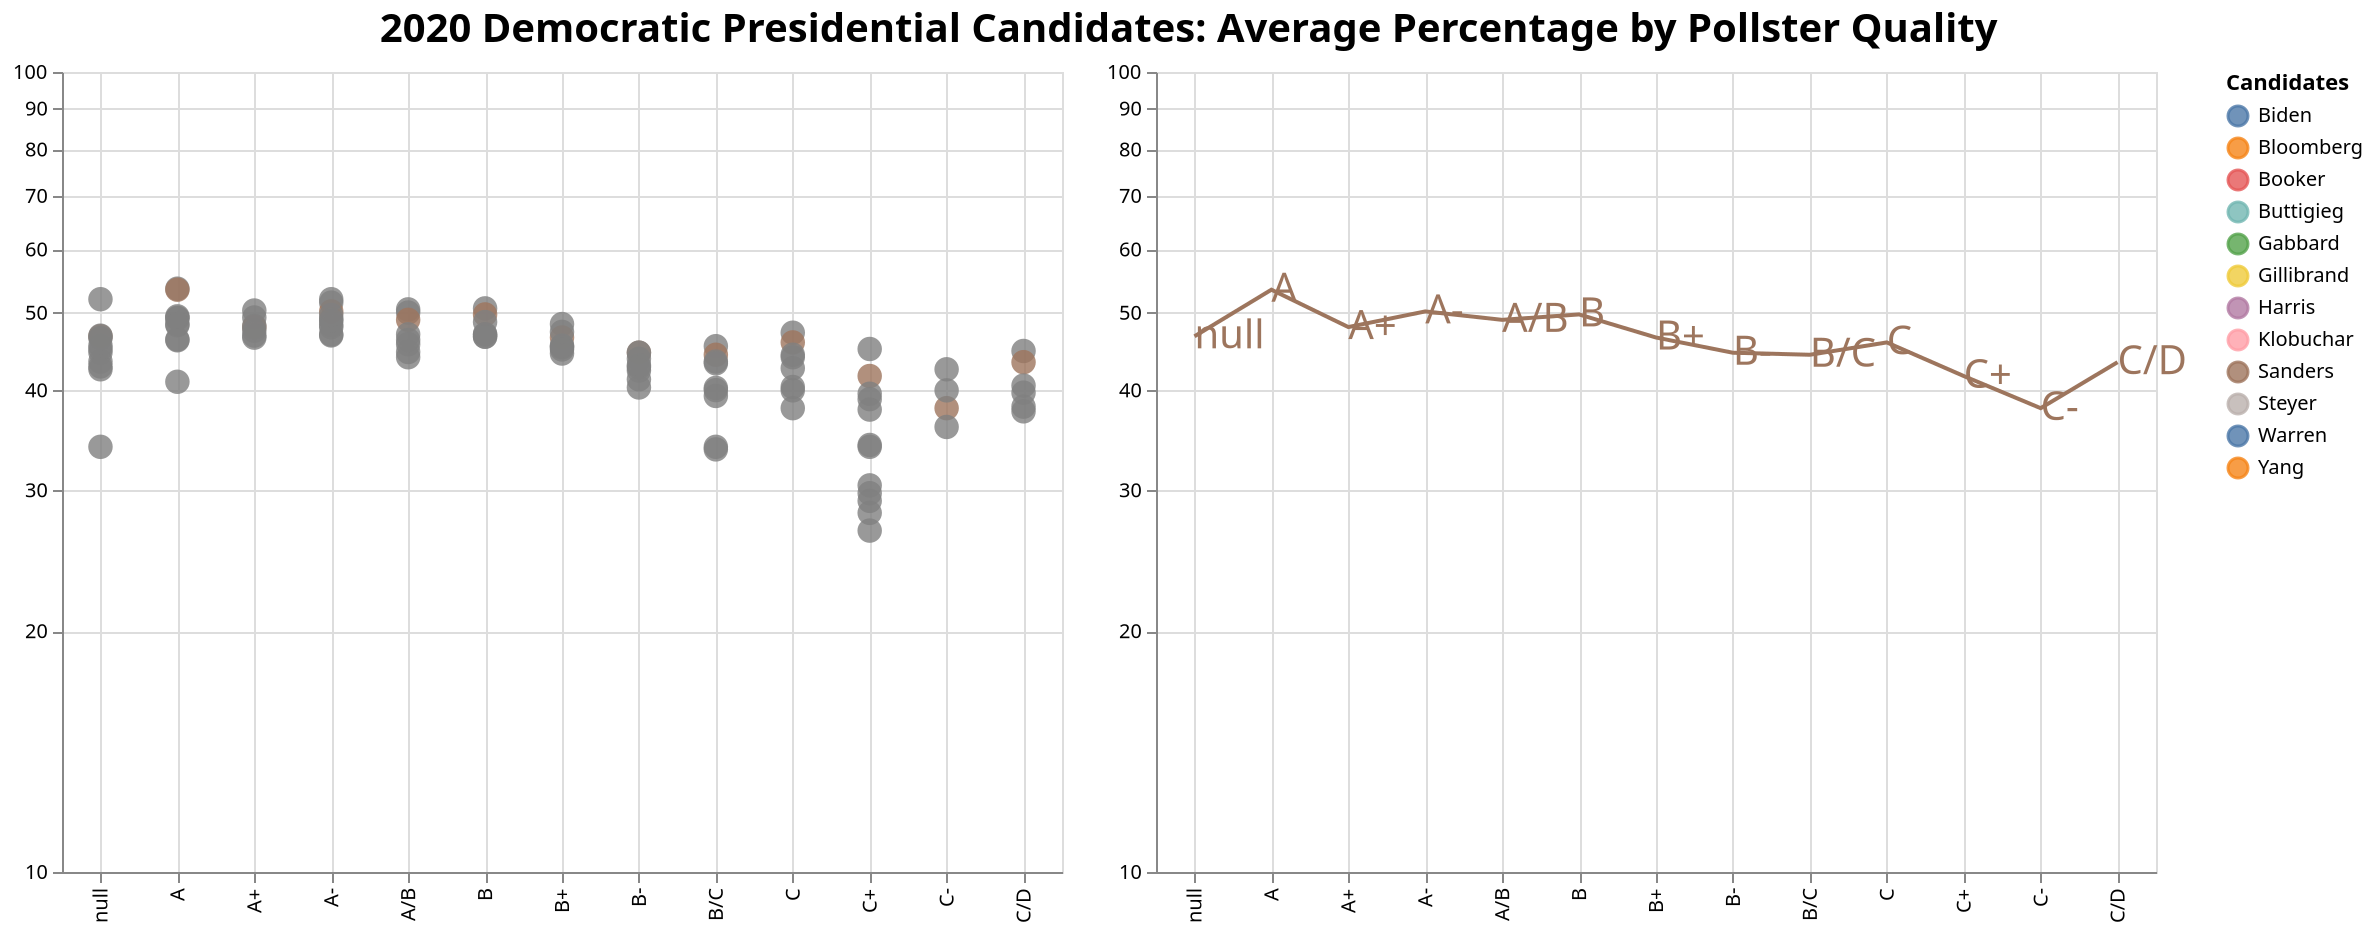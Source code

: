 {
  "$schema": "https://vega.github.io/schema/vega/v5.json",
  "background": "white",
  "padding": 5,
  "title": {
    "anchor": "middle",
    "offset": 5,
    "orient": "top",
    "text": "2020 Democratic Presidential Candidates: Average Percentage by Pollster Quality"
  },
  "data": [
    {
      "name": "selector008_store",
      "values": [
        {
          "unit": "concat_0_concat_0",
          "fields": [
            {
              "type": "E",
              "field": "answer"
            }
          ],
          "values": [
            "Sanders"
          ]
        }
      ]
    },
    {
      "name": "data-ba2e14054cccc0d29d93e60aff37899d",
      "values": [
        {
          "pollster": "Ipsos",
          "fte_grade": "B-",
          "pct": 47,
          "answer": "Sanders"
        },
        {
          "pollster": "YouGov",
          "fte_grade": "B-",
          "pct": 47,
          "answer": "Biden"
        },
        {
          "pollster": "YouGov",
          "fte_grade": "B-",
          "pct": 42,
          "answer": "Bloomberg"
        },
        {
          "pollster": "YouGov",
          "fte_grade": "B-",
          "pct": 44,
          "answer": "Buttigieg"
        },
        {
          "pollster": "YouGov",
          "fte_grade": "B-",
          "pct": 44,
          "answer": "Klobuchar"
        },
        {
          "pollster": "YouGov",
          "fte_grade": "B-",
          "pct": 47,
          "answer": "Sanders"
        },
        {
          "pollster": "YouGov",
          "fte_grade": "B-",
          "pct": 46,
          "answer": "Warren"
        },
        {
          "pollster": "AtlasIntel",
          "fte_grade": null,
          "pct": 51.9,
          "answer": "Sanders"
        },
        {
          "pollster": "AtlasIntel",
          "fte_grade": null,
          "pct": 47.5,
          "answer": "Warren"
        },
        {
          "pollster": "AtlasIntel",
          "fte_grade": null,
          "pct": 43.7,
          "answer": "Biden"
        },
        {
          "pollster": "AtlasIntel",
          "fte_grade": null,
          "pct": 48.9,
          "answer": "Buttigieg"
        },
        {
          "pollster": "Siena College",
          "fte_grade": "A-",
          "pct": 55,
          "answer": "Biden"
        },
        {
          "pollster": "Siena College",
          "fte_grade": "A-",
          "pct": 58,
          "answer": "Bloomberg"
        },
        {
          "pollster": "Siena College",
          "fte_grade": "A-",
          "pct": 56,
          "answer": "Buttigieg"
        },
        {
          "pollster": "Siena College",
          "fte_grade": "A-",
          "pct": 53,
          "answer": "Klobuchar"
        },
        {
          "pollster": "Siena College",
          "fte_grade": "A-",
          "pct": 56,
          "answer": "Sanders"
        },
        {
          "pollster": "Siena College",
          "fte_grade": "A-",
          "pct": 53,
          "answer": "Warren"
        },
        {
          "pollster": "YouGov",
          "fte_grade": "B-",
          "pct": 46,
          "answer": "Biden"
        },
        {
          "pollster": "YouGov",
          "fte_grade": "B-",
          "pct": 44,
          "answer": "Buttigieg"
        },
        {
          "pollster": "YouGov",
          "fte_grade": "B-",
          "pct": 43,
          "answer": "Klobuchar"
        },
        {
          "pollster": "YouGov",
          "fte_grade": "B-",
          "pct": 47,
          "answer": "Sanders"
        },
        {
          "pollster": "YouGov",
          "fte_grade": "B-",
          "pct": 45,
          "answer": "Warren"
        },
        {
          "pollster": "YouGov",
          "fte_grade": "B-",
          "pct": 47,
          "answer": "Biden"
        },
        {
          "pollster": "YouGov",
          "fte_grade": "B-",
          "pct": 47,
          "answer": "Buttigieg"
        },
        {
          "pollster": "YouGov",
          "fte_grade": "B-",
          "pct": 44,
          "answer": "Klobuchar"
        },
        {
          "pollster": "YouGov",
          "fte_grade": "B-",
          "pct": 48,
          "answer": "Sanders"
        },
        {
          "pollster": "YouGov",
          "fte_grade": "B-",
          "pct": 46,
          "answer": "Warren"
        },
        {
          "pollster": "YouGov",
          "fte_grade": "B-",
          "pct": 45,
          "answer": "Biden"
        },
        {
          "pollster": "YouGov",
          "fte_grade": "B-",
          "pct": 45,
          "answer": "Buttigieg"
        },
        {
          "pollster": "YouGov",
          "fte_grade": "B-",
          "pct": 44,
          "answer": "Klobuchar"
        },
        {
          "pollster": "YouGov",
          "fte_grade": "B-",
          "pct": 46,
          "answer": "Sanders"
        },
        {
          "pollster": "YouGov",
          "fte_grade": "B-",
          "pct": 46,
          "answer": "Warren"
        },
        {
          "pollster": "Goucher College",
          "fte_grade": null,
          "pct": 60,
          "answer": "Biden"
        },
        {
          "pollster": "Goucher College",
          "fte_grade": null,
          "pct": 59,
          "answer": "Bloomberg"
        },
        {
          "pollster": "Goucher College",
          "fte_grade": null,
          "pct": 58,
          "answer": "Buttigieg"
        },
        {
          "pollster": "Goucher College",
          "fte_grade": null,
          "pct": 52,
          "answer": "Gabbard"
        },
        {
          "pollster": "Goucher College",
          "fte_grade": null,
          "pct": 59,
          "answer": "Klobuchar"
        },
        {
          "pollster": "Goucher College",
          "fte_grade": null,
          "pct": 61,
          "answer": "Sanders"
        },
        {
          "pollster": "Goucher College",
          "fte_grade": null,
          "pct": 54,
          "answer": "Steyer"
        },
        {
          "pollster": "Goucher College",
          "fte_grade": null,
          "pct": 59,
          "answer": "Warren"
        },
        {
          "pollster": "Emerson College",
          "fte_grade": "A-",
          "pct": 48.2,
          "answer": "Biden"
        },
        {
          "pollster": "Emerson College",
          "fte_grade": "A-",
          "pct": 50.6,
          "answer": "Sanders"
        },
        {
          "pollster": "Emerson College",
          "fte_grade": "A-",
          "pct": 49.1,
          "answer": "Klobuchar"
        },
        {
          "pollster": "Emerson College",
          "fte_grade": "A-",
          "pct": 48.9,
          "answer": "Bloomberg"
        },
        {
          "pollster": "Emerson College",
          "fte_grade": "A-",
          "pct": 49.4,
          "answer": "Buttigieg"
        },
        {
          "pollster": "Quinnipiac University",
          "fte_grade": "B+",
          "pct": 47,
          "answer": "Biden"
        },
        {
          "pollster": "Quinnipiac University",
          "fte_grade": "B+",
          "pct": 48,
          "answer": "Sanders"
        },
        {
          "pollster": "Quinnipiac University",
          "fte_grade": "B+",
          "pct": 45,
          "answer": "Warren"
        },
        {
          "pollster": "Quinnipiac University",
          "fte_grade": "B+",
          "pct": 45,
          "answer": "Buttigieg"
        },
        {
          "pollster": "Quinnipiac University",
          "fte_grade": "B+",
          "pct": 45,
          "answer": "Klobuchar"
        },
        {
          "pollster": "Quinnipiac University",
          "fte_grade": "B+",
          "pct": 47,
          "answer": "Bloomberg"
        },
        {
          "pollster": "Quinnipiac University",
          "fte_grade": "B+",
          "pct": 50,
          "answer": "Biden"
        },
        {
          "pollster": "Quinnipiac University",
          "fte_grade": "B+",
          "pct": 48,
          "answer": "Sanders"
        },
        {
          "pollster": "Quinnipiac University",
          "fte_grade": "B+",
          "pct": 47,
          "answer": "Warren"
        },
        {
          "pollster": "Quinnipiac University",
          "fte_grade": "B+",
          "pct": 47,
          "answer": "Buttigieg"
        },
        {
          "pollster": "Quinnipiac University",
          "fte_grade": "B+",
          "pct": 49,
          "answer": "Klobuchar"
        },
        {
          "pollster": "Quinnipiac University",
          "fte_grade": "B+",
          "pct": 48,
          "answer": "Bloomberg"
        },
        {
          "pollster": "Quinnipiac University",
          "fte_grade": "B+",
          "pct": 42,
          "answer": "Biden"
        },
        {
          "pollster": "Quinnipiac University",
          "fte_grade": "B+",
          "pct": 43,
          "answer": "Sanders"
        },
        {
          "pollster": "Quinnipiac University",
          "fte_grade": "B+",
          "pct": 41,
          "answer": "Warren"
        },
        {
          "pollster": "Quinnipiac University",
          "fte_grade": "B+",
          "pct": 41,
          "answer": "Buttigieg"
        },
        {
          "pollster": "Quinnipiac University",
          "fte_grade": "B+",
          "pct": 39,
          "answer": "Klobuchar"
        },
        {
          "pollster": "Quinnipiac University",
          "fte_grade": "B+",
          "pct": 41,
          "answer": "Bloomberg"
        },
        {
          "pollster": "University of North Florida",
          "fte_grade": "A/B",
          "pct": 50,
          "answer": "Bloomberg"
        },
        {
          "pollster": "University of North Florida",
          "fte_grade": "A/B",
          "pct": 49,
          "answer": "Biden"
        },
        {
          "pollster": "University of North Florida",
          "fte_grade": "A/B",
          "pct": 48,
          "answer": "Sanders"
        },
        {
          "pollster": "University of North Florida",
          "fte_grade": "A/B",
          "pct": 47,
          "answer": "Warren"
        },
        {
          "pollster": "University of North Florida",
          "fte_grade": "A/B",
          "pct": 45,
          "answer": "Buttigieg"
        },
        {
          "pollster": "University of North Florida",
          "fte_grade": "A/B",
          "pct": 44,
          "answer": "Klobuchar"
        },
        {
          "pollster": "Roanoke College",
          "fte_grade": "B/C",
          "pct": 48,
          "answer": "Biden"
        },
        {
          "pollster": "Roanoke College",
          "fte_grade": "B/C",
          "pct": 49,
          "answer": "Sanders"
        },
        {
          "pollster": "Roanoke College",
          "fte_grade": "B/C",
          "pct": 48,
          "answer": "Warren"
        },
        {
          "pollster": "Roanoke College",
          "fte_grade": "B/C",
          "pct": 47,
          "answer": "Buttigieg"
        },
        {
          "pollster": "Roanoke College",
          "fte_grade": "B/C",
          "pct": 46,
          "answer": "Bloomberg"
        },
        {
          "pollster": "Roanoke College",
          "fte_grade": "B/C",
          "pct": 46,
          "answer": "Klobuchar"
        },
        {
          "pollster": "Ipsos",
          "fte_grade": "B-",
          "pct": 42,
          "answer": "Biden"
        },
        {
          "pollster": "Ipsos",
          "fte_grade": "B-",
          "pct": 43,
          "answer": "Sanders"
        },
        {
          "pollster": "Ipsos",
          "fte_grade": "B-",
          "pct": 40,
          "answer": "Warren"
        },
        {
          "pollster": "Ipsos",
          "fte_grade": "B-",
          "pct": 43,
          "answer": "Buttigieg"
        },
        {
          "pollster": "Ipsos",
          "fte_grade": "B-",
          "pct": 44,
          "answer": "Bloomberg"
        },
        {
          "pollster": "Ipsos",
          "fte_grade": "B-",
          "pct": 39,
          "answer": "Klobuchar"
        },
        {
          "pollster": "NBC News/Wall Street Journal",
          "fte_grade": "A/B",
          "pct": 52,
          "answer": "Biden"
        },
        {
          "pollster": "NBC News/Wall Street Journal",
          "fte_grade": "A/B",
          "pct": 50,
          "answer": "Sanders"
        },
        {
          "pollster": "NBC News/Wall Street Journal",
          "fte_grade": "A/B",
          "pct": 50,
          "answer": "Bloomberg"
        },
        {
          "pollster": "NBC News/Wall Street Journal",
          "fte_grade": "A/B",
          "pct": 48,
          "answer": "Buttigieg"
        },
        {
          "pollster": "NBC News/Wall Street Journal",
          "fte_grade": "A/B",
          "pct": 48,
          "answer": "Klobuchar"
        },
        {
          "pollster": "ABC News/Washington Post",
          "fte_grade": "A+",
          "pct": 52,
          "answer": "Biden"
        },
        {
          "pollster": "ABC News/Washington Post",
          "fte_grade": "A+",
          "pct": 53,
          "answer": "Sanders"
        },
        {
          "pollster": "ABC News/Washington Post",
          "fte_grade": "A+",
          "pct": 50,
          "answer": "Warren"
        },
        {
          "pollster": "ABC News/Washington Post",
          "fte_grade": "A+",
          "pct": 52,
          "answer": "Bloomberg"
        },
        {
          "pollster": "ABC News/Washington Post",
          "fte_grade": "A+",
          "pct": 50,
          "answer": "Buttigieg"
        },
        {
          "pollster": "ABC News/Washington Post",
          "fte_grade": "A+",
          "pct": 48,
          "answer": "Klobuchar"
        },
        {
          "pollster": "ABC News/Washington Post",
          "fte_grade": "A+",
          "pct": 52,
          "answer": "Biden"
        },
        {
          "pollster": "ABC News/Washington Post",
          "fte_grade": "A+",
          "pct": 51,
          "answer": "Sanders"
        },
        {
          "pollster": "ABC News/Washington Post",
          "fte_grade": "A+",
          "pct": 48,
          "answer": "Warren"
        },
        {
          "pollster": "ABC News/Washington Post",
          "fte_grade": "A+",
          "pct": 50,
          "answer": "Bloomberg"
        },
        {
          "pollster": "ABC News/Washington Post",
          "fte_grade": "A+",
          "pct": 49,
          "answer": "Buttigieg"
        },
        {
          "pollster": "ABC News/Washington Post",
          "fte_grade": "A+",
          "pct": 48,
          "answer": "Klobuchar"
        },
        {
          "pollster": "SurveyUSA",
          "fte_grade": "A",
          "pct": 48,
          "answer": "Biden"
        },
        {
          "pollster": "SurveyUSA",
          "fte_grade": "A",
          "pct": 48,
          "answer": "Buttigieg"
        },
        {
          "pollster": "SurveyUSA",
          "fte_grade": "A",
          "pct": 46,
          "answer": "Warren"
        },
        {
          "pollster": "SurveyUSA",
          "fte_grade": "A",
          "pct": 50,
          "answer": "Sanders"
        },
        {
          "pollster": "SurveyUSA",
          "fte_grade": "A",
          "pct": 50,
          "answer": "Bloomberg"
        },
        {
          "pollster": "SurveyUSA",
          "fte_grade": "A",
          "pct": 44,
          "answer": "Klobuchar"
        },
        {
          "pollster": "SurveyUSA",
          "fte_grade": "A",
          "pct": 42,
          "answer": "Steyer"
        },
        {
          "pollster": "Morning Consult",
          "fte_grade": "B/C",
          "pct": 46,
          "answer": "Bloomberg"
        },
        {
          "pollster": "Morning Consult",
          "fte_grade": "B/C",
          "pct": 46,
          "answer": "Sanders"
        },
        {
          "pollster": "Morning Consult",
          "fte_grade": "B/C",
          "pct": 45,
          "answer": "Biden"
        },
        {
          "pollster": "Morning Consult",
          "fte_grade": "B/C",
          "pct": 44,
          "answer": "Buttigieg"
        },
        {
          "pollster": "Morning Consult",
          "fte_grade": "B/C",
          "pct": 44,
          "answer": "Warren"
        },
        {
          "pollster": "Marist College",
          "fte_grade": "A+",
          "pct": 50,
          "answer": "Biden"
        },
        {
          "pollster": "Marist College",
          "fte_grade": "A+",
          "pct": 48,
          "answer": "Bloomberg"
        },
        {
          "pollster": "Marist College",
          "fte_grade": "A+",
          "pct": 47,
          "answer": "Buttigieg"
        },
        {
          "pollster": "Marist College",
          "fte_grade": "A+",
          "pct": 47,
          "answer": "Klobuchar"
        },
        {
          "pollster": "Marist College",
          "fte_grade": "A+",
          "pct": 48,
          "answer": "Sanders"
        },
        {
          "pollster": "Marist College",
          "fte_grade": "A+",
          "pct": 47,
          "answer": "Warren"
        },
        {
          "pollster": "SurveyUSA",
          "fte_grade": "A",
          "pct": 49,
          "answer": "Biden"
        },
        {
          "pollster": "SurveyUSA",
          "fte_grade": "A",
          "pct": 50,
          "answer": "Sanders"
        },
        {
          "pollster": "SurveyUSA",
          "fte_grade": "A",
          "pct": 44,
          "answer": "Warren"
        },
        {
          "pollster": "SurveyUSA",
          "fte_grade": "A",
          "pct": 45,
          "answer": "Buttigieg"
        },
        {
          "pollster": "SurveyUSA",
          "fte_grade": "A",
          "pct": 49,
          "answer": "Bloomberg"
        },
        {
          "pollster": "SurveyUSA",
          "fte_grade": "A",
          "pct": 42,
          "answer": "Klobuchar"
        },
        {
          "pollster": "SurveyUSA",
          "fte_grade": "A",
          "pct": 59,
          "answer": "Bloomberg"
        },
        {
          "pollster": "SurveyUSA",
          "fte_grade": "A",
          "pct": 58,
          "answer": "Sanders"
        },
        {
          "pollster": "SurveyUSA",
          "fte_grade": "A",
          "pct": 57,
          "answer": "Biden"
        },
        {
          "pollster": "SurveyUSA",
          "fte_grade": "A",
          "pct": 56,
          "answer": "Buttigieg"
        },
        {
          "pollster": "SurveyUSA",
          "fte_grade": "A",
          "pct": 54,
          "answer": "Warren"
        },
        {
          "pollster": "SurveyUSA",
          "fte_grade": "A",
          "pct": 52,
          "answer": "Klobuchar"
        },
        {
          "pollster": "SurveyUSA",
          "fte_grade": "A",
          "pct": 54,
          "answer": "Steyer"
        },
        {
          "pollster": "Fairleigh Dickinson University (PublicMind)",
          "fte_grade": "A/B",
          "pct": 52,
          "answer": "Sanders"
        },
        {
          "pollster": "Fairleigh Dickinson University (PublicMind)",
          "fte_grade": "A/B",
          "pct": 52,
          "answer": "Biden"
        },
        {
          "pollster": "Fairleigh Dickinson University (PublicMind)",
          "fte_grade": "A/B",
          "pct": 49,
          "answer": "Warren"
        },
        {
          "pollster": "Fairleigh Dickinson University (PublicMind)",
          "fte_grade": "A/B",
          "pct": 55,
          "answer": "Bloomberg"
        },
        {
          "pollster": "Fairleigh Dickinson University (PublicMind)",
          "fte_grade": "A/B",
          "pct": 47,
          "answer": "Buttigieg"
        },
        {
          "pollster": "Fairleigh Dickinson University (PublicMind)",
          "fte_grade": "A/B",
          "pct": 45,
          "answer": "Klobuchar"
        },
        {
          "pollster": "Fairleigh Dickinson University (PublicMind)",
          "fte_grade": "A/B",
          "pct": 53,
          "answer": "Sanders"
        },
        {
          "pollster": "Fairleigh Dickinson University (PublicMind)",
          "fte_grade": "A/B",
          "pct": 53,
          "answer": "Biden"
        },
        {
          "pollster": "Fairleigh Dickinson University (PublicMind)",
          "fte_grade": "A/B",
          "pct": 50,
          "answer": "Warren"
        },
        {
          "pollster": "Fairleigh Dickinson University (PublicMind)",
          "fte_grade": "A/B",
          "pct": 56,
          "answer": "Bloomberg"
        },
        {
          "pollster": "Fairleigh Dickinson University (PublicMind)",
          "fte_grade": "A/B",
          "pct": 48,
          "answer": "Buttigieg"
        },
        {
          "pollster": "Fairleigh Dickinson University (PublicMind)",
          "fte_grade": "A/B",
          "pct": 47,
          "answer": "Klobuchar"
        },
        {
          "pollster": "YouGov",
          "fte_grade": "B-",
          "pct": 59.9,
          "answer": "Biden"
        },
        {
          "pollster": "YouGov",
          "fte_grade": "B-",
          "pct": 59.1,
          "answer": "Warren"
        },
        {
          "pollster": "YouGov",
          "fte_grade": "B-",
          "pct": 61.4,
          "answer": "Sanders"
        },
        {
          "pollster": "YouGov",
          "fte_grade": "B-",
          "pct": 56.6,
          "answer": "Bloomberg"
        },
        {
          "pollster": "YouGov",
          "fte_grade": "B-",
          "pct": 57.2,
          "answer": "Buttigieg"
        },
        {
          "pollster": "Cole Hargrave Snodgrass & Associates",
          "fte_grade": "B/C",
          "pct": 34,
          "answer": "Biden"
        },
        {
          "pollster": "Cole Hargrave Snodgrass & Associates",
          "fte_grade": "B/C",
          "pct": 34,
          "answer": "Sanders"
        },
        {
          "pollster": "Cole Hargrave Snodgrass & Associates",
          "fte_grade": "B/C",
          "pct": 35,
          "answer": "Buttigieg"
        },
        {
          "pollster": "AtlasIntel",
          "fte_grade": null,
          "pct": 43.7,
          "answer": "Sanders"
        },
        {
          "pollster": "AtlasIntel",
          "fte_grade": null,
          "pct": 40.5,
          "answer": "Warren"
        },
        {
          "pollster": "AtlasIntel",
          "fte_grade": null,
          "pct": 43.5,
          "answer": "Biden"
        },
        {
          "pollster": "AtlasIntel",
          "fte_grade": null,
          "pct": 46.1,
          "answer": "Buttigieg"
        },
        {
          "pollster": "Ipsos",
          "fte_grade": "B-",
          "pct": 44,
          "answer": "Biden"
        },
        {
          "pollster": "Ipsos",
          "fte_grade": "B-",
          "pct": 45,
          "answer": "Sanders"
        },
        {
          "pollster": "Ipsos",
          "fte_grade": "B-",
          "pct": 45,
          "answer": "Bloomberg"
        },
        {
          "pollster": "Ipsos",
          "fte_grade": "B-",
          "pct": 42,
          "answer": "Warren"
        },
        {
          "pollster": "Ipsos",
          "fte_grade": "B-",
          "pct": 41,
          "answer": "Buttigieg"
        },
        {
          "pollster": "Quinnipiac University",
          "fte_grade": "B+",
          "pct": 50,
          "answer": "Biden"
        },
        {
          "pollster": "Quinnipiac University",
          "fte_grade": "B+",
          "pct": 51,
          "answer": "Sanders"
        },
        {
          "pollster": "Quinnipiac University",
          "fte_grade": "B+",
          "pct": 48,
          "answer": "Warren"
        },
        {
          "pollster": "Quinnipiac University",
          "fte_grade": "B+",
          "pct": 47,
          "answer": "Buttigieg"
        },
        {
          "pollster": "Quinnipiac University",
          "fte_grade": "B+",
          "pct": 49,
          "answer": "Klobuchar"
        },
        {
          "pollster": "Quinnipiac University",
          "fte_grade": "B+",
          "pct": 51,
          "answer": "Bloomberg"
        },
        {
          "pollster": "Morning Consult",
          "fte_grade": "B/C",
          "pct": 46,
          "answer": "Bloomberg"
        },
        {
          "pollster": "Morning Consult",
          "fte_grade": "B/C",
          "pct": 45,
          "answer": "Biden"
        },
        {
          "pollster": "Morning Consult",
          "fte_grade": "B/C",
          "pct": 45,
          "answer": "Sanders"
        },
        {
          "pollster": "Morning Consult",
          "fte_grade": "B/C",
          "pct": 43,
          "answer": "Warren"
        },
        {
          "pollster": "Morning Consult",
          "fte_grade": "B/C",
          "pct": 43,
          "answer": "Buttigieg"
        },
        {
          "pollster": "YouGov",
          "fte_grade": "B-",
          "pct": 43,
          "answer": "Biden"
        },
        {
          "pollster": "YouGov",
          "fte_grade": "B-",
          "pct": 44,
          "answer": "Warren"
        },
        {
          "pollster": "YouGov",
          "fte_grade": "B-",
          "pct": 45,
          "answer": "Sanders"
        },
        {
          "pollster": "YouGov",
          "fte_grade": "B-",
          "pct": 42,
          "answer": "Buttigieg"
        },
        {
          "pollster": "YouGov",
          "fte_grade": "B-",
          "pct": 41,
          "answer": "Bloomberg"
        },
        {
          "pollster": "YouGov",
          "fte_grade": "B-",
          "pct": 41,
          "answer": "Klobuchar"
        },
        {
          "pollster": "YouGov",
          "fte_grade": "B-",
          "pct": 43,
          "answer": "Yang"
        },
        {
          "pollster": "Mason-Dixon Polling & Research Inc.",
          "fte_grade": "B+",
          "pct": 35,
          "answer": "Warren"
        },
        {
          "pollster": "Mason-Dixon Polling & Research Inc.",
          "fte_grade": "B+",
          "pct": 40,
          "answer": "Bloomberg"
        },
        {
          "pollster": "Mason-Dixon Polling & Research Inc.",
          "fte_grade": "B+",
          "pct": 37,
          "answer": "Buttigieg"
        },
        {
          "pollster": "Mason-Dixon Polling & Research Inc.",
          "fte_grade": "B+",
          "pct": 38,
          "answer": "Biden"
        },
        {
          "pollster": "Mason-Dixon Polling & Research Inc.",
          "fte_grade": "B+",
          "pct": 37,
          "answer": "Sanders"
        },
        {
          "pollster": "DFM Research",
          "fte_grade": "B/C",
          "pct": 43,
          "answer": "Biden"
        },
        {
          "pollster": "DFM Research",
          "fte_grade": "B/C",
          "pct": 43,
          "answer": "Sanders"
        },
        {
          "pollster": "DFM Research",
          "fte_grade": "B/C",
          "pct": 43,
          "answer": "Bloomberg"
        },
        {
          "pollster": "DFM Research",
          "fte_grade": "B/C",
          "pct": 41,
          "answer": "Warren"
        },
        {
          "pollster": "McLaughlin & Associates",
          "fte_grade": "C/D",
          "pct": 45,
          "answer": "Biden"
        },
        {
          "pollster": "McLaughlin & Associates",
          "fte_grade": "C/D",
          "pct": 45,
          "answer": "Sanders"
        },
        {
          "pollster": "East Carolina University",
          "fte_grade": null,
          "pct": 40,
          "answer": "Biden"
        },
        {
          "pollster": "East Carolina University",
          "fte_grade": null,
          "pct": 40,
          "answer": "Sanders"
        },
        {
          "pollster": "East Carolina University",
          "fte_grade": null,
          "pct": 39,
          "answer": "Steyer"
        },
        {
          "pollster": "East Carolina University",
          "fte_grade": null,
          "pct": 36,
          "answer": "Warren"
        },
        {
          "pollster": "East Carolina University",
          "fte_grade": null,
          "pct": 34,
          "answer": "Buttigieg"
        },
        {
          "pollster": "East Carolina University",
          "fte_grade": null,
          "pct": 34,
          "answer": "Yang"
        },
        {
          "pollster": "East Carolina University",
          "fte_grade": null,
          "pct": 32,
          "answer": "Klobuchar"
        },
        {
          "pollster": "East Carolina University",
          "fte_grade": null,
          "pct": 33,
          "answer": "Bloomberg"
        },
        {
          "pollster": "AtlasIntel",
          "fte_grade": null,
          "pct": 47.2,
          "answer": "Sanders"
        },
        {
          "pollster": "AtlasIntel",
          "fte_grade": null,
          "pct": 42.5,
          "answer": "Warren"
        },
        {
          "pollster": "AtlasIntel",
          "fte_grade": null,
          "pct": 45.8,
          "answer": "Biden"
        },
        {
          "pollster": "AtlasIntel",
          "fte_grade": null,
          "pct": 44.6,
          "answer": "Buttigieg"
        },
        {
          "pollster": "AtlasIntel",
          "fte_grade": null,
          "pct": 43.2,
          "answer": "Bloomberg"
        },
        {
          "pollster": "Morning Consult",
          "fte_grade": "B/C",
          "pct": 47,
          "answer": "Bloomberg"
        },
        {
          "pollster": "Morning Consult",
          "fte_grade": "B/C",
          "pct": 46,
          "answer": "Biden"
        },
        {
          "pollster": "Morning Consult",
          "fte_grade": "B/C",
          "pct": 46,
          "answer": "Sanders"
        },
        {
          "pollster": "Morning Consult",
          "fte_grade": "B/C",
          "pct": 43,
          "answer": "Warren"
        },
        {
          "pollster": "Morning Consult",
          "fte_grade": "B/C",
          "pct": 42,
          "answer": "Buttigieg"
        },
        {
          "pollster": "DFM Research",
          "fte_grade": "B/C",
          "pct": 34,
          "answer": "Biden"
        },
        {
          "pollster": "DFM Research",
          "fte_grade": "B/C",
          "pct": 32,
          "answer": "Sanders"
        },
        {
          "pollster": "DFM Research",
          "fte_grade": "B/C",
          "pct": 33,
          "answer": "Klobuchar"
        },
        {
          "pollster": "DFM Research",
          "fte_grade": "B/C",
          "pct": 32,
          "answer": "Bloomberg"
        },
        {
          "pollster": "DFM Research",
          "fte_grade": "B/C",
          "pct": 31,
          "answer": "Warren"
        },
        {
          "pollster": "DFM Research",
          "fte_grade": "B/C",
          "pct": 31,
          "answer": "Buttigieg"
        },
        {
          "pollster": "DFM Research",
          "fte_grade": "B/C",
          "pct": 38,
          "answer": "Biden"
        },
        {
          "pollster": "DFM Research",
          "fte_grade": "B/C",
          "pct": 35,
          "answer": "Sanders"
        },
        {
          "pollster": "DFM Research",
          "fte_grade": "B/C",
          "pct": 36,
          "answer": "Klobuchar"
        },
        {
          "pollster": "DFM Research",
          "fte_grade": "B/C",
          "pct": 36,
          "answer": "Bloomberg"
        },
        {
          "pollster": "DFM Research",
          "fte_grade": "B/C",
          "pct": 34,
          "answer": "Warren"
        },
        {
          "pollster": "DFM Research",
          "fte_grade": "B/C",
          "pct": 34,
          "answer": "Buttigieg"
        },
        {
          "pollster": "Mason-Dixon Polling & Research Inc.",
          "fte_grade": "B+",
          "pct": 39,
          "answer": "Biden"
        },
        {
          "pollster": "Mason-Dixon Polling & Research Inc.",
          "fte_grade": "B+",
          "pct": 37,
          "answer": "Sanders"
        },
        {
          "pollster": "Mason-Dixon Polling & Research Inc.",
          "fte_grade": "B+",
          "pct": 36,
          "answer": "Warren"
        },
        {
          "pollster": "Mason-Dixon Polling & Research Inc.",
          "fte_grade": "B+",
          "pct": 38,
          "answer": "Buttigieg"
        },
        {
          "pollster": "Mason-Dixon Polling & Research Inc.",
          "fte_grade": "B+",
          "pct": 39,
          "answer": "Bloomberg"
        },
        {
          "pollster": "IBD/TIPP",
          "fte_grade": "A/B",
          "pct": 49,
          "answer": "Biden"
        },
        {
          "pollster": "IBD/TIPP",
          "fte_grade": "A/B",
          "pct": 47,
          "answer": "Sanders"
        },
        {
          "pollster": "IBD/TIPP",
          "fte_grade": "A/B",
          "pct": 46,
          "answer": "Warren"
        },
        {
          "pollster": "IBD/TIPP",
          "fte_grade": "A/B",
          "pct": 45,
          "answer": "Buttigieg"
        },
        {
          "pollster": "IBD/TIPP",
          "fte_grade": "A/B",
          "pct": 48,
          "answer": "Bloomberg"
        },
        {
          "pollster": "University of Texas at Tyler",
          "fte_grade": "B/C",
          "pct": 37,
          "answer": "Warren"
        },
        {
          "pollster": "University of Texas at Tyler",
          "fte_grade": "B/C",
          "pct": 42,
          "answer": "Biden"
        },
        {
          "pollster": "University of Texas at Tyler",
          "fte_grade": "B/C",
          "pct": 42,
          "answer": "Bloomberg"
        },
        {
          "pollster": "University of Texas at Tyler",
          "fte_grade": "B/C",
          "pct": 39,
          "answer": "Sanders"
        },
        {
          "pollster": "University of Texas at Tyler",
          "fte_grade": "B/C",
          "pct": 34,
          "answer": "Buttigieg"
        },
        {
          "pollster": "University of Texas at Tyler",
          "fte_grade": "B/C",
          "pct": 35,
          "answer": "Klobuchar"
        },
        {
          "pollster": "University of Texas at Tyler",
          "fte_grade": "B/C",
          "pct": 32,
          "answer": "Steyer"
        },
        {
          "pollster": "University of Texas at Tyler",
          "fte_grade": "B/C",
          "pct": 41,
          "answer": "Warren"
        },
        {
          "pollster": "University of Texas at Tyler",
          "fte_grade": "B/C",
          "pct": 44,
          "answer": "Biden"
        },
        {
          "pollster": "University of Texas at Tyler",
          "fte_grade": "B/C",
          "pct": 44,
          "answer": "Bloomberg"
        },
        {
          "pollster": "University of Texas at Tyler",
          "fte_grade": "B/C",
          "pct": 42,
          "answer": "Sanders"
        },
        {
          "pollster": "University of Texas at Tyler",
          "fte_grade": "B/C",
          "pct": 37,
          "answer": "Buttigieg"
        },
        {
          "pollster": "University of Texas at Tyler",
          "fte_grade": "B/C",
          "pct": 38,
          "answer": "Klobuchar"
        },
        {
          "pollster": "University of Texas at Tyler",
          "fte_grade": "B/C",
          "pct": 36,
          "answer": "Steyer"
        },
        {
          "pollster": "NBC News/Wall Street Journal",
          "fte_grade": "A/B",
          "pct": 50,
          "answer": "Biden"
        },
        {
          "pollster": "NBC News/Wall Street Journal",
          "fte_grade": "A/B",
          "pct": 48,
          "answer": "Warren"
        },
        {
          "pollster": "NBC News/Wall Street Journal",
          "fte_grade": "A/B",
          "pct": 49,
          "answer": "Sanders"
        },
        {
          "pollster": "NBC News/Wall Street Journal",
          "fte_grade": "A/B",
          "pct": 46,
          "answer": "Buttigieg"
        },
        {
          "pollster": "USC Dornsife/LA Times",
          "fte_grade": "B/C",
          "pct": 49,
          "answer": "Biden"
        },
        {
          "pollster": "USC Dornsife/LA Times",
          "fte_grade": "B/C",
          "pct": 47,
          "answer": "Sanders"
        },
        {
          "pollster": "USC Dornsife/LA Times",
          "fte_grade": "B/C",
          "pct": 45,
          "answer": "Warren"
        },
        {
          "pollster": "USC Dornsife/LA Times",
          "fte_grade": "B/C",
          "pct": 43,
          "answer": "Buttigieg"
        },
        {
          "pollster": "USC Dornsife/LA Times",
          "fte_grade": "B/C",
          "pct": 42,
          "answer": "Klobuchar"
        },
        {
          "pollster": "Morning Consult",
          "fte_grade": "B/C",
          "pct": 47,
          "answer": "Biden"
        },
        {
          "pollster": "Morning Consult",
          "fte_grade": "B/C",
          "pct": 46,
          "answer": "Sanders"
        },
        {
          "pollster": "Morning Consult",
          "fte_grade": "B/C",
          "pct": 45,
          "answer": "Bloomberg"
        },
        {
          "pollster": "Morning Consult",
          "fte_grade": "B/C",
          "pct": 43,
          "answer": "Buttigieg"
        },
        {
          "pollster": "Morning Consult",
          "fte_grade": "B/C",
          "pct": 43,
          "answer": "Warren"
        },
        {
          "pollster": "Emerson College",
          "fte_grade": "A-",
          "pct": 50.4,
          "answer": "Biden"
        },
        {
          "pollster": "Emerson College",
          "fte_grade": "A-",
          "pct": 51.4,
          "answer": "Sanders"
        },
        {
          "pollster": "Emerson College",
          "fte_grade": "A-",
          "pct": 49.6,
          "answer": "Warren"
        },
        {
          "pollster": "Emerson College",
          "fte_grade": "A-",
          "pct": 49.1,
          "answer": "Buttigieg"
        },
        {
          "pollster": "ABC News/Washington Post",
          "fte_grade": "A+",
          "pct": 51,
          "answer": "Biden"
        },
        {
          "pollster": "ABC News/Washington Post",
          "fte_grade": "A+",
          "pct": 52,
          "answer": "Sanders"
        },
        {
          "pollster": "ABC News/Washington Post",
          "fte_grade": "A+",
          "pct": 50,
          "answer": "Warren"
        },
        {
          "pollster": "ABC News/Washington Post",
          "fte_grade": "A+",
          "pct": 51,
          "answer": "Bloomberg"
        },
        {
          "pollster": "ABC News/Washington Post",
          "fte_grade": "A+",
          "pct": 46,
          "answer": "Buttigieg"
        },
        {
          "pollster": "ABC News/Washington Post",
          "fte_grade": "A+",
          "pct": 49,
          "answer": "Klobuchar"
        },
        {
          "pollster": "ABC News/Washington Post",
          "fte_grade": "A+",
          "pct": 50,
          "answer": "Biden"
        },
        {
          "pollster": "ABC News/Washington Post",
          "fte_grade": "A+",
          "pct": 49,
          "answer": "Sanders"
        },
        {
          "pollster": "ABC News/Washington Post",
          "fte_grade": "A+",
          "pct": 48,
          "answer": "Warren"
        },
        {
          "pollster": "ABC News/Washington Post",
          "fte_grade": "A+",
          "pct": 49,
          "answer": "Bloomberg"
        },
        {
          "pollster": "ABC News/Washington Post",
          "fte_grade": "A+",
          "pct": 45,
          "answer": "Buttigieg"
        },
        {
          "pollster": "ABC News/Washington Post",
          "fte_grade": "A+",
          "pct": 48,
          "answer": "Klobuchar"
        },
        {
          "pollster": "Siena College/New York Times Upshot",
          "fte_grade": "A+",
          "pct": 44,
          "answer": "Buttigieg"
        },
        {
          "pollster": "Siena College/New York Times Upshot",
          "fte_grade": "A+",
          "pct": 44,
          "answer": "Biden"
        },
        {
          "pollster": "Siena College/New York Times Upshot",
          "fte_grade": "A+",
          "pct": 41,
          "answer": "Klobuchar"
        },
        {
          "pollster": "Siena College/New York Times Upshot",
          "fte_grade": "A+",
          "pct": 42,
          "answer": "Warren"
        },
        {
          "pollster": "Siena College/New York Times Upshot",
          "fte_grade": "A+",
          "pct": 42,
          "answer": "Sanders"
        },
        {
          "pollster": "Siena College/New York Times Upshot",
          "fte_grade": "A+",
          "pct": 39,
          "answer": "Bloomberg"
        },
        {
          "pollster": "Marist College",
          "fte_grade": "A+",
          "pct": 51,
          "answer": "Biden"
        },
        {
          "pollster": "Marist College",
          "fte_grade": "A+",
          "pct": 48,
          "answer": "Warren"
        },
        {
          "pollster": "Marist College",
          "fte_grade": "A+",
          "pct": 51,
          "answer": "Sanders"
        },
        {
          "pollster": "Marist College",
          "fte_grade": "A+",
          "pct": 51,
          "answer": "Buttigieg"
        },
        {
          "pollster": "American Viewpoint",
          "fte_grade": "A/B",
          "pct": 43,
          "answer": "Biden"
        },
        {
          "pollster": "American Viewpoint",
          "fte_grade": "A/B",
          "pct": 41,
          "answer": "Warren"
        },
        {
          "pollster": "Fox News/Beacon Research/Shaw & Co. Research",
          "fte_grade": "A-",
          "pct": 50,
          "answer": "Biden"
        },
        {
          "pollster": "Fox News/Beacon Research/Shaw & Co. Research",
          "fte_grade": "A-",
          "pct": 47,
          "answer": "Warren"
        },
        {
          "pollster": "Fox News/Beacon Research/Shaw & Co. Research",
          "fte_grade": "A-",
          "pct": 48,
          "answer": "Sanders"
        },
        {
          "pollster": "Fox News/Beacon Research/Shaw & Co. Research",
          "fte_grade": "A-",
          "pct": 45,
          "answer": "Buttigieg"
        },
        {
          "pollster": "Fox News/Beacon Research/Shaw & Co. Research",
          "fte_grade": "A-",
          "pct": 49,
          "answer": "Bloomberg"
        },
        {
          "pollster": "Fox News/Beacon Research/Shaw & Co. Research",
          "fte_grade": "A-",
          "pct": 43,
          "answer": "Klobuchar"
        },
        {
          "pollster": "Harris Insights & Analytics",
          "fte_grade": "C+",
          "pct": 31,
          "answer": "Biden"
        },
        {
          "pollster": "Harris Insights & Analytics",
          "fte_grade": "C+",
          "pct": 31,
          "answer": "Sanders"
        },
        {
          "pollster": "Harris Insights & Analytics",
          "fte_grade": "C+",
          "pct": 28,
          "answer": "Warren"
        },
        {
          "pollster": "Harris Insights & Analytics",
          "fte_grade": "C+",
          "pct": 25,
          "answer": "Buttigieg"
        },
        {
          "pollster": "Harris Insights & Analytics",
          "fte_grade": "C+",
          "pct": 23,
          "answer": "Klobuchar"
        },
        {
          "pollster": "Harris Insights & Analytics",
          "fte_grade": "C+",
          "pct": 32,
          "answer": "Bloomberg"
        },
        {
          "pollster": "Gonzales Research & Marketing Strategies Inc.",
          "fte_grade": "B/C",
          "pct": 55.9,
          "answer": "Biden"
        },
        {
          "pollster": "Gonzales Research & Marketing Strategies Inc.",
          "fte_grade": "B/C",
          "pct": 49.3,
          "answer": "Warren"
        },
        {
          "pollster": "Gonzales Research & Marketing Strategies Inc.",
          "fte_grade": "B/C",
          "pct": 47.1,
          "answer": "Sanders"
        },
        {
          "pollster": "Gonzales Research & Marketing Strategies Inc.",
          "fte_grade": "B/C",
          "pct": 50,
          "answer": "Buttigieg"
        },
        {
          "pollster": "Gonzales Research & Marketing Strategies Inc.",
          "fte_grade": "B/C",
          "pct": 48,
          "answer": "Bloomberg"
        },
        {
          "pollster": "Data for Progress",
          "fte_grade": "B/C",
          "pct": 38,
          "answer": "Warren"
        },
        {
          "pollster": "Data for Progress",
          "fte_grade": "B/C",
          "pct": 40,
          "answer": "Biden"
        },
        {
          "pollster": "Data for Progress",
          "fte_grade": "B/C",
          "pct": 40,
          "answer": "Sanders"
        },
        {
          "pollster": "Data for Progress",
          "fte_grade": "B/C",
          "pct": 36,
          "answer": "Buttigieg"
        },
        {
          "pollster": "SSRS",
          "fte_grade": "A/B",
          "pct": 53,
          "answer": "Biden"
        },
        {
          "pollster": "SSRS",
          "fte_grade": "A/B",
          "pct": 52,
          "answer": "Bloomberg"
        },
        {
          "pollster": "SSRS",
          "fte_grade": "A/B",
          "pct": 49,
          "answer": "Buttigieg"
        },
        {
          "pollster": "SSRS",
          "fte_grade": "A/B",
          "pct": 48,
          "answer": "Klobuchar"
        },
        {
          "pollster": "SSRS",
          "fte_grade": "A/B",
          "pct": 52,
          "answer": "Sanders"
        },
        {
          "pollster": "SSRS",
          "fte_grade": "A/B",
          "pct": 50,
          "answer": "Warren"
        },
        {
          "pollster": "Morning Consult",
          "fte_grade": "B/C",
          "pct": 46,
          "answer": "Biden"
        },
        {
          "pollster": "Morning Consult",
          "fte_grade": "B/C",
          "pct": 45,
          "answer": "Sanders"
        },
        {
          "pollster": "Morning Consult",
          "fte_grade": "B/C",
          "pct": 44,
          "answer": "Warren"
        },
        {
          "pollster": "Morning Consult",
          "fte_grade": "B/C",
          "pct": 43,
          "answer": "Bloomberg"
        },
        {
          "pollster": "Morning Consult",
          "fte_grade": "B/C",
          "pct": 41,
          "answer": "Buttigieg"
        },
        {
          "pollster": "Texas Lyceum",
          "fte_grade": null,
          "pct": 46,
          "answer": "Biden"
        },
        {
          "pollster": "Texas Lyceum",
          "fte_grade": null,
          "pct": 43,
          "answer": "Warren"
        },
        {
          "pollster": "Texas Lyceum",
          "fte_grade": null,
          "pct": 47,
          "answer": "Sanders"
        },
        {
          "pollster": "Texas Lyceum",
          "fte_grade": null,
          "pct": 43,
          "answer": "Buttigieg"
        },
        {
          "pollster": "Data for Progress",
          "fte_grade": "B/C",
          "pct": 47,
          "answer": "Sanders"
        },
        {
          "pollster": "Data for Progress",
          "fte_grade": "B/C",
          "pct": 45,
          "answer": "Sanders"
        },
        {
          "pollster": "Zogby Interactive/JZ Analytics",
          "fte_grade": "C",
          "pct": 46,
          "answer": "Biden"
        },
        {
          "pollster": "Zogby Interactive/JZ Analytics",
          "fte_grade": "C",
          "pct": 45,
          "answer": "Sanders"
        },
        {
          "pollster": "Zogby Interactive/JZ Analytics",
          "fte_grade": "C",
          "pct": 42,
          "answer": "Warren"
        },
        {
          "pollster": "Zogby Interactive/JZ Analytics",
          "fte_grade": "C",
          "pct": 40,
          "answer": "Klobuchar"
        },
        {
          "pollster": "Zogby Interactive/JZ Analytics",
          "fte_grade": "C",
          "pct": 41,
          "answer": "Buttigieg"
        },
        {
          "pollster": "Zogby Interactive/JZ Analytics",
          "fte_grade": "C",
          "pct": 45,
          "answer": "Bloomberg"
        },
        {
          "pollster": "SurveyUSA",
          "fte_grade": "A",
          "pct": 50,
          "answer": "Biden"
        },
        {
          "pollster": "SurveyUSA",
          "fte_grade": "A",
          "pct": 47,
          "answer": "Buttigieg"
        },
        {
          "pollster": "SurveyUSA",
          "fte_grade": "A",
          "pct": 48,
          "answer": "Warren"
        },
        {
          "pollster": "SurveyUSA",
          "fte_grade": "A",
          "pct": 52,
          "answer": "Sanders"
        },
        {
          "pollster": "SurveyUSA",
          "fte_grade": "A",
          "pct": 49,
          "answer": "Bloomberg"
        },
        {
          "pollster": "SurveyUSA",
          "fte_grade": "A",
          "pct": 43,
          "answer": "Klobuchar"
        },
        {
          "pollster": "SurveyUSA",
          "fte_grade": "A",
          "pct": 46,
          "answer": "Yang"
        },
        {
          "pollster": "SurveyUSA",
          "fte_grade": "A",
          "pct": 44,
          "answer": "Steyer"
        },
        {
          "pollster": "SurveyUSA",
          "fte_grade": "A",
          "pct": 39,
          "answer": "Gabbard"
        },
        {
          "pollster": "SurveyUSA",
          "fte_grade": "A",
          "pct": 59,
          "answer": "Biden"
        },
        {
          "pollster": "SurveyUSA",
          "fte_grade": "A",
          "pct": 53,
          "answer": "Buttigieg"
        },
        {
          "pollster": "SurveyUSA",
          "fte_grade": "A",
          "pct": 55,
          "answer": "Warren"
        },
        {
          "pollster": "SurveyUSA",
          "fte_grade": "A",
          "pct": 59,
          "answer": "Sanders"
        },
        {
          "pollster": "SurveyUSA",
          "fte_grade": "A",
          "pct": 56,
          "answer": "Bloomberg"
        },
        {
          "pollster": "SurveyUSA",
          "fte_grade": "A",
          "pct": 50,
          "answer": "Klobuchar"
        },
        {
          "pollster": "SurveyUSA",
          "fte_grade": "A",
          "pct": 53,
          "answer": "Yang"
        },
        {
          "pollster": "SurveyUSA",
          "fte_grade": "A",
          "pct": 53,
          "answer": "Steyer"
        },
        {
          "pollster": "SurveyUSA",
          "fte_grade": "A",
          "pct": 43,
          "answer": "Gabbard"
        },
        {
          "pollster": "Tarrance Group",
          "fte_grade": "B/C",
          "pct": 47,
          "answer": "Biden"
        },
        {
          "pollster": "Tarrance Group",
          "fte_grade": "B/C",
          "pct": 47,
          "answer": "Sanders"
        },
        {
          "pollster": "EPIC-MRA",
          "fte_grade": "B+",
          "pct": 50,
          "answer": "Biden"
        },
        {
          "pollster": "EPIC-MRA",
          "fte_grade": "B+",
          "pct": 50,
          "answer": "Sanders"
        },
        {
          "pollster": "EPIC-MRA",
          "fte_grade": "B+",
          "pct": 48,
          "answer": "Warren"
        },
        {
          "pollster": "EPIC-MRA",
          "fte_grade": "B+",
          "pct": 47,
          "answer": "Buttigieg"
        },
        {
          "pollster": "EPIC-MRA",
          "fte_grade": "B+",
          "pct": 49,
          "answer": "Bloomberg"
        },
        {
          "pollster": "Florida Atlantic University",
          "fte_grade": "B/C",
          "pct": 51.4,
          "answer": "Biden"
        },
        {
          "pollster": "Florida Atlantic University",
          "fte_grade": "B/C",
          "pct": 52.9,
          "answer": "Sanders"
        },
        {
          "pollster": "Florida Atlantic University",
          "fte_grade": "B/C",
          "pct": 50,
          "answer": "Buttigieg"
        },
        {
          "pollster": "Florida Atlantic University",
          "fte_grade": "B/C",
          "pct": 50.8,
          "answer": "Warren"
        },
        {
          "pollster": "Marquette University Law School",
          "fte_grade": "A/B",
          "pct": 49,
          "answer": "Biden"
        },
        {
          "pollster": "Marquette University Law School",
          "fte_grade": "A/B",
          "pct": 47,
          "answer": "Sanders"
        },
        {
          "pollster": "Marquette University Law School",
          "fte_grade": "A/B",
          "pct": 45,
          "answer": "Warren"
        },
        {
          "pollster": "Marquette University Law School",
          "fte_grade": "A/B",
          "pct": 44,
          "answer": "Buttigieg"
        },
        {
          "pollster": "Morning Consult",
          "fte_grade": "B/C",
          "pct": 46,
          "answer": "Biden"
        },
        {
          "pollster": "Morning Consult",
          "fte_grade": "B/C",
          "pct": 46,
          "answer": "Sanders"
        },
        {
          "pollster": "Morning Consult",
          "fte_grade": "B/C",
          "pct": 43,
          "answer": "Warren"
        },
        {
          "pollster": "Morning Consult",
          "fte_grade": "B/C",
          "pct": 43,
          "answer": "Bloomberg"
        },
        {
          "pollster": "Morning Consult",
          "fte_grade": "B/C",
          "pct": 42,
          "answer": "Buttigieg"
        },
        {
          "pollster": "Cherry Communications",
          "fte_grade": "B/C",
          "pct": 45,
          "answer": "Biden"
        },
        {
          "pollster": "Cherry Communications",
          "fte_grade": "B/C",
          "pct": 43,
          "answer": "Warren"
        },
        {
          "pollster": "Cherry Communications",
          "fte_grade": "B/C",
          "pct": 44,
          "answer": "Bloomberg"
        },
        {
          "pollster": "Cherry Communications",
          "fte_grade": "B/C",
          "pct": 43,
          "answer": "Buttigieg"
        },
        {
          "pollster": "IBD/TIPP",
          "fte_grade": "A/B",
          "pct": 48,
          "answer": "Biden"
        },
        {
          "pollster": "IBD/TIPP",
          "fte_grade": "A/B",
          "pct": 48,
          "answer": "Sanders"
        },
        {
          "pollster": "IBD/TIPP",
          "fte_grade": "A/B",
          "pct": 46,
          "answer": "Warren"
        },
        {
          "pollster": "IBD/TIPP",
          "fte_grade": "A/B",
          "pct": 47,
          "answer": "Buttigieg"
        },
        {
          "pollster": "IBD/TIPP",
          "fte_grade": "A/B",
          "pct": 47,
          "answer": "Bloomberg"
        },
        {
          "pollster": "WPA Intelligence (WPAi)",
          "fte_grade": "B/C",
          "pct": 31,
          "answer": "Biden"
        },
        {
          "pollster": "WPA Intelligence (WPAi)",
          "fte_grade": "B/C",
          "pct": 29,
          "answer": "Sanders"
        },
        {
          "pollster": "WPA Intelligence (WPAi)",
          "fte_grade": "B/C",
          "pct": 38,
          "answer": "Biden"
        },
        {
          "pollster": "WPA Intelligence (WPAi)",
          "fte_grade": "B/C",
          "pct": 37,
          "answer": "Sanders"
        },
        {
          "pollster": "Fox News/Beacon Research/Shaw & Co. Research",
          "fte_grade": "A-",
          "pct": 47,
          "answer": "Biden"
        },
        {
          "pollster": "Fox News/Beacon Research/Shaw & Co. Research",
          "fte_grade": "A-",
          "pct": 46,
          "answer": "Sanders"
        },
        {
          "pollster": "Fox News/Beacon Research/Shaw & Co. Research",
          "fte_grade": "A-",
          "pct": 43,
          "answer": "Warren"
        },
        {
          "pollster": "Fox News/Beacon Research/Shaw & Co. Research",
          "fte_grade": "A-",
          "pct": 41,
          "answer": "Buttigieg"
        },
        {
          "pollster": "Fox News/Beacon Research/Shaw & Co. Research",
          "fte_grade": "A-",
          "pct": 46,
          "answer": "Biden"
        },
        {
          "pollster": "Fox News/Beacon Research/Shaw & Co. Research",
          "fte_grade": "A-",
          "pct": 46,
          "answer": "Sanders"
        },
        {
          "pollster": "Fox News/Beacon Research/Shaw & Co. Research",
          "fte_grade": "A-",
          "pct": 44,
          "answer": "Warren"
        },
        {
          "pollster": "Fox News/Beacon Research/Shaw & Co. Research",
          "fte_grade": "A-",
          "pct": 42,
          "answer": "Buttigieg"
        },
        {
          "pollster": "Glengariff Group Inc.",
          "fte_grade": "B/C",
          "pct": 50.1,
          "answer": "Biden"
        },
        {
          "pollster": "Glengariff Group Inc.",
          "fte_grade": "B/C",
          "pct": 49,
          "answer": "Sanders"
        },
        {
          "pollster": "Glengariff Group Inc.",
          "fte_grade": "B/C",
          "pct": 45.7,
          "answer": "Warren"
        },
        {
          "pollster": "Glengariff Group Inc.",
          "fte_grade": "B/C",
          "pct": 45,
          "answer": "Buttigieg"
        },
        {
          "pollster": "Glengariff Group Inc.",
          "fte_grade": "B/C",
          "pct": 47.2,
          "answer": "Bloomberg"
        },
        {
          "pollster": "Emerson College",
          "fte_grade": "A-",
          "pct": 54.3,
          "answer": "Biden"
        },
        {
          "pollster": "Emerson College",
          "fte_grade": "A-",
          "pct": 58.8,
          "answer": "Sanders"
        },
        {
          "pollster": "Emerson College",
          "fte_grade": "A-",
          "pct": 54.3,
          "answer": "Warren"
        },
        {
          "pollster": "Emerson College",
          "fte_grade": "A-",
          "pct": 55.2,
          "answer": "Buttigieg"
        },
        {
          "pollster": "Morning Consult",
          "fte_grade": "B/C",
          "pct": 46,
          "answer": "Biden"
        },
        {
          "pollster": "Morning Consult",
          "fte_grade": "B/C",
          "pct": 44,
          "answer": "Sanders"
        },
        {
          "pollster": "Morning Consult",
          "fte_grade": "B/C",
          "pct": 43,
          "answer": "Bloomberg"
        },
        {
          "pollster": "Morning Consult",
          "fte_grade": "B/C",
          "pct": 42,
          "answer": "Buttigieg"
        },
        {
          "pollster": "Morning Consult",
          "fte_grade": "B/C",
          "pct": 42,
          "answer": "Warren"
        },
        {
          "pollster": "Public Policy Polling",
          "fte_grade": "B",
          "pct": 46,
          "answer": "Biden"
        },
        {
          "pollster": "Public Policy Polling",
          "fte_grade": "B",
          "pct": 44,
          "answer": "Buttigieg"
        },
        {
          "pollster": "Public Policy Polling",
          "fte_grade": "B",
          "pct": 46,
          "answer": "Sanders"
        },
        {
          "pollster": "Public Policy Polling",
          "fte_grade": "B",
          "pct": 45,
          "answer": "Warren"
        },
        {
          "pollster": "Sacred Heart University",
          "fte_grade": "B/C",
          "pct": 52.3,
          "answer": "Sanders"
        },
        {
          "pollster": "Sacred Heart University",
          "fte_grade": "B/C",
          "pct": 51.7,
          "answer": "Biden"
        },
        {
          "pollster": "Sacred Heart University",
          "fte_grade": "B/C",
          "pct": 48.8,
          "answer": "Warren"
        },
        {
          "pollster": "Sacred Heart University",
          "fte_grade": "B/C",
          "pct": 46.9,
          "answer": "Buttigieg"
        },
        {
          "pollster": "Public Policy Polling",
          "fte_grade": "B",
          "pct": 46,
          "answer": "Biden"
        },
        {
          "pollster": "Public Policy Polling",
          "fte_grade": "B",
          "pct": 47,
          "answer": "Buttigieg"
        },
        {
          "pollster": "Public Policy Polling",
          "fte_grade": "B",
          "pct": 44,
          "answer": "Sanders"
        },
        {
          "pollster": "Public Policy Polling",
          "fte_grade": "B",
          "pct": 44,
          "answer": "Warren"
        },
        {
          "pollster": "Mason-Dixon Polling & Research Inc.",
          "fte_grade": "B+",
          "pct": 44,
          "answer": "Biden"
        },
        {
          "pollster": "Mason-Dixon Polling & Research Inc.",
          "fte_grade": "B+",
          "pct": 40,
          "answer": "Warren"
        },
        {
          "pollster": "Mason-Dixon Polling & Research Inc.",
          "fte_grade": "B+",
          "pct": 42,
          "answer": "Sanders"
        },
        {
          "pollster": "Mason-Dixon Polling & Research Inc.",
          "fte_grade": "B+",
          "pct": 43,
          "answer": "Buttigieg"
        },
        {
          "pollster": "Ipsos",
          "fte_grade": "B-",
          "pct": 39,
          "answer": "Biden"
        },
        {
          "pollster": "Ipsos",
          "fte_grade": "B-",
          "pct": 40,
          "answer": "Sanders"
        },
        {
          "pollster": "Ipsos",
          "fte_grade": "B-",
          "pct": 38,
          "answer": "Warren"
        },
        {
          "pollster": "Ipsos",
          "fte_grade": "B-",
          "pct": 35,
          "answer": "Buttigieg"
        },
        {
          "pollster": "Ipsos",
          "fte_grade": "B-",
          "pct": 36,
          "answer": "Bloomberg"
        },
        {
          "pollster": "Ipsos",
          "fte_grade": "B-",
          "pct": 37,
          "answer": "Biden"
        },
        {
          "pollster": "Ipsos",
          "fte_grade": "B-",
          "pct": 39,
          "answer": "Sanders"
        },
        {
          "pollster": "Ipsos",
          "fte_grade": "B-",
          "pct": 36,
          "answer": "Warren"
        },
        {
          "pollster": "Emerson College",
          "fte_grade": "A-",
          "pct": 51.6,
          "answer": "Biden"
        },
        {
          "pollster": "Emerson College",
          "fte_grade": "A-",
          "pct": 52.1,
          "answer": "Sanders"
        },
        {
          "pollster": "Emerson College",
          "fte_grade": "A-",
          "pct": 50.9,
          "answer": "Warren"
        },
        {
          "pollster": "Emerson College",
          "fte_grade": "A-",
          "pct": 49.8,
          "answer": "Buttigieg"
        },
        {
          "pollster": "Mason-Dixon Polling & Research Inc.",
          "fte_grade": "B+",
          "pct": 49,
          "answer": "Biden"
        },
        {
          "pollster": "Mason-Dixon Polling & Research Inc.",
          "fte_grade": "B+",
          "pct": 44,
          "answer": "Warren"
        },
        {
          "pollster": "Mason-Dixon Polling & Research Inc.",
          "fte_grade": "B+",
          "pct": 45,
          "answer": "Sanders"
        },
        {
          "pollster": "Mason-Dixon Polling & Research Inc.",
          "fte_grade": "B+",
          "pct": 45,
          "answer": "Buttigieg"
        },
        {
          "pollster": "Mason-Dixon Polling & Research Inc.",
          "fte_grade": "B+",
          "pct": 47,
          "answer": "Biden"
        },
        {
          "pollster": "Mason-Dixon Polling & Research Inc.",
          "fte_grade": "B+",
          "pct": 42,
          "answer": "Warren"
        },
        {
          "pollster": "Mason-Dixon Polling & Research Inc.",
          "fte_grade": "B+",
          "pct": 44,
          "answer": "Sanders"
        },
        {
          "pollster": "Mason-Dixon Polling & Research Inc.",
          "fte_grade": "B+",
          "pct": 45,
          "answer": "Buttigieg"
        },
        {
          "pollster": "SSRS",
          "fte_grade": "A/B",
          "pct": 49,
          "answer": "Biden"
        },
        {
          "pollster": "SSRS",
          "fte_grade": "A/B",
          "pct": 45,
          "answer": "Buttigieg"
        },
        {
          "pollster": "SSRS",
          "fte_grade": "A/B",
          "pct": 49,
          "answer": "Sanders"
        },
        {
          "pollster": "SSRS",
          "fte_grade": "A/B",
          "pct": 47,
          "answer": "Warren"
        },
        {
          "pollster": "Suffolk University",
          "fte_grade": "A-",
          "pct": 40.6,
          "answer": "Biden"
        },
        {
          "pollster": "Suffolk University",
          "fte_grade": "A-",
          "pct": 38.6,
          "answer": "Sanders"
        },
        {
          "pollster": "Suffolk University",
          "fte_grade": "A-",
          "pct": 37.3,
          "answer": "Warren"
        },
        {
          "pollster": "Suffolk University",
          "fte_grade": "A-",
          "pct": 32.7,
          "answer": "Buttigieg"
        },
        {
          "pollster": "Suffolk University",
          "fte_grade": "A-",
          "pct": 34,
          "answer": "Bloomberg"
        },
        {
          "pollster": "IBD/TIPP",
          "fte_grade": "A/B",
          "pct": 50,
          "answer": "Biden"
        },
        {
          "pollster": "IBD/TIPP",
          "fte_grade": "A/B",
          "pct": 47,
          "answer": "Sanders"
        },
        {
          "pollster": "IBD/TIPP",
          "fte_grade": "A/B",
          "pct": 44,
          "answer": "Warren"
        },
        {
          "pollster": "IBD/TIPP",
          "fte_grade": "A/B",
          "pct": 44,
          "answer": "Buttigieg"
        },
        {
          "pollster": "IBD/TIPP",
          "fte_grade": "A/B",
          "pct": 46,
          "answer": "Bloomberg"
        },
        {
          "pollster": "Virginia Commonwealth University",
          "fte_grade": "B/C",
          "pct": 48,
          "answer": "Biden"
        },
        {
          "pollster": "Virginia Commonwealth University",
          "fte_grade": "B/C",
          "pct": 44,
          "answer": "Warren"
        },
        {
          "pollster": "Virginia Commonwealth University",
          "fte_grade": "B/C",
          "pct": 46,
          "answer": "Sanders"
        },
        {
          "pollster": "Virginia Commonwealth University",
          "fte_grade": "B/C",
          "pct": 47,
          "answer": "Biden"
        },
        {
          "pollster": "Virginia Commonwealth University",
          "fte_grade": "B/C",
          "pct": 44,
          "answer": "Warren"
        },
        {
          "pollster": "Virginia Commonwealth University",
          "fte_grade": "B/C",
          "pct": 45,
          "answer": "Sanders"
        },
        {
          "pollster": "Virginia Commonwealth University",
          "fte_grade": "B/C",
          "pct": 49,
          "answer": "Biden"
        },
        {
          "pollster": "Virginia Commonwealth University",
          "fte_grade": "B/C",
          "pct": 47,
          "answer": "Warren"
        },
        {
          "pollster": "Virginia Commonwealth University",
          "fte_grade": "B/C",
          "pct": 45,
          "answer": "Sanders"
        },
        {
          "pollster": "Fox News/Beacon Research/Shaw & Co. Research",
          "fte_grade": "A-",
          "pct": 48,
          "answer": "Biden"
        },
        {
          "pollster": "Fox News/Beacon Research/Shaw & Co. Research",
          "fte_grade": "A-",
          "pct": 46,
          "answer": "Warren"
        },
        {
          "pollster": "Fox News/Beacon Research/Shaw & Co. Research",
          "fte_grade": "A-",
          "pct": 49,
          "answer": "Sanders"
        },
        {
          "pollster": "Fox News/Beacon Research/Shaw & Co. Research",
          "fte_grade": "A-",
          "pct": 43,
          "answer": "Buttigieg"
        },
        {
          "pollster": "Fox News/Beacon Research/Shaw & Co. Research",
          "fte_grade": "A-",
          "pct": 45,
          "answer": "Bloomberg"
        },
        {
          "pollster": "Emerson College",
          "fte_grade": "A-",
          "pct": 45,
          "answer": "Biden"
        },
        {
          "pollster": "Emerson College",
          "fte_grade": "A-",
          "pct": 42.5,
          "answer": "Sanders"
        },
        {
          "pollster": "Emerson College",
          "fte_grade": "A-",
          "pct": 42.8,
          "answer": "Warren"
        },
        {
          "pollster": "Emerson College",
          "fte_grade": "A-",
          "pct": 45.4,
          "answer": "Buttigieg"
        },
        {
          "pollster": "Quinnipiac University",
          "fte_grade": "B+",
          "pct": 51,
          "answer": "Biden"
        },
        {
          "pollster": "Quinnipiac University",
          "fte_grade": "B+",
          "pct": 51,
          "answer": "Sanders"
        },
        {
          "pollster": "Quinnipiac University",
          "fte_grade": "B+",
          "pct": 50,
          "answer": "Warren"
        },
        {
          "pollster": "Quinnipiac University",
          "fte_grade": "B+",
          "pct": 48,
          "answer": "Buttigieg"
        },
        {
          "pollster": "Quinnipiac University",
          "fte_grade": "B+",
          "pct": 47,
          "answer": "Klobuchar"
        },
        {
          "pollster": "Quinnipiac University",
          "fte_grade": "B+",
          "pct": 48,
          "answer": "Bloomberg"
        },
        {
          "pollster": "SSRS",
          "fte_grade": "A/B",
          "pct": 47,
          "answer": "Biden"
        },
        {
          "pollster": "SSRS",
          "fte_grade": "A/B",
          "pct": 43,
          "answer": "Buttigieg"
        },
        {
          "pollster": "SSRS",
          "fte_grade": "A/B",
          "pct": 43,
          "answer": "Sanders"
        },
        {
          "pollster": "SSRS",
          "fte_grade": "A/B",
          "pct": 44,
          "answer": "Warren"
        },
        {
          "pollster": "Zogby Interactive/JZ Analytics",
          "fte_grade": "C",
          "pct": 45,
          "answer": "Biden"
        },
        {
          "pollster": "Zogby Interactive/JZ Analytics",
          "fte_grade": "C",
          "pct": 45,
          "answer": "Sanders"
        },
        {
          "pollster": "Zogby Interactive/JZ Analytics",
          "fte_grade": "C",
          "pct": 43,
          "answer": "Warren"
        },
        {
          "pollster": "Zogby Interactive/JZ Analytics",
          "fte_grade": "C",
          "pct": 41,
          "answer": "Buttigieg"
        },
        {
          "pollster": "Zogby Interactive/JZ Analytics",
          "fte_grade": "C",
          "pct": 43,
          "answer": "Bloomberg"
        },
        {
          "pollster": "SSRS",
          "fte_grade": "A/B",
          "pct": 56,
          "answer": "Biden"
        },
        {
          "pollster": "SSRS",
          "fte_grade": "A/B",
          "pct": 53,
          "answer": "Buttigieg"
        },
        {
          "pollster": "SSRS",
          "fte_grade": "A/B",
          "pct": 54,
          "answer": "Sanders"
        },
        {
          "pollster": "SSRS",
          "fte_grade": "A/B",
          "pct": 53,
          "answer": "Warren"
        },
        {
          "pollster": "Marquette University Law School",
          "fte_grade": "A/B",
          "pct": 47,
          "answer": "Biden"
        },
        {
          "pollster": "Marquette University Law School",
          "fte_grade": "A/B",
          "pct": 45,
          "answer": "Sanders"
        },
        {
          "pollster": "Marquette University Law School",
          "fte_grade": "A/B",
          "pct": 44,
          "answer": "Warren"
        },
        {
          "pollster": "Marquette University Law School",
          "fte_grade": "A/B",
          "pct": 43,
          "answer": "Buttigieg"
        },
        {
          "pollster": "Marquette University Law School",
          "fte_grade": "A/B",
          "pct": 43,
          "answer": "Booker"
        },
        {
          "pollster": "Optimus",
          "fte_grade": "C/D",
          "pct": 39.08,
          "answer": "Biden"
        },
        {
          "pollster": "Optimus",
          "fte_grade": "C/D",
          "pct": 37.22,
          "answer": "Warren"
        },
        {
          "pollster": "Optimus",
          "fte_grade": "C/D",
          "pct": 37.62,
          "answer": "Sanders"
        },
        {
          "pollster": "Optimus",
          "fte_grade": "C/D",
          "pct": 37.75,
          "answer": "Buttigieg"
        },
        {
          "pollster": "Optimus",
          "fte_grade": "C/D",
          "pct": 36.62,
          "answer": "Bloomberg"
        },
        {
          "pollster": "Optimus",
          "fte_grade": "C/D",
          "pct": 40.87,
          "answer": "Biden"
        },
        {
          "pollster": "Optimus",
          "fte_grade": "C/D",
          "pct": 38.36,
          "answer": "Warren"
        },
        {
          "pollster": "Optimus",
          "fte_grade": "C/D",
          "pct": 41.84,
          "answer": "Sanders"
        },
        {
          "pollster": "Optimus",
          "fte_grade": "C/D",
          "pct": 37.3,
          "answer": "Buttigieg"
        },
        {
          "pollster": "Optimus",
          "fte_grade": "C/D",
          "pct": 37.1,
          "answer": "Bloomberg"
        },
        {
          "pollster": "Optimus",
          "fte_grade": "C/D",
          "pct": 41.24,
          "answer": "Biden"
        },
        {
          "pollster": "Optimus",
          "fte_grade": "C/D",
          "pct": 39.87,
          "answer": "Warren"
        },
        {
          "pollster": "Optimus",
          "fte_grade": "C/D",
          "pct": 37.45,
          "answer": "Sanders"
        },
        {
          "pollster": "Optimus",
          "fte_grade": "C/D",
          "pct": 39.88,
          "answer": "Buttigieg"
        },
        {
          "pollster": "Optimus",
          "fte_grade": "C/D",
          "pct": 40.78,
          "answer": "Bloomberg"
        },
        {
          "pollster": "OH Predictive Insights/MBQF",
          "fte_grade": "B/C",
          "pct": 34,
          "answer": "Sanders"
        },
        {
          "pollster": "OH Predictive Insights/MBQF",
          "fte_grade": "B/C",
          "pct": 44,
          "answer": "Biden"
        },
        {
          "pollster": "OH Predictive Insights/MBQF",
          "fte_grade": "B/C",
          "pct": 43,
          "answer": "Buttigieg"
        },
        {
          "pollster": "OH Predictive Insights/MBQF",
          "fte_grade": "B/C",
          "pct": 41,
          "answer": "Warren"
        },
        {
          "pollster": "OH Predictive Insights/MBQF",
          "fte_grade": "B/C",
          "pct": 40,
          "answer": "Bloomberg"
        },
        {
          "pollster": "Emerson College",
          "fte_grade": "A-",
          "pct": 52.3,
          "answer": "Biden"
        },
        {
          "pollster": "Emerson College",
          "fte_grade": "A-",
          "pct": 51.6,
          "answer": "Sanders"
        },
        {
          "pollster": "Emerson College",
          "fte_grade": "A-",
          "pct": 48.8,
          "answer": "Warren"
        },
        {
          "pollster": "Emerson College",
          "fte_grade": "A-",
          "pct": 53,
          "answer": "Buttigieg"
        },
        {
          "pollster": "Emerson College",
          "fte_grade": "A-",
          "pct": 49.2,
          "answer": "Yang"
        },
        {
          "pollster": "Emerson College",
          "fte_grade": "A-",
          "pct": 45.9,
          "answer": "Biden"
        },
        {
          "pollster": "Emerson College",
          "fte_grade": "A-",
          "pct": 48.9,
          "answer": "Sanders"
        },
        {
          "pollster": "Emerson College",
          "fte_grade": "A-",
          "pct": 47.4,
          "answer": "Warren"
        },
        {
          "pollster": "Emerson College",
          "fte_grade": "A-",
          "pct": 48.1,
          "answer": "Buttigieg"
        },
        {
          "pollster": "Emerson College",
          "fte_grade": "A-",
          "pct": 46.1,
          "answer": "Yang"
        },
        {
          "pollster": "SurveyUSA",
          "fte_grade": "A",
          "pct": 59,
          "answer": "Biden"
        },
        {
          "pollster": "SurveyUSA",
          "fte_grade": "A",
          "pct": 59,
          "answer": "Biden"
        },
        {
          "pollster": "SurveyUSA",
          "fte_grade": "A",
          "pct": 56,
          "answer": "Harris"
        },
        {
          "pollster": "SurveyUSA",
          "fte_grade": "A",
          "pct": 54,
          "answer": "Harris"
        },
        {
          "pollster": "SurveyUSA",
          "fte_grade": "A",
          "pct": 52,
          "answer": "Buttigieg"
        },
        {
          "pollster": "SurveyUSA",
          "fte_grade": "A",
          "pct": 48,
          "answer": "Buttigieg"
        },
        {
          "pollster": "SurveyUSA",
          "fte_grade": "A",
          "pct": 56,
          "answer": "Warren"
        },
        {
          "pollster": "SurveyUSA",
          "fte_grade": "A",
          "pct": 53,
          "answer": "Warren"
        },
        {
          "pollster": "SurveyUSA",
          "fte_grade": "A",
          "pct": 60,
          "answer": "Sanders"
        },
        {
          "pollster": "SurveyUSA",
          "fte_grade": "A",
          "pct": 59,
          "answer": "Sanders"
        },
        {
          "pollster": "SurveyUSA",
          "fte_grade": "A",
          "pct": 50,
          "answer": "Bloomberg"
        },
        {
          "pollster": "SurveyUSA",
          "fte_grade": "A",
          "pct": 48,
          "answer": "Bloomberg"
        },
        {
          "pollster": "SurveyUSA",
          "fte_grade": "A",
          "pct": 52,
          "answer": "Biden"
        },
        {
          "pollster": "SurveyUSA",
          "fte_grade": "A",
          "pct": 53,
          "answer": "Biden"
        },
        {
          "pollster": "SurveyUSA",
          "fte_grade": "A",
          "pct": 47,
          "answer": "Harris"
        },
        {
          "pollster": "SurveyUSA",
          "fte_grade": "A",
          "pct": 46,
          "answer": "Harris"
        },
        {
          "pollster": "SurveyUSA",
          "fte_grade": "A",
          "pct": 48,
          "answer": "Buttigieg"
        },
        {
          "pollster": "SurveyUSA",
          "fte_grade": "A",
          "pct": 45,
          "answer": "Buttigieg"
        },
        {
          "pollster": "SurveyUSA",
          "fte_grade": "A",
          "pct": 49,
          "answer": "Warren"
        },
        {
          "pollster": "SurveyUSA",
          "fte_grade": "A",
          "pct": 48,
          "answer": "Warren"
        },
        {
          "pollster": "SurveyUSA",
          "fte_grade": "A",
          "pct": 52,
          "answer": "Sanders"
        },
        {
          "pollster": "SurveyUSA",
          "fte_grade": "A",
          "pct": 52,
          "answer": "Sanders"
        },
        {
          "pollster": "SurveyUSA",
          "fte_grade": "A",
          "pct": 46,
          "answer": "Bloomberg"
        },
        {
          "pollster": "SurveyUSA",
          "fte_grade": "A",
          "pct": 44,
          "answer": "Bloomberg"
        },
        {
          "pollster": "SocialSphere",
          "fte_grade": "B/C",
          "pct": 51,
          "answer": "Biden"
        },
        {
          "pollster": "SocialSphere",
          "fte_grade": "B/C",
          "pct": 50,
          "answer": "Warren"
        },
        {
          "pollster": "SocialSphere",
          "fte_grade": "B/C",
          "pct": 52,
          "answer": "Sanders"
        },
        {
          "pollster": "SocialSphere",
          "fte_grade": "B/C",
          "pct": 45,
          "answer": "Buttigieg"
        },
        {
          "pollster": "SocialSphere",
          "fte_grade": "B/C",
          "pct": 46,
          "answer": "Harris"
        },
        {
          "pollster": "Beacon Research",
          "fte_grade": null,
          "pct": 44,
          "answer": "Biden"
        },
        {
          "pollster": "Beacon Research",
          "fte_grade": null,
          "pct": 41,
          "answer": "Warren"
        },
        {
          "pollster": "Emerson College",
          "fte_grade": "A-",
          "pct": 49.3,
          "answer": "Biden"
        },
        {
          "pollster": "Emerson College",
          "fte_grade": "A-",
          "pct": 50.5,
          "answer": "Sanders"
        },
        {
          "pollster": "Emerson College",
          "fte_grade": "A-",
          "pct": 49.8,
          "answer": "Warren"
        },
        {
          "pollster": "Emerson College",
          "fte_grade": "A-",
          "pct": 47.8,
          "answer": "Buttigieg"
        },
        {
          "pollster": "SurveyUSA",
          "fte_grade": "A",
          "pct": 47,
          "answer": "Biden"
        },
        {
          "pollster": "SurveyUSA",
          "fte_grade": "A",
          "pct": 46,
          "answer": "Warren"
        },
        {
          "pollster": "SurveyUSA",
          "fte_grade": "A",
          "pct": 47,
          "answer": "Sanders"
        },
        {
          "pollster": "SurveyUSA",
          "fte_grade": "A",
          "pct": 41,
          "answer": "Buttigieg"
        },
        {
          "pollster": "SurveyUSA",
          "fte_grade": "A",
          "pct": 43,
          "answer": "Harris"
        },
        {
          "pollster": "SurveyUSA",
          "fte_grade": "A",
          "pct": 42,
          "answer": "Bloomberg"
        },
        {
          "pollster": "St. Anselm",
          "fte_grade": null,
          "pct": 51,
          "answer": "Biden"
        },
        {
          "pollster": "St. Anselm",
          "fte_grade": null,
          "pct": 49,
          "answer": "Buttigieg"
        },
        {
          "pollster": "St. Anselm",
          "fte_grade": null,
          "pct": 49,
          "answer": "Sanders"
        },
        {
          "pollster": "St. Anselm",
          "fte_grade": null,
          "pct": 47,
          "answer": "Warren"
        },
        {
          "pollster": "Marquette University Law School",
          "fte_grade": "A/B",
          "pct": 44,
          "answer": "Biden"
        },
        {
          "pollster": "Marquette University Law School",
          "fte_grade": "A/B",
          "pct": 45,
          "answer": "Sanders"
        },
        {
          "pollster": "Marquette University Law School",
          "fte_grade": "A/B",
          "pct": 43,
          "answer": "Warren"
        },
        {
          "pollster": "Marquette University Law School",
          "fte_grade": "A/B",
          "pct": 39,
          "answer": "Buttigieg"
        },
        {
          "pollster": "Marquette University Law School",
          "fte_grade": "A/B",
          "pct": 36,
          "answer": "Klobuchar"
        },
        {
          "pollster": "Marquette University Law School",
          "fte_grade": "A/B",
          "pct": 45,
          "answer": "Booker"
        },
        {
          "pollster": "University of Texas at Tyler",
          "fte_grade": "B/C",
          "pct": 34.6,
          "answer": "Warren"
        },
        {
          "pollster": "University of Texas at Tyler",
          "fte_grade": "B/C",
          "pct": 39.4,
          "answer": "Biden"
        },
        {
          "pollster": "University of Texas at Tyler",
          "fte_grade": "B/C",
          "pct": 33.1,
          "answer": "Harris"
        },
        {
          "pollster": "University of Texas at Tyler",
          "fte_grade": "B/C",
          "pct": 39.9,
          "answer": "Sanders"
        },
        {
          "pollster": "University of Texas at Tyler",
          "fte_grade": "B/C",
          "pct": 32.7,
          "answer": "Buttigieg"
        },
        {
          "pollster": "Fox News/Beacon Research/Shaw & Co. Research",
          "fte_grade": "A-",
          "pct": 45,
          "answer": "Biden"
        },
        {
          "pollster": "Fox News/Beacon Research/Shaw & Co. Research",
          "fte_grade": "A-",
          "pct": 43,
          "answer": "Warren"
        },
        {
          "pollster": "Fox News/Beacon Research/Shaw & Co. Research",
          "fte_grade": "A-",
          "pct": 45,
          "answer": "Sanders"
        },
        {
          "pollster": "Fox News/Beacon Research/Shaw & Co. Research",
          "fte_grade": "A-",
          "pct": 39,
          "answer": "Buttigieg"
        },
        {
          "pollster": "Fox News/Beacon Research/Shaw & Co. Research",
          "fte_grade": "A-",
          "pct": 47,
          "answer": "Biden"
        },
        {
          "pollster": "Fox News/Beacon Research/Shaw & Co. Research",
          "fte_grade": "A-",
          "pct": 44,
          "answer": "Warren"
        },
        {
          "pollster": "Fox News/Beacon Research/Shaw & Co. Research",
          "fte_grade": "A-",
          "pct": 47,
          "answer": "Sanders"
        },
        {
          "pollster": "Fox News/Beacon Research/Shaw & Co. Research",
          "fte_grade": "A-",
          "pct": 41,
          "answer": "Buttigieg"
        },
        {
          "pollster": "Climate Nexus",
          "fte_grade": null,
          "pct": 48,
          "answer": "Biden"
        },
        {
          "pollster": "Climate Nexus",
          "fte_grade": null,
          "pct": 46,
          "answer": "Sanders"
        },
        {
          "pollster": "Climate Nexus",
          "fte_grade": null,
          "pct": 47,
          "answer": "Warren"
        },
        {
          "pollster": "Climate Nexus",
          "fte_grade": null,
          "pct": 44,
          "answer": "Harris"
        },
        {
          "pollster": "Climate Nexus",
          "fte_grade": null,
          "pct": 42,
          "answer": "Buttigieg"
        },
        {
          "pollster": "Muhlenberg College",
          "fte_grade": "A+",
          "pct": 52,
          "answer": "Biden"
        },
        {
          "pollster": "Muhlenberg College",
          "fte_grade": "A+",
          "pct": 50,
          "answer": "Sanders"
        },
        {
          "pollster": "Muhlenberg College",
          "fte_grade": "A+",
          "pct": 50,
          "answer": "Warren"
        },
        {
          "pollster": "Morning Consult",
          "fte_grade": "B/C",
          "pct": 45,
          "answer": "Warren"
        },
        {
          "pollster": "Morning Consult",
          "fte_grade": "B/C",
          "pct": 45,
          "answer": "Sanders"
        },
        {
          "pollster": "Morning Consult",
          "fte_grade": "B/C",
          "pct": 44,
          "answer": "Biden"
        },
        {
          "pollster": "Morning Consult",
          "fte_grade": "B/C",
          "pct": 43,
          "answer": "Bloomberg"
        },
        {
          "pollster": "University of Georgia",
          "fte_grade": "B/C",
          "pct": 51.1,
          "answer": "Biden"
        },
        {
          "pollster": "University of Georgia",
          "fte_grade": "B/C",
          "pct": 47.5,
          "answer": "Sanders"
        },
        {
          "pollster": "University of Georgia",
          "fte_grade": "B/C",
          "pct": 47.4,
          "answer": "Warren"
        },
        {
          "pollster": "University of Georgia",
          "fte_grade": "B/C",
          "pct": 45.9,
          "answer": "Buttigieg"
        },
        {
          "pollster": "University of Georgia",
          "fte_grade": "B/C",
          "pct": 44.9,
          "answer": "Harris"
        },
        {
          "pollster": "Emerson College",
          "fte_grade": "A-",
          "pct": 55.8,
          "answer": "Biden"
        },
        {
          "pollster": "Emerson College",
          "fte_grade": "A-",
          "pct": 56.9,
          "answer": "Sanders"
        },
        {
          "pollster": "Emerson College",
          "fte_grade": "A-",
          "pct": 53.7,
          "answer": "Warren"
        },
        {
          "pollster": "Emerson College",
          "fte_grade": "A-",
          "pct": 49.3,
          "answer": "Biden"
        },
        {
          "pollster": "Emerson College",
          "fte_grade": "A-",
          "pct": 50.1,
          "answer": "Sanders"
        },
        {
          "pollster": "Emerson College",
          "fte_grade": "A-",
          "pct": 48.9,
          "answer": "Warren"
        },
        {
          "pollster": "YouGov",
          "fte_grade": "B-",
          "pct": 51.5,
          "answer": "Biden"
        },
        {
          "pollster": "YouGov",
          "fte_grade": "B-",
          "pct": 50,
          "answer": "Warren"
        },
        {
          "pollster": "YouGov",
          "fte_grade": "B-",
          "pct": 51.2,
          "answer": "Sanders"
        },
        {
          "pollster": "YouGov",
          "fte_grade": "B-",
          "pct": 42.1,
          "answer": "Bloomberg"
        },
        {
          "pollster": "IBD/TIPP",
          "fte_grade": "A/B",
          "pct": 53,
          "answer": "Biden"
        },
        {
          "pollster": "IBD/TIPP",
          "fte_grade": "A/B",
          "pct": 51,
          "answer": "Sanders"
        },
        {
          "pollster": "IBD/TIPP",
          "fte_grade": "A/B",
          "pct": 52,
          "answer": "Warren"
        },
        {
          "pollster": "IBD/TIPP",
          "fte_grade": "A/B",
          "pct": 49,
          "answer": "Harris"
        },
        {
          "pollster": "Zogby Interactive/JZ Analytics",
          "fte_grade": "C",
          "pct": 46,
          "answer": "Biden"
        },
        {
          "pollster": "Zogby Interactive/JZ Analytics",
          "fte_grade": "C",
          "pct": 48,
          "answer": "Sanders"
        },
        {
          "pollster": "Zogby Interactive/JZ Analytics",
          "fte_grade": "C",
          "pct": 42,
          "answer": "Warren"
        },
        {
          "pollster": "Zogby Interactive/JZ Analytics",
          "fte_grade": "C",
          "pct": 38,
          "answer": "Buttigieg"
        },
        {
          "pollster": "Zogby Interactive/JZ Analytics",
          "fte_grade": "C",
          "pct": 42,
          "answer": "Harris"
        },
        {
          "pollster": "ABC News/Washington Post",
          "fte_grade": "A+",
          "pct": 56,
          "answer": "Biden"
        },
        {
          "pollster": "ABC News/Washington Post",
          "fte_grade": "A+",
          "pct": 56,
          "answer": "Sanders"
        },
        {
          "pollster": "ABC News/Washington Post",
          "fte_grade": "A+",
          "pct": 54,
          "answer": "Warren"
        },
        {
          "pollster": "ABC News/Washington Post",
          "fte_grade": "A+",
          "pct": 52,
          "answer": "Harris"
        },
        {
          "pollster": "ABC News/Washington Post",
          "fte_grade": "A+",
          "pct": 51,
          "answer": "Buttigieg"
        },
        {
          "pollster": "ABC News/Washington Post",
          "fte_grade": "A+",
          "pct": 56,
          "answer": "Biden"
        },
        {
          "pollster": "ABC News/Washington Post",
          "fte_grade": "A+",
          "pct": 55,
          "answer": "Sanders"
        },
        {
          "pollster": "ABC News/Washington Post",
          "fte_grade": "A+",
          "pct": 55,
          "answer": "Warren"
        },
        {
          "pollster": "ABC News/Washington Post",
          "fte_grade": "A+",
          "pct": 51,
          "answer": "Harris"
        },
        {
          "pollster": "ABC News/Washington Post",
          "fte_grade": "A+",
          "pct": 52,
          "answer": "Buttigieg"
        },
        {
          "pollster": "Fox News/Beacon Research/Shaw & Co. Research",
          "fte_grade": "A-",
          "pct": 51,
          "answer": "Biden"
        },
        {
          "pollster": "Fox News/Beacon Research/Shaw & Co. Research",
          "fte_grade": "A-",
          "pct": 46,
          "answer": "Warren"
        },
        {
          "pollster": "Fox News/Beacon Research/Shaw & Co. Research",
          "fte_grade": "A-",
          "pct": 49,
          "answer": "Sanders"
        },
        {
          "pollster": "Fox News/Beacon Research/Shaw & Co. Research",
          "fte_grade": "A-",
          "pct": 41,
          "answer": "Buttigieg"
        },
        {
          "pollster": "NBC News/Wall Street Journal",
          "fte_grade": "A/B",
          "pct": 50,
          "answer": "Biden"
        },
        {
          "pollster": "NBC News/Wall Street Journal",
          "fte_grade": "A/B",
          "pct": 50,
          "answer": "Warren"
        },
        {
          "pollster": "Siena College/New York Times Upshot",
          "fte_grade": "A+",
          "pct": 44.24,
          "answer": "Biden"
        },
        {
          "pollster": "Siena College/New York Times Upshot",
          "fte_grade": "A+",
          "pct": 40.31,
          "answer": "Warren"
        },
        {
          "pollster": "Siena College/New York Times Upshot",
          "fte_grade": "A+",
          "pct": 43.32,
          "answer": "Sanders"
        },
        {
          "pollster": "Siena College/New York Times Upshot",
          "fte_grade": "A+",
          "pct": 41.04,
          "answer": "Buttigieg"
        },
        {
          "pollster": "Emerson College",
          "fte_grade": "A-",
          "pct": 50,
          "answer": "Biden"
        },
        {
          "pollster": "Emerson College",
          "fte_grade": "A-",
          "pct": 48.6,
          "answer": "Sanders"
        },
        {
          "pollster": "Emerson College",
          "fte_grade": "A-",
          "pct": 49.8,
          "answer": "Warren"
        },
        {
          "pollster": "Morning Consult",
          "fte_grade": "B/C",
          "pct": 41,
          "answer": "Biden"
        },
        {
          "pollster": "Morning Consult",
          "fte_grade": "B/C",
          "pct": 39,
          "answer": "Sanders"
        },
        {
          "pollster": "Morning Consult",
          "fte_grade": "B/C",
          "pct": 35,
          "answer": "Warren"
        },
        {
          "pollster": "Morning Consult",
          "fte_grade": "B/C",
          "pct": 31,
          "answer": "Harris"
        },
        {
          "pollster": "Morning Consult",
          "fte_grade": "B/C",
          "pct": 29,
          "answer": "Buttigieg"
        },
        {
          "pollster": "YouGov",
          "fte_grade": "B-",
          "pct": 39,
          "answer": "Biden"
        },
        {
          "pollster": "YouGov",
          "fte_grade": "B-",
          "pct": 39,
          "answer": "Warren"
        },
        {
          "pollster": "YouGov",
          "fte_grade": "B-",
          "pct": 40,
          "answer": "Sanders"
        },
        {
          "pollster": "Siena College/New York Times Upshot",
          "fte_grade": "A+",
          "pct": 45.7,
          "answer": "Biden"
        },
        {
          "pollster": "Siena College/New York Times Upshot",
          "fte_grade": "A+",
          "pct": 41.27,
          "answer": "Warren"
        },
        {
          "pollster": "Siena College/New York Times Upshot",
          "fte_grade": "A+",
          "pct": 43.94,
          "answer": "Sanders"
        },
        {
          "pollster": "Siena College/New York Times Upshot",
          "fte_grade": "A+",
          "pct": 46.01,
          "answer": "Biden"
        },
        {
          "pollster": "Siena College/New York Times Upshot",
          "fte_grade": "A+",
          "pct": 42,
          "answer": "Warren"
        },
        {
          "pollster": "Siena College/New York Times Upshot",
          "fte_grade": "A+",
          "pct": 43.84,
          "answer": "Sanders"
        },
        {
          "pollster": "Siena College/New York Times Upshot",
          "fte_grade": "A+",
          "pct": 45.68,
          "answer": "Biden"
        },
        {
          "pollster": "Siena College/New York Times Upshot",
          "fte_grade": "A+",
          "pct": 44.26,
          "answer": "Warren"
        },
        {
          "pollster": "Siena College/New York Times Upshot",
          "fte_grade": "A+",
          "pct": 44.67,
          "answer": "Sanders"
        },
        {
          "pollster": "Siena College/New York Times Upshot",
          "fte_grade": "A+",
          "pct": 45.88,
          "answer": "Biden"
        },
        {
          "pollster": "Siena College/New York Times Upshot",
          "fte_grade": "A+",
          "pct": 44.1,
          "answer": "Warren"
        },
        {
          "pollster": "Siena College/New York Times Upshot",
          "fte_grade": "A+",
          "pct": 44.34,
          "answer": "Sanders"
        },
        {
          "pollster": "Siena College/New York Times Upshot",
          "fte_grade": "A+",
          "pct": 46.75,
          "answer": "Biden"
        },
        {
          "pollster": "Siena College/New York Times Upshot",
          "fte_grade": "A+",
          "pct": 45.72,
          "answer": "Warren"
        },
        {
          "pollster": "Siena College/New York Times Upshot",
          "fte_grade": "A+",
          "pct": 47.44,
          "answer": "Sanders"
        },
        {
          "pollster": "Siena College/New York Times Upshot",
          "fte_grade": "A+",
          "pct": 46.15,
          "answer": "Biden"
        },
        {
          "pollster": "Siena College/New York Times Upshot",
          "fte_grade": "A+",
          "pct": 44.97,
          "answer": "Warren"
        },
        {
          "pollster": "Siena College/New York Times Upshot",
          "fte_grade": "A+",
          "pct": 46.76,
          "answer": "Sanders"
        },
        {
          "pollster": "Siena College/New York Times Upshot",
          "fte_grade": "A+",
          "pct": 44.41,
          "answer": "Biden"
        },
        {
          "pollster": "Siena College/New York Times Upshot",
          "fte_grade": "A+",
          "pct": 39.28,
          "answer": "Warren"
        },
        {
          "pollster": "Siena College/New York Times Upshot",
          "fte_grade": "A+",
          "pct": 45.04,
          "answer": "Sanders"
        },
        {
          "pollster": "Siena College/New York Times Upshot",
          "fte_grade": "A+",
          "pct": 45.39,
          "answer": "Biden"
        },
        {
          "pollster": "Siena College/New York Times Upshot",
          "fte_grade": "A+",
          "pct": 40.43,
          "answer": "Warren"
        },
        {
          "pollster": "Siena College/New York Times Upshot",
          "fte_grade": "A+",
          "pct": 45.62,
          "answer": "Sanders"
        },
        {
          "pollster": "Siena College/New York Times Upshot",
          "fte_grade": "A+",
          "pct": 46.7,
          "answer": "Biden"
        },
        {
          "pollster": "Siena College/New York Times Upshot",
          "fte_grade": "A+",
          "pct": 44.28,
          "answer": "Warren"
        },
        {
          "pollster": "Siena College/New York Times Upshot",
          "fte_grade": "A+",
          "pct": 45.05,
          "answer": "Sanders"
        },
        {
          "pollster": "Siena College/New York Times Upshot",
          "fte_grade": "A+",
          "pct": 46.06,
          "answer": "Biden"
        },
        {
          "pollster": "Siena College/New York Times Upshot",
          "fte_grade": "A+",
          "pct": 43.87,
          "answer": "Warren"
        },
        {
          "pollster": "Siena College/New York Times Upshot",
          "fte_grade": "A+",
          "pct": 44.26,
          "answer": "Sanders"
        },
        {
          "pollster": "Public Policy Polling",
          "fte_grade": "B",
          "pct": 60,
          "answer": "Warren"
        },
        {
          "pollster": "Public Policy Polling",
          "fte_grade": "B",
          "pct": 59,
          "answer": "Biden"
        },
        {
          "pollster": "Public Policy Polling",
          "fte_grade": "B",
          "pct": 58,
          "answer": "Sanders"
        },
        {
          "pollster": "Siena College/New York Times Upshot",
          "fte_grade": "A+",
          "pct": 49.53,
          "answer": "Biden"
        },
        {
          "pollster": "Siena College/New York Times Upshot",
          "fte_grade": "A+",
          "pct": 47.09,
          "answer": "Warren"
        },
        {
          "pollster": "Siena College/New York Times Upshot",
          "fte_grade": "A+",
          "pct": 45.87,
          "answer": "Sanders"
        },
        {
          "pollster": "Siena College/New York Times Upshot",
          "fte_grade": "A+",
          "pct": 48.51,
          "answer": "Biden"
        },
        {
          "pollster": "Siena College/New York Times Upshot",
          "fte_grade": "A+",
          "pct": 46.3,
          "answer": "Warren"
        },
        {
          "pollster": "Siena College/New York Times Upshot",
          "fte_grade": "A+",
          "pct": 44.7,
          "answer": "Sanders"
        },
        {
          "pollster": "Civiqs",
          "fte_grade": null,
          "pct": 46,
          "answer": "Warren"
        },
        {
          "pollster": "Civiqs",
          "fte_grade": null,
          "pct": 46,
          "answer": "Biden"
        },
        {
          "pollster": "Civiqs",
          "fte_grade": null,
          "pct": 46,
          "answer": "Sanders"
        },
        {
          "pollster": "Civiqs",
          "fte_grade": null,
          "pct": 43,
          "answer": "Buttigieg"
        },
        {
          "pollster": "Emerson College",
          "fte_grade": "A-",
          "pct": 50.7,
          "answer": "Biden"
        },
        {
          "pollster": "Emerson College",
          "fte_grade": "A-",
          "pct": 50.7,
          "answer": "Sanders"
        },
        {
          "pollster": "Emerson College",
          "fte_grade": "A-",
          "pct": 51.1,
          "answer": "Warren"
        },
        {
          "pollster": "SSRS",
          "fte_grade": "A/B",
          "pct": 52,
          "answer": "Sanders"
        },
        {
          "pollster": "SSRS",
          "fte_grade": "A/B",
          "pct": 53,
          "answer": "Biden"
        },
        {
          "pollster": "SSRS",
          "fte_grade": "A/B",
          "pct": 52,
          "answer": "Warren"
        },
        {
          "pollster": "SSRS",
          "fte_grade": "A/B",
          "pct": 50,
          "answer": "Buttigieg"
        },
        {
          "pollster": "University of North Florida",
          "fte_grade": "A/B",
          "pct": 48,
          "answer": "Biden"
        },
        {
          "pollster": "University of North Florida",
          "fte_grade": "A/B",
          "pct": 46,
          "answer": "Warren"
        },
        {
          "pollster": "University of North Florida",
          "fte_grade": "A/B",
          "pct": 41,
          "answer": "Harris"
        },
        {
          "pollster": "University of North Florida",
          "fte_grade": "A/B",
          "pct": 42,
          "answer": "Buttigieg"
        },
        {
          "pollster": "University of North Florida",
          "fte_grade": "A/B",
          "pct": 49,
          "answer": "Biden"
        },
        {
          "pollster": "University of North Florida",
          "fte_grade": "A/B",
          "pct": 46,
          "answer": "Warren"
        },
        {
          "pollster": "Ipsos",
          "fte_grade": "B-",
          "pct": 43,
          "answer": "Biden"
        },
        {
          "pollster": "Ipsos",
          "fte_grade": "B-",
          "pct": 47,
          "answer": "Biden"
        },
        {
          "pollster": "Ipsos",
          "fte_grade": "B-",
          "pct": 42,
          "answer": "Sanders"
        },
        {
          "pollster": "Ipsos",
          "fte_grade": "B-",
          "pct": 44,
          "answer": "Sanders"
        },
        {
          "pollster": "Ipsos",
          "fte_grade": "B-",
          "pct": 40,
          "answer": "Warren"
        },
        {
          "pollster": "Ipsos",
          "fte_grade": "B-",
          "pct": 43,
          "answer": "Warren"
        },
        {
          "pollster": "Marquette University Law School",
          "fte_grade": "A/B",
          "pct": 50,
          "answer": "Biden"
        },
        {
          "pollster": "Marquette University Law School",
          "fte_grade": "A/B",
          "pct": 48,
          "answer": "Sanders"
        },
        {
          "pollster": "Marquette University Law School",
          "fte_grade": "A/B",
          "pct": 47,
          "answer": "Warren"
        },
        {
          "pollster": "Marquette University Law School",
          "fte_grade": "A/B",
          "pct": 43,
          "answer": "Buttigieg"
        },
        {
          "pollster": "SurveyUSA",
          "fte_grade": "A",
          "pct": 52,
          "answer": "Biden"
        },
        {
          "pollster": "SurveyUSA",
          "fte_grade": "A",
          "pct": 51,
          "answer": "Biden"
        },
        {
          "pollster": "SurveyUSA",
          "fte_grade": "A",
          "pct": 51,
          "answer": "Biden"
        },
        {
          "pollster": "SurveyUSA",
          "fte_grade": "A",
          "pct": 47,
          "answer": "Harris"
        },
        {
          "pollster": "SurveyUSA",
          "fte_grade": "A",
          "pct": 44,
          "answer": "Harris"
        },
        {
          "pollster": "SurveyUSA",
          "fte_grade": "A",
          "pct": 40,
          "answer": "Harris"
        },
        {
          "pollster": "SurveyUSA",
          "fte_grade": "A",
          "pct": 44,
          "answer": "Buttigieg"
        },
        {
          "pollster": "SurveyUSA",
          "fte_grade": "A",
          "pct": 40,
          "answer": "Buttigieg"
        },
        {
          "pollster": "SurveyUSA",
          "fte_grade": "A",
          "pct": 36,
          "answer": "Buttigieg"
        },
        {
          "pollster": "SurveyUSA",
          "fte_grade": "A",
          "pct": 48,
          "answer": "Warren"
        },
        {
          "pollster": "SurveyUSA",
          "fte_grade": "A",
          "pct": 46,
          "answer": "Warren"
        },
        {
          "pollster": "SurveyUSA",
          "fte_grade": "A",
          "pct": 44,
          "answer": "Warren"
        },
        {
          "pollster": "SurveyUSA",
          "fte_grade": "A",
          "pct": 50,
          "answer": "Sanders"
        },
        {
          "pollster": "SurveyUSA",
          "fte_grade": "A",
          "pct": 50,
          "answer": "Sanders"
        },
        {
          "pollster": "SurveyUSA",
          "fte_grade": "A",
          "pct": 49,
          "answer": "Sanders"
        },
        {
          "pollster": "SurveyUSA",
          "fte_grade": "A",
          "pct": 59,
          "answer": "Biden"
        },
        {
          "pollster": "SurveyUSA",
          "fte_grade": "A",
          "pct": 58,
          "answer": "Biden"
        },
        {
          "pollster": "SurveyUSA",
          "fte_grade": "A",
          "pct": 56,
          "answer": "Biden"
        },
        {
          "pollster": "SurveyUSA",
          "fte_grade": "A",
          "pct": 57,
          "answer": "Harris"
        },
        {
          "pollster": "SurveyUSA",
          "fte_grade": "A",
          "pct": 55,
          "answer": "Harris"
        },
        {
          "pollster": "SurveyUSA",
          "fte_grade": "A",
          "pct": 52,
          "answer": "Harris"
        },
        {
          "pollster": "SurveyUSA",
          "fte_grade": "A",
          "pct": 52,
          "answer": "Buttigieg"
        },
        {
          "pollster": "SurveyUSA",
          "fte_grade": "A",
          "pct": 45,
          "answer": "Buttigieg"
        },
        {
          "pollster": "SurveyUSA",
          "fte_grade": "A",
          "pct": 44,
          "answer": "Buttigieg"
        },
        {
          "pollster": "SurveyUSA",
          "fte_grade": "A",
          "pct": 56,
          "answer": "Warren"
        },
        {
          "pollster": "SurveyUSA",
          "fte_grade": "A",
          "pct": 55,
          "answer": "Warren"
        },
        {
          "pollster": "SurveyUSA",
          "fte_grade": "A",
          "pct": 52,
          "answer": "Warren"
        },
        {
          "pollster": "SurveyUSA",
          "fte_grade": "A",
          "pct": 59,
          "answer": "Sanders"
        },
        {
          "pollster": "SurveyUSA",
          "fte_grade": "A",
          "pct": 58,
          "answer": "Sanders"
        },
        {
          "pollster": "SurveyUSA",
          "fte_grade": "A",
          "pct": 58,
          "answer": "Sanders"
        },
        {
          "pollster": "Mason-Dixon Polling & Research Inc.",
          "fte_grade": "B+",
          "pct": 50,
          "answer": "Biden"
        },
        {
          "pollster": "Mason-Dixon Polling & Research Inc.",
          "fte_grade": "B+",
          "pct": 51,
          "answer": "Warren"
        },
        {
          "pollster": "Mason-Dixon Polling & Research Inc.",
          "fte_grade": "B+",
          "pct": 49,
          "answer": "Sanders"
        },
        {
          "pollster": "Mason-Dixon Polling & Research Inc.",
          "fte_grade": "B+",
          "pct": 55,
          "answer": "Klobuchar"
        },
        {
          "pollster": "Emerson College",
          "fte_grade": "A-",
          "pct": 49.4,
          "answer": "Biden"
        },
        {
          "pollster": "Emerson College",
          "fte_grade": "A-",
          "pct": 50.6,
          "answer": "Sanders"
        },
        {
          "pollster": "Emerson College",
          "fte_grade": "A-",
          "pct": 49,
          "answer": "Warren"
        },
        {
          "pollster": "Public Policy Polling",
          "fte_grade": "B",
          "pct": 54,
          "answer": "Biden"
        },
        {
          "pollster": "Public Policy Polling",
          "fte_grade": "B",
          "pct": 52,
          "answer": "Buttigieg"
        },
        {
          "pollster": "Public Policy Polling",
          "fte_grade": "B",
          "pct": 50,
          "answer": "Harris"
        },
        {
          "pollster": "Public Policy Polling",
          "fte_grade": "B",
          "pct": 53,
          "answer": "Sanders"
        },
        {
          "pollster": "Public Policy Polling",
          "fte_grade": "B",
          "pct": 53,
          "answer": "Warren"
        },
        {
          "pollster": "Public Policy Polling",
          "fte_grade": "B",
          "pct": 58,
          "answer": "Biden"
        },
        {
          "pollster": "Public Policy Polling",
          "fte_grade": "B",
          "pct": 58,
          "answer": "Buttigieg"
        },
        {
          "pollster": "Public Policy Polling",
          "fte_grade": "B",
          "pct": 57,
          "answer": "Harris"
        },
        {
          "pollster": "Public Policy Polling",
          "fte_grade": "B",
          "pct": 57,
          "answer": "Sanders"
        },
        {
          "pollster": "Public Policy Polling",
          "fte_grade": "B",
          "pct": 57,
          "answer": "Warren"
        },
        {
          "pollster": "Public Policy Polling",
          "fte_grade": "B",
          "pct": 49,
          "answer": "Biden"
        },
        {
          "pollster": "Public Policy Polling",
          "fte_grade": "B",
          "pct": 44,
          "answer": "Buttigieg"
        },
        {
          "pollster": "Public Policy Polling",
          "fte_grade": "B",
          "pct": 43,
          "answer": "Harris"
        },
        {
          "pollster": "Public Policy Polling",
          "fte_grade": "B",
          "pct": 49,
          "answer": "Sanders"
        },
        {
          "pollster": "Public Policy Polling",
          "fte_grade": "B",
          "pct": 47,
          "answer": "Warren"
        },
        {
          "pollster": "Public Policy Polling",
          "fte_grade": "B",
          "pct": 48,
          "answer": "Biden"
        },
        {
          "pollster": "Public Policy Polling",
          "fte_grade": "B",
          "pct": 43,
          "answer": "Buttigieg"
        },
        {
          "pollster": "Public Policy Polling",
          "fte_grade": "B",
          "pct": 43,
          "answer": "Harris"
        },
        {
          "pollster": "Public Policy Polling",
          "fte_grade": "B",
          "pct": 47,
          "answer": "Sanders"
        },
        {
          "pollster": "Public Policy Polling",
          "fte_grade": "B",
          "pct": 47,
          "answer": "Warren"
        },
        {
          "pollster": "East Carolina University",
          "fte_grade": null,
          "pct": 49.7,
          "answer": "Biden"
        },
        {
          "pollster": "East Carolina University",
          "fte_grade": null,
          "pct": 48.5,
          "answer": "Sanders"
        },
        {
          "pollster": "East Carolina University",
          "fte_grade": null,
          "pct": 47.6,
          "answer": "Warren"
        },
        {
          "pollster": "East Carolina University",
          "fte_grade": null,
          "pct": 46.9,
          "answer": "Harris"
        },
        {
          "pollster": "East Carolina University",
          "fte_grade": null,
          "pct": 46.8,
          "answer": "Buttigieg"
        },
        {
          "pollster": "Fox News/Beacon Research/Shaw & Co. Research",
          "fte_grade": "A-",
          "pct": 50,
          "answer": "Biden"
        },
        {
          "pollster": "Fox News/Beacon Research/Shaw & Co. Research",
          "fte_grade": "A-",
          "pct": 50,
          "answer": "Warren"
        },
        {
          "pollster": "Fox News/Beacon Research/Shaw & Co. Research",
          "fte_grade": "A-",
          "pct": 49,
          "answer": "Sanders"
        },
        {
          "pollster": "Quinnipiac University",
          "fte_grade": "B+",
          "pct": 51,
          "answer": "Biden"
        },
        {
          "pollster": "Quinnipiac University",
          "fte_grade": "B+",
          "pct": 49,
          "answer": "Sanders"
        },
        {
          "pollster": "Quinnipiac University",
          "fte_grade": "B+",
          "pct": 49,
          "answer": "Warren"
        },
        {
          "pollster": "Climate Nexus",
          "fte_grade": null,
          "pct": 53,
          "answer": "Biden"
        },
        {
          "pollster": "Climate Nexus",
          "fte_grade": null,
          "pct": 52,
          "answer": "Sanders"
        },
        {
          "pollster": "Climate Nexus",
          "fte_grade": null,
          "pct": 51,
          "answer": "Warren"
        },
        {
          "pollster": "Climate Nexus",
          "fte_grade": null,
          "pct": 50,
          "answer": "Harris"
        },
        {
          "pollster": "Climate Nexus",
          "fte_grade": null,
          "pct": 50,
          "answer": "Buttigieg"
        },
        {
          "pollster": "Meredith College",
          "fte_grade": null,
          "pct": 34.6,
          "answer": "Biden"
        },
        {
          "pollster": "Meredith College",
          "fte_grade": null,
          "pct": 33,
          "answer": "Warren"
        },
        {
          "pollster": "Meredith College",
          "fte_grade": null,
          "pct": 32.5,
          "answer": "Sanders"
        },
        {
          "pollster": "Meredith College",
          "fte_grade": null,
          "pct": 28.4,
          "answer": "Harris"
        },
        {
          "pollster": "Meredith College",
          "fte_grade": null,
          "pct": 27,
          "answer": "Buttigieg"
        },
        {
          "pollster": "Public Policy Polling",
          "fte_grade": "B",
          "pct": 51,
          "answer": "Biden"
        },
        {
          "pollster": "Public Policy Polling",
          "fte_grade": "B",
          "pct": 46,
          "answer": "Buttigieg"
        },
        {
          "pollster": "Public Policy Polling",
          "fte_grade": "B",
          "pct": 47,
          "answer": "Harris"
        },
        {
          "pollster": "Public Policy Polling",
          "fte_grade": "B",
          "pct": 50,
          "answer": "Sanders"
        },
        {
          "pollster": "Public Policy Polling",
          "fte_grade": "B",
          "pct": 49,
          "answer": "Warren"
        },
        {
          "pollster": "Virginia Commonwealth University",
          "fte_grade": "B/C",
          "pct": 52,
          "answer": "Biden"
        },
        {
          "pollster": "Virginia Commonwealth University",
          "fte_grade": "B/C",
          "pct": 51,
          "answer": "Warren"
        },
        {
          "pollster": "Virginia Commonwealth University",
          "fte_grade": "B/C",
          "pct": 49,
          "answer": "Sanders"
        },
        {
          "pollster": "Virginia Commonwealth University",
          "fte_grade": "B/C",
          "pct": 52,
          "answer": "Biden"
        },
        {
          "pollster": "Virginia Commonwealth University",
          "fte_grade": "B/C",
          "pct": 50,
          "answer": "Warren"
        },
        {
          "pollster": "Virginia Commonwealth University",
          "fte_grade": "B/C",
          "pct": 48,
          "answer": "Sanders"
        },
        {
          "pollster": "Virginia Commonwealth University",
          "fte_grade": "B/C",
          "pct": 51,
          "answer": "Biden"
        },
        {
          "pollster": "Virginia Commonwealth University",
          "fte_grade": "B/C",
          "pct": 49,
          "answer": "Warren"
        },
        {
          "pollster": "Virginia Commonwealth University",
          "fte_grade": "B/C",
          "pct": 46,
          "answer": "Sanders"
        },
        {
          "pollster": "Zogby Interactive/JZ Analytics",
          "fte_grade": "C",
          "pct": 45,
          "answer": "Biden"
        },
        {
          "pollster": "Zogby Interactive/JZ Analytics",
          "fte_grade": "C",
          "pct": 44,
          "answer": "Sanders"
        },
        {
          "pollster": "Zogby Interactive/JZ Analytics",
          "fte_grade": "C",
          "pct": 45,
          "answer": "Warren"
        },
        {
          "pollster": "Zogby Interactive/JZ Analytics",
          "fte_grade": "C",
          "pct": 41,
          "answer": "Harris"
        },
        {
          "pollster": "Zogby Interactive/JZ Analytics",
          "fte_grade": "C",
          "pct": 38,
          "answer": "Buttigieg"
        },
        {
          "pollster": "IBD/TIPP",
          "fte_grade": "A/B",
          "pct": 51,
          "answer": "Biden"
        },
        {
          "pollster": "IBD/TIPP",
          "fte_grade": "A/B",
          "pct": 49,
          "answer": "Sanders"
        },
        {
          "pollster": "IBD/TIPP",
          "fte_grade": "A/B",
          "pct": 48,
          "answer": "Warren"
        },
        {
          "pollster": "IBD/TIPP",
          "fte_grade": "A/B",
          "pct": 46,
          "answer": "Harris"
        },
        {
          "pollster": "University of Montana",
          "fte_grade": null,
          "pct": 46.5,
          "answer": "Biden"
        },
        {
          "pollster": "University of Montana",
          "fte_grade": null,
          "pct": 45.6,
          "answer": "Warren"
        },
        {
          "pollster": "University of Montana",
          "fte_grade": null,
          "pct": 45.8,
          "answer": "Sanders"
        },
        {
          "pollster": "University of Montana",
          "fte_grade": null,
          "pct": 44.9,
          "answer": "Harris"
        },
        {
          "pollster": "Harris Insights & Analytics",
          "fte_grade": "C+",
          "pct": 44,
          "answer": "Biden"
        },
        {
          "pollster": "Harris Insights & Analytics",
          "fte_grade": "C+",
          "pct": 38,
          "answer": "Sanders"
        },
        {
          "pollster": "Harris Insights & Analytics",
          "fte_grade": "C+",
          "pct": 37,
          "answer": "Warren"
        },
        {
          "pollster": "Harris Insights & Analytics",
          "fte_grade": "C+",
          "pct": 35,
          "answer": "Harris"
        },
        {
          "pollster": "Harris Insights & Analytics",
          "fte_grade": "C+",
          "pct": 32,
          "answer": "Buttigieg"
        },
        {
          "pollster": "Harris Insights & Analytics",
          "fte_grade": "C+",
          "pct": 33,
          "answer": "Booker"
        },
        {
          "pollster": "Harris Insights & Analytics",
          "fte_grade": "C+",
          "pct": 30,
          "answer": "Klobuchar"
        },
        {
          "pollster": "Harris Insights & Analytics",
          "fte_grade": "C+",
          "pct": 31,
          "answer": "Yang"
        },
        {
          "pollster": "Harris Insights & Analytics",
          "fte_grade": "C+",
          "pct": 28,
          "answer": "Steyer"
        },
        {
          "pollster": "Emerson College",
          "fte_grade": "A-",
          "pct": 52.6,
          "answer": "Biden"
        },
        {
          "pollster": "Emerson College",
          "fte_grade": "A-",
          "pct": 53.1,
          "answer": "Sanders"
        },
        {
          "pollster": "Emerson College",
          "fte_grade": "A-",
          "pct": 51.6,
          "answer": "Warren"
        },
        {
          "pollster": "Emerson College",
          "fte_grade": "A-",
          "pct": 54,
          "answer": "Biden"
        },
        {
          "pollster": "Emerson College",
          "fte_grade": "A-",
          "pct": 51.3,
          "answer": "Sanders"
        },
        {
          "pollster": "Emerson College",
          "fte_grade": "A-",
          "pct": 50.8,
          "answer": "Warren"
        },
        {
          "pollster": "Fox News/Beacon Research/Shaw & Co. Research",
          "fte_grade": "A-",
          "pct": 48,
          "answer": "Biden"
        },
        {
          "pollster": "Fox News/Beacon Research/Shaw & Co. Research",
          "fte_grade": "A-",
          "pct": 45,
          "answer": "Warren"
        },
        {
          "pollster": "Fox News/Beacon Research/Shaw & Co. Research",
          "fte_grade": "A-",
          "pct": 45,
          "answer": "Sanders"
        },
        {
          "pollster": "Sacred Heart University",
          "fte_grade": "B/C",
          "pct": 52.2,
          "answer": "Biden"
        },
        {
          "pollster": "Sacred Heart University",
          "fte_grade": "B/C",
          "pct": 51.1,
          "answer": "Sanders"
        },
        {
          "pollster": "Sacred Heart University",
          "fte_grade": "B/C",
          "pct": 48.8,
          "answer": "Warren"
        },
        {
          "pollster": "Sacred Heart University",
          "fte_grade": "B/C",
          "pct": 46.9,
          "answer": "Harris"
        },
        {
          "pollster": "Sacred Heart University",
          "fte_grade": "B/C",
          "pct": 45.8,
          "answer": "Buttigieg"
        },
        {
          "pollster": "Ipsos",
          "fte_grade": "B-",
          "pct": 39,
          "answer": "Biden"
        },
        {
          "pollster": "Ipsos",
          "fte_grade": "B-",
          "pct": 43,
          "answer": "Biden"
        },
        {
          "pollster": "Ipsos",
          "fte_grade": "B-",
          "pct": 40,
          "answer": "Sanders"
        },
        {
          "pollster": "Ipsos",
          "fte_grade": "B-",
          "pct": 43,
          "answer": "Sanders"
        },
        {
          "pollster": "Ipsos",
          "fte_grade": "B-",
          "pct": 38,
          "answer": "Warren"
        },
        {
          "pollster": "Ipsos",
          "fte_grade": "B-",
          "pct": 42,
          "answer": "Warren"
        },
        {
          "pollster": "Target Insyght",
          "fte_grade": "B/C",
          "pct": 54,
          "answer": "Biden"
        },
        {
          "pollster": "Ipsos",
          "fte_grade": "B-",
          "pct": 39,
          "answer": "Biden"
        },
        {
          "pollster": "Ipsos",
          "fte_grade": "B-",
          "pct": 42,
          "answer": "Biden"
        },
        {
          "pollster": "Ipsos",
          "fte_grade": "B-",
          "pct": 37,
          "answer": "Sanders"
        },
        {
          "pollster": "Ipsos",
          "fte_grade": "B-",
          "pct": 38,
          "answer": "Sanders"
        },
        {
          "pollster": "Ipsos",
          "fte_grade": "B-",
          "pct": 38,
          "answer": "Warren"
        },
        {
          "pollster": "Ipsos",
          "fte_grade": "B-",
          "pct": 41,
          "answer": "Warren"
        },
        {
          "pollster": "Rasmussen Reports/Pulse Opinion Research",
          "fte_grade": "C+",
          "pct": 43,
          "answer": "Biden"
        },
        {
          "pollster": "Civiqs",
          "fte_grade": null,
          "pct": 48,
          "answer": "Warren"
        },
        {
          "pollster": "Civiqs",
          "fte_grade": null,
          "pct": 47,
          "answer": "Biden"
        },
        {
          "pollster": "Civiqs",
          "fte_grade": null,
          "pct": 46,
          "answer": "Sanders"
        },
        {
          "pollster": "Civiqs",
          "fte_grade": null,
          "pct": 44,
          "answer": "Harris"
        },
        {
          "pollster": "Emerson College",
          "fte_grade": "A-",
          "pct": 50.5,
          "answer": "Biden"
        },
        {
          "pollster": "Emerson College",
          "fte_grade": "A-",
          "pct": 49.2,
          "answer": "Sanders"
        },
        {
          "pollster": "Emerson College",
          "fte_grade": "A-",
          "pct": 48.1,
          "answer": "Harris"
        },
        {
          "pollster": "Emerson College",
          "fte_grade": "A-",
          "pct": 51,
          "answer": "Warren"
        },
        {
          "pollster": "Harris Insights & Analytics",
          "fte_grade": "C+",
          "pct": 45,
          "answer": "Biden"
        },
        {
          "pollster": "Harris Insights & Analytics",
          "fte_grade": "C+",
          "pct": 40,
          "answer": "Sanders"
        },
        {
          "pollster": "Harris Insights & Analytics",
          "fte_grade": "C+",
          "pct": 40,
          "answer": "Warren"
        },
        {
          "pollster": "Harris Insights & Analytics",
          "fte_grade": "C+",
          "pct": 38,
          "answer": "Harris"
        },
        {
          "pollster": "Harris Insights & Analytics",
          "fte_grade": "C+",
          "pct": 34,
          "answer": "Buttigieg"
        },
        {
          "pollster": "Harris Insights & Analytics",
          "fte_grade": "C+",
          "pct": 33,
          "answer": "Booker"
        },
        {
          "pollster": "Harris Insights & Analytics",
          "fte_grade": "C+",
          "pct": 32,
          "answer": "Klobuchar"
        },
        {
          "pollster": "Harris Insights & Analytics",
          "fte_grade": "C+",
          "pct": 32,
          "answer": "Yang"
        },
        {
          "pollster": "Harris Insights & Analytics",
          "fte_grade": "C+",
          "pct": 31,
          "answer": "Steyer"
        },
        {
          "pollster": "Remington Research Group",
          "fte_grade": "C-",
          "pct": 42,
          "answer": "Biden"
        },
        {
          "pollster": "Remington Research Group",
          "fte_grade": "C-",
          "pct": 37,
          "answer": "Sanders"
        },
        {
          "pollster": "Remington Research Group",
          "fte_grade": "C-",
          "pct": 40,
          "answer": "Warren"
        },
        {
          "pollster": "Zogby Interactive/JZ Analytics",
          "fte_grade": "C",
          "pct": 49,
          "answer": "Biden"
        },
        {
          "pollster": "Zogby Interactive/JZ Analytics",
          "fte_grade": "C",
          "pct": 47,
          "answer": "Sanders"
        },
        {
          "pollster": "Zogby Interactive/JZ Analytics",
          "fte_grade": "C",
          "pct": 45,
          "answer": "Warren"
        },
        {
          "pollster": "Fox News/Beacon Research/Shaw & Co. Research",
          "fte_grade": "A-",
          "pct": 52,
          "answer": "Biden"
        },
        {
          "pollster": "Fox News/Beacon Research/Shaw & Co. Research",
          "fte_grade": "A-",
          "pct": 46,
          "answer": "Warren"
        },
        {
          "pollster": "Fox News/Beacon Research/Shaw & Co. Research",
          "fte_grade": "A-",
          "pct": 42,
          "answer": "Harris"
        },
        {
          "pollster": "Fox News/Beacon Research/Shaw & Co. Research",
          "fte_grade": "A-",
          "pct": 48,
          "answer": "Sanders"
        },
        {
          "pollster": "Emerson College",
          "fte_grade": "A-",
          "pct": 63.8,
          "answer": "Biden"
        },
        {
          "pollster": "Emerson College",
          "fte_grade": "A-",
          "pct": 62.5,
          "answer": "Sanders"
        },
        {
          "pollster": "Emerson College",
          "fte_grade": "A-",
          "pct": 60.8,
          "answer": "Harris"
        },
        {
          "pollster": "Emerson College",
          "fte_grade": "A-",
          "pct": 61.2,
          "answer": "Warren"
        },
        {
          "pollster": "SurveyUSA",
          "fte_grade": "A",
          "pct": 49,
          "answer": "Biden"
        },
        {
          "pollster": "SurveyUSA",
          "fte_grade": "A",
          "pct": 49,
          "answer": "Biden"
        },
        {
          "pollster": "SurveyUSA",
          "fte_grade": "A",
          "pct": 51,
          "answer": "Biden"
        },
        {
          "pollster": "SurveyUSA",
          "fte_grade": "A",
          "pct": 44,
          "answer": "Harris"
        },
        {
          "pollster": "SurveyUSA",
          "fte_grade": "A",
          "pct": 41,
          "answer": "Harris"
        },
        {
          "pollster": "SurveyUSA",
          "fte_grade": "A",
          "pct": 40,
          "answer": "Harris"
        },
        {
          "pollster": "SurveyUSA",
          "fte_grade": "A",
          "pct": 45,
          "answer": "Warren"
        },
        {
          "pollster": "SurveyUSA",
          "fte_grade": "A",
          "pct": 43,
          "answer": "Warren"
        },
        {
          "pollster": "SurveyUSA",
          "fte_grade": "A",
          "pct": 42,
          "answer": "Warren"
        },
        {
          "pollster": "SurveyUSA",
          "fte_grade": "A",
          "pct": 48,
          "answer": "Sanders"
        },
        {
          "pollster": "SurveyUSA",
          "fte_grade": "A",
          "pct": 48,
          "answer": "Sanders"
        },
        {
          "pollster": "SurveyUSA",
          "fte_grade": "A",
          "pct": 48,
          "answer": "Sanders"
        },
        {
          "pollster": "SurveyUSA",
          "fte_grade": "A",
          "pct": 57,
          "answer": "Biden"
        },
        {
          "pollster": "SurveyUSA",
          "fte_grade": "A",
          "pct": 58,
          "answer": "Biden"
        },
        {
          "pollster": "SurveyUSA",
          "fte_grade": "A",
          "pct": 56,
          "answer": "Biden"
        },
        {
          "pollster": "SurveyUSA",
          "fte_grade": "A",
          "pct": 53,
          "answer": "Harris"
        },
        {
          "pollster": "SurveyUSA",
          "fte_grade": "A",
          "pct": 51,
          "answer": "Harris"
        },
        {
          "pollster": "SurveyUSA",
          "fte_grade": "A",
          "pct": 51,
          "answer": "Harris"
        },
        {
          "pollster": "SurveyUSA",
          "fte_grade": "A",
          "pct": 53,
          "answer": "Warren"
        },
        {
          "pollster": "SurveyUSA",
          "fte_grade": "A",
          "pct": 50,
          "answer": "Warren"
        },
        {
          "pollster": "SurveyUSA",
          "fte_grade": "A",
          "pct": 49,
          "answer": "Warren"
        },
        {
          "pollster": "SurveyUSA",
          "fte_grade": "A",
          "pct": 57,
          "answer": "Sanders"
        },
        {
          "pollster": "SurveyUSA",
          "fte_grade": "A",
          "pct": 57,
          "answer": "Sanders"
        },
        {
          "pollster": "SurveyUSA",
          "fte_grade": "A",
          "pct": 56,
          "answer": "Sanders"
        },
        {
          "pollster": "University of Texas at Tyler",
          "fte_grade": "B/C",
          "pct": 39.6,
          "answer": "Biden"
        },
        {
          "pollster": "University of Texas at Tyler",
          "fte_grade": "B/C",
          "pct": 36.5,
          "answer": "Warren"
        },
        {
          "pollster": "University of Texas at Tyler",
          "fte_grade": "B/C",
          "pct": 31.8,
          "answer": "Harris"
        },
        {
          "pollster": "University of Texas at Tyler",
          "fte_grade": "B/C",
          "pct": 37.9,
          "answer": "Sanders"
        },
        {
          "pollster": "University of Texas at Tyler",
          "fte_grade": "B/C",
          "pct": 30.4,
          "answer": "Buttigieg"
        },
        {
          "pollster": "Florida Atlantic University",
          "fte_grade": "B/C",
          "pct": 49.5,
          "answer": "Biden"
        },
        {
          "pollster": "Florida Atlantic University",
          "fte_grade": "B/C",
          "pct": 49.5,
          "answer": "Sanders"
        },
        {
          "pollster": "Florida Atlantic University",
          "fte_grade": "B/C",
          "pct": 48,
          "answer": "Harris"
        },
        {
          "pollster": "Florida Atlantic University",
          "fte_grade": "B/C",
          "pct": 49.9,
          "answer": "Warren"
        },
        {
          "pollster": "Research America Inc.",
          "fte_grade": "B/C",
          "pct": 55,
          "answer": "Biden"
        },
        {
          "pollster": "Research America Inc.",
          "fte_grade": "B/C",
          "pct": 53,
          "answer": "Warren"
        },
        {
          "pollster": "Research America Inc.",
          "fte_grade": "B/C",
          "pct": 53,
          "answer": "Sanders"
        },
        {
          "pollster": "Research America Inc.",
          "fte_grade": "B/C",
          "pct": 50,
          "answer": "Harris"
        },
        {
          "pollster": "Research America Inc.",
          "fte_grade": "B/C",
          "pct": 55,
          "answer": "Biden"
        },
        {
          "pollster": "Research America Inc.",
          "fte_grade": "B/C",
          "pct": 52,
          "answer": "Warren"
        },
        {
          "pollster": "Research America Inc.",
          "fte_grade": "B/C",
          "pct": 52,
          "answer": "Sanders"
        },
        {
          "pollster": "Research America Inc.",
          "fte_grade": "B/C",
          "pct": 50,
          "answer": "Harris"
        },
        {
          "pollster": "Marquette University Law School",
          "fte_grade": "A/B",
          "pct": 45,
          "answer": "Biden"
        },
        {
          "pollster": "Marquette University Law School",
          "fte_grade": "A/B",
          "pct": 40,
          "answer": "Warren"
        },
        {
          "pollster": "Bendixen & Amandi International",
          "fte_grade": "B/C",
          "pct": 37,
          "answer": "Sanders"
        },
        {
          "pollster": "Bendixen & Amandi International",
          "fte_grade": "B/C",
          "pct": 38,
          "answer": "Harris"
        },
        {
          "pollster": "Bendixen & Amandi International",
          "fte_grade": "B/C",
          "pct": 42,
          "answer": "Biden"
        },
        {
          "pollster": "Bendixen & Amandi International",
          "fte_grade": "B/C",
          "pct": 42,
          "answer": "Warren"
        },
        {
          "pollster": "GQR Research (GQRR)",
          "fte_grade": "C+",
          "pct": 50,
          "answer": "Biden"
        },
        {
          "pollster": "GQR Research (GQRR)",
          "fte_grade": "C+",
          "pct": 50,
          "answer": "Biden"
        },
        {
          "pollster": "GQR Research (GQRR)",
          "fte_grade": "C+",
          "pct": 48,
          "answer": "Warren"
        },
        {
          "pollster": "GQR Research (GQRR)",
          "fte_grade": "C+",
          "pct": 48,
          "answer": "Warren"
        },
        {
          "pollster": "GQR Research (GQRR)",
          "fte_grade": "C+",
          "pct": 48,
          "answer": "Sanders"
        },
        {
          "pollster": "GQR Research (GQRR)",
          "fte_grade": "C+",
          "pct": 47,
          "answer": "Sanders"
        },
        {
          "pollster": "Optimus",
          "fte_grade": "C/D",
          "pct": 44,
          "answer": "Biden"
        },
        {
          "pollster": "Optimus",
          "fte_grade": "C/D",
          "pct": 49,
          "answer": "Sanders"
        },
        {
          "pollster": "Optimus",
          "fte_grade": "C/D",
          "pct": 43,
          "answer": "Warren"
        },
        {
          "pollster": "Optimus",
          "fte_grade": "C/D",
          "pct": 42,
          "answer": "Biden"
        },
        {
          "pollster": "Optimus",
          "fte_grade": "C/D",
          "pct": 40,
          "answer": "Sanders"
        },
        {
          "pollster": "Optimus",
          "fte_grade": "C/D",
          "pct": 41,
          "answer": "Warren"
        },
        {
          "pollster": "Optimus",
          "fte_grade": "C/D",
          "pct": 45,
          "answer": "Biden"
        },
        {
          "pollster": "Optimus",
          "fte_grade": "C/D",
          "pct": 44,
          "answer": "Sanders"
        },
        {
          "pollster": "Optimus",
          "fte_grade": "C/D",
          "pct": 43,
          "answer": "Warren"
        },
        {
          "pollster": "Emerson College",
          "fte_grade": "A-",
          "pct": 54.6,
          "answer": "Biden"
        },
        {
          "pollster": "Emerson College",
          "fte_grade": "A-",
          "pct": 52.5,
          "answer": "Sanders"
        },
        {
          "pollster": "Emerson College",
          "fte_grade": "A-",
          "pct": 50.9,
          "answer": "Harris"
        },
        {
          "pollster": "Emerson College",
          "fte_grade": "A-",
          "pct": 49.1,
          "answer": "Warren"
        },
        {
          "pollster": "Emerson College",
          "fte_grade": "A-",
          "pct": 53.8,
          "answer": "Yang"
        },
        {
          "pollster": "Univision/University of Houston/Latino Decisions/North Star Opinion Research",
          "fte_grade": null,
          "pct": 47,
          "answer": "Biden"
        },
        {
          "pollster": "Univision/University of Houston/Latino Decisions/North Star Opinion Research",
          "fte_grade": null,
          "pct": 48,
          "answer": "Sanders"
        },
        {
          "pollster": "Univision/University of Houston/Latino Decisions/North Star Opinion Research",
          "fte_grade": null,
          "pct": 44,
          "answer": "Warren"
        },
        {
          "pollster": "Univision/University of Houston/Latino Decisions/North Star Opinion Research",
          "fte_grade": null,
          "pct": 45,
          "answer": "Harris"
        },
        {
          "pollster": "Univision/University of Houston/Latino Decisions/North Star Opinion Research",
          "fte_grade": null,
          "pct": 43,
          "answer": "Booker"
        },
        {
          "pollster": "ABC News/Washington Post",
          "fte_grade": "A+",
          "pct": 54,
          "answer": "Biden"
        },
        {
          "pollster": "ABC News/Washington Post",
          "fte_grade": "A+",
          "pct": 52,
          "answer": "Sanders"
        },
        {
          "pollster": "ABC News/Washington Post",
          "fte_grade": "A+",
          "pct": 51,
          "answer": "Warren"
        },
        {
          "pollster": "ABC News/Washington Post",
          "fte_grade": "A+",
          "pct": 50,
          "answer": "Harris"
        },
        {
          "pollster": "ABC News/Washington Post",
          "fte_grade": "A+",
          "pct": 47,
          "answer": "Buttigieg"
        },
        {
          "pollster": "ABC News/Washington Post",
          "fte_grade": "A+",
          "pct": 55,
          "answer": "Biden"
        },
        {
          "pollster": "ABC News/Washington Post",
          "fte_grade": "A+",
          "pct": 52,
          "answer": "Sanders"
        },
        {
          "pollster": "ABC News/Washington Post",
          "fte_grade": "A+",
          "pct": 51,
          "answer": "Warren"
        },
        {
          "pollster": "ABC News/Washington Post",
          "fte_grade": "A+",
          "pct": 50,
          "answer": "Harris"
        },
        {
          "pollster": "ABC News/Washington Post",
          "fte_grade": "A+",
          "pct": 47,
          "answer": "Buttigieg"
        },
        {
          "pollster": "IBD/TIPP",
          "fte_grade": "A/B",
          "pct": 54,
          "answer": "Biden"
        },
        {
          "pollster": "IBD/TIPP",
          "fte_grade": "A/B",
          "pct": 49,
          "answer": "Sanders"
        },
        {
          "pollster": "IBD/TIPP",
          "fte_grade": "A/B",
          "pct": 49,
          "answer": "Warren"
        },
        {
          "pollster": "IBD/TIPP",
          "fte_grade": "A/B",
          "pct": 49,
          "answer": "Harris"
        },
        {
          "pollster": "Marquette University Law School",
          "fte_grade": "A/B",
          "pct": 51,
          "answer": "Biden"
        },
        {
          "pollster": "Marquette University Law School",
          "fte_grade": "A/B",
          "pct": 48,
          "answer": "Sanders"
        },
        {
          "pollster": "Marquette University Law School",
          "fte_grade": "A/B",
          "pct": 45,
          "answer": "Warren"
        },
        {
          "pollster": "Marquette University Law School",
          "fte_grade": "A/B",
          "pct": 44,
          "answer": "Harris"
        },
        {
          "pollster": "Emerson College",
          "fte_grade": "A-",
          "pct": 54.2,
          "answer": "Biden"
        },
        {
          "pollster": "Emerson College",
          "fte_grade": "A-",
          "pct": 50.4,
          "answer": "Warren"
        },
        {
          "pollster": "Emerson College",
          "fte_grade": "A-",
          "pct": 52,
          "answer": "Sanders"
        },
        {
          "pollster": "Emerson College",
          "fte_grade": "A-",
          "pct": 50,
          "answer": "Harris"
        },
        {
          "pollster": "Emerson College",
          "fte_grade": "A-",
          "pct": 49.3,
          "answer": "Buttigieg"
        },
        {
          "pollster": "Quinnipiac University",
          "fte_grade": "B+",
          "pct": 54,
          "answer": "Biden"
        },
        {
          "pollster": "Quinnipiac University",
          "fte_grade": "B+",
          "pct": 53,
          "answer": "Sanders"
        },
        {
          "pollster": "Quinnipiac University",
          "fte_grade": "B+",
          "pct": 52,
          "answer": "Warren"
        },
        {
          "pollster": "Quinnipiac University",
          "fte_grade": "B+",
          "pct": 51,
          "answer": "Harris"
        },
        {
          "pollster": "Quinnipiac University",
          "fte_grade": "B+",
          "pct": 49,
          "answer": "Buttigieg"
        },
        {
          "pollster": "Climate Nexus",
          "fte_grade": null,
          "pct": 43,
          "answer": "Biden"
        },
        {
          "pollster": "Climate Nexus",
          "fte_grade": null,
          "pct": 41,
          "answer": "Sanders"
        },
        {
          "pollster": "Climate Nexus",
          "fte_grade": null,
          "pct": 39,
          "answer": "Warren"
        },
        {
          "pollster": "Climate Nexus",
          "fte_grade": null,
          "pct": 37,
          "answer": "Harris"
        },
        {
          "pollster": "Climate Nexus",
          "fte_grade": null,
          "pct": 36,
          "answer": "Buttigieg"
        },
        {
          "pollster": "Harris Insights & Analytics",
          "fte_grade": "C+",
          "pct": 33,
          "answer": "Gabbard"
        },
        {
          "pollster": "Harris Insights & Analytics",
          "fte_grade": "C+",
          "pct": 34,
          "answer": "Gillibrand"
        },
        {
          "pollster": "Harris Insights & Analytics",
          "fte_grade": "C+",
          "pct": 33,
          "answer": "Yang"
        },
        {
          "pollster": "Harris Insights & Analytics",
          "fte_grade": "C+",
          "pct": 32,
          "answer": "Steyer"
        },
        {
          "pollster": "Harris Insights & Analytics",
          "fte_grade": "C+",
          "pct": 44,
          "answer": "Biden"
        },
        {
          "pollster": "Harris Insights & Analytics",
          "fte_grade": "C+",
          "pct": 40,
          "answer": "Sanders"
        },
        {
          "pollster": "Harris Insights & Analytics",
          "fte_grade": "C+",
          "pct": 38,
          "answer": "Warren"
        },
        {
          "pollster": "Harris Insights & Analytics",
          "fte_grade": "C+",
          "pct": 35,
          "answer": "Harris"
        },
        {
          "pollster": "Harris Insights & Analytics",
          "fte_grade": "C+",
          "pct": 33,
          "answer": "Buttigieg"
        },
        {
          "pollster": "Harris Insights & Analytics",
          "fte_grade": "C+",
          "pct": 34,
          "answer": "Booker"
        },
        {
          "pollster": "Harris Insights & Analytics",
          "fte_grade": "C+",
          "pct": 32,
          "answer": "Klobuchar"
        },
        {
          "pollster": "EPIC-MRA",
          "fte_grade": "B+",
          "pct": 51,
          "answer": "Biden"
        },
        {
          "pollster": "EPIC-MRA",
          "fte_grade": "B+",
          "pct": 49,
          "answer": "Warren"
        },
        {
          "pollster": "EPIC-MRA",
          "fte_grade": "B+",
          "pct": 48,
          "answer": "Sanders"
        },
        {
          "pollster": "EPIC-MRA",
          "fte_grade": "B+",
          "pct": 46,
          "answer": "Harris"
        },
        {
          "pollster": "Emerson College",
          "fte_grade": "A-",
          "pct": 54.9,
          "answer": "Biden"
        },
        {
          "pollster": "Emerson College",
          "fte_grade": "A-",
          "pct": 54.8,
          "answer": "Sanders"
        },
        {
          "pollster": "Emerson College",
          "fte_grade": "A-",
          "pct": 51.5,
          "answer": "Harris"
        },
        {
          "pollster": "Emerson College",
          "fte_grade": "A-",
          "pct": 53.5,
          "answer": "Warren"
        },
        {
          "pollster": "Emerson College",
          "fte_grade": "A-",
          "pct": 54.7,
          "answer": "Buttigieg"
        },
        {
          "pollster": "Morning Consult",
          "fte_grade": "B/C",
          "pct": 42,
          "answer": "Biden"
        },
        {
          "pollster": "Morning Consult",
          "fte_grade": "B/C",
          "pct": 40,
          "answer": "Sanders"
        },
        {
          "pollster": "Morning Consult",
          "fte_grade": "B/C",
          "pct": 35,
          "answer": "Warren"
        },
        {
          "pollster": "Morning Consult",
          "fte_grade": "B/C",
          "pct": 28,
          "answer": "Booker"
        },
        {
          "pollster": "Morning Consult",
          "fte_grade": "B/C",
          "pct": 32,
          "answer": "Harris"
        },
        {
          "pollster": "Morning Consult",
          "fte_grade": "B/C",
          "pct": 27,
          "answer": "Buttigieg"
        },
        {
          "pollster": "Gravis Marketing",
          "fte_grade": "C+",
          "pct": 44,
          "answer": "Booker"
        },
        {
          "pollster": "Gravis Marketing",
          "fte_grade": "C+",
          "pct": 47,
          "answer": "Sanders"
        },
        {
          "pollster": "Gravis Marketing",
          "fte_grade": "C+",
          "pct": 49,
          "answer": "Biden"
        },
        {
          "pollster": "Gravis Marketing",
          "fte_grade": "C+",
          "pct": 46,
          "answer": "Warren"
        },
        {
          "pollster": "Gravis Marketing",
          "fte_grade": "C+",
          "pct": 42,
          "answer": "Buttigieg"
        },
        {
          "pollster": "Gravis Marketing",
          "fte_grade": "C+",
          "pct": 45,
          "answer": "Harris"
        },
        {
          "pollster": "OH Predictive Insights/MBQF",
          "fte_grade": "B/C",
          "pct": 34,
          "answer": "Sanders"
        },
        {
          "pollster": "OH Predictive Insights/MBQF",
          "fte_grade": "B/C",
          "pct": 45,
          "answer": "Biden"
        },
        {
          "pollster": "OH Predictive Insights/MBQF",
          "fte_grade": "B/C",
          "pct": 36,
          "answer": "Harris"
        },
        {
          "pollster": "OH Predictive Insights/MBQF",
          "fte_grade": "B/C",
          "pct": 43,
          "answer": "Warren"
        },
        {
          "pollster": "OH Predictive Insights/MBQF",
          "fte_grade": "B/C",
          "pct": 38,
          "answer": "Buttigieg"
        },
        {
          "pollster": "Fox News/Beacon Research/Shaw & Co. Research",
          "fte_grade": "A-",
          "pct": 50,
          "answer": "Biden"
        },
        {
          "pollster": "Fox News/Beacon Research/Shaw & Co. Research",
          "fte_grade": "A-",
          "pct": 48,
          "answer": "Sanders"
        },
        {
          "pollster": "Fox News/Beacon Research/Shaw & Co. Research",
          "fte_grade": "A-",
          "pct": 45,
          "answer": "Harris"
        },
        {
          "pollster": "Fox News/Beacon Research/Shaw & Co. Research",
          "fte_grade": "A-",
          "pct": 46,
          "answer": "Warren"
        },
        {
          "pollster": "Zogby Interactive/JZ Analytics",
          "fte_grade": "C",
          "pct": 45,
          "answer": "Biden"
        },
        {
          "pollster": "Zogby Interactive/JZ Analytics",
          "fte_grade": "C",
          "pct": 44,
          "answer": "Sanders"
        },
        {
          "pollster": "Zogby Interactive/JZ Analytics",
          "fte_grade": "C",
          "pct": 42,
          "answer": "Harris"
        },
        {
          "pollster": "Zogby Interactive/JZ Analytics",
          "fte_grade": "C",
          "pct": 43,
          "answer": "Warren"
        },
        {
          "pollster": "Zogby Interactive/JZ Analytics",
          "fte_grade": "C",
          "pct": 42,
          "answer": "Buttigieg"
        },
        {
          "pollster": "Zogby Interactive/JZ Analytics",
          "fte_grade": "C",
          "pct": 40,
          "answer": "Biden"
        },
        {
          "pollster": "Zogby Interactive/JZ Analytics",
          "fte_grade": "C",
          "pct": 38,
          "answer": "Sanders"
        },
        {
          "pollster": "Zogby Interactive/JZ Analytics",
          "fte_grade": "C",
          "pct": 30,
          "answer": "Harris"
        },
        {
          "pollster": "Zogby Interactive/JZ Analytics",
          "fte_grade": "C",
          "pct": 32,
          "answer": "Warren"
        },
        {
          "pollster": "Zogby Interactive/JZ Analytics",
          "fte_grade": "C",
          "pct": 31,
          "answer": "Buttigieg"
        },
        {
          "pollster": "Gravis Marketing",
          "fte_grade": "C+",
          "pct": 51,
          "answer": "Sanders"
        },
        {
          "pollster": "Gravis Marketing",
          "fte_grade": "C+",
          "pct": 53,
          "answer": "Biden"
        },
        {
          "pollster": "Gravis Marketing",
          "fte_grade": "C+",
          "pct": 49,
          "answer": "Warren"
        },
        {
          "pollster": "Gravis Marketing",
          "fte_grade": "C+",
          "pct": 49,
          "answer": "Buttigieg"
        },
        {
          "pollster": "Gravis Marketing",
          "fte_grade": "C+",
          "pct": 47,
          "answer": "Harris"
        },
        {
          "pollster": "Y2 Analytics",
          "fte_grade": "B/C",
          "pct": 33,
          "answer": "Harris"
        },
        {
          "pollster": "Y2 Analytics",
          "fte_grade": "B/C",
          "pct": 28,
          "answer": "Buttigieg"
        },
        {
          "pollster": "Y2 Analytics",
          "fte_grade": "B/C",
          "pct": 36,
          "answer": "Warren"
        },
        {
          "pollster": "Y2 Analytics",
          "fte_grade": "B/C",
          "pct": 44,
          "answer": "Sanders"
        },
        {
          "pollster": "Y2 Analytics",
          "fte_grade": "B/C",
          "pct": 35,
          "answer": "Biden"
        },
        {
          "pollster": "Y2 Analytics",
          "fte_grade": "B/C",
          "pct": 43,
          "answer": "Booker"
        },
        {
          "pollster": "SurveyUSA",
          "fte_grade": "A",
          "pct": 50,
          "answer": "Biden"
        },
        {
          "pollster": "SurveyUSA",
          "fte_grade": "A",
          "pct": 45,
          "answer": "Harris"
        },
        {
          "pollster": "SurveyUSA",
          "fte_grade": "A",
          "pct": 42,
          "answer": "Buttigieg"
        },
        {
          "pollster": "SurveyUSA",
          "fte_grade": "A",
          "pct": 46,
          "answer": "Warren"
        },
        {
          "pollster": "SurveyUSA",
          "fte_grade": "A",
          "pct": 50,
          "answer": "Sanders"
        },
        {
          "pollster": "SurveyUSA",
          "fte_grade": "A",
          "pct": 61,
          "answer": "Biden"
        },
        {
          "pollster": "SurveyUSA",
          "fte_grade": "A",
          "pct": 59,
          "answer": "Harris"
        },
        {
          "pollster": "SurveyUSA",
          "fte_grade": "A",
          "pct": 53,
          "answer": "Buttigieg"
        },
        {
          "pollster": "SurveyUSA",
          "fte_grade": "A",
          "pct": 58,
          "answer": "Warren"
        },
        {
          "pollster": "SurveyUSA",
          "fte_grade": "A",
          "pct": 62,
          "answer": "Sanders"
        },
        {
          "pollster": "SurveyUSA",
          "fte_grade": "A",
          "pct": 49,
          "answer": "Biden"
        },
        {
          "pollster": "SurveyUSA",
          "fte_grade": "A",
          "pct": 43,
          "answer": "Harris"
        },
        {
          "pollster": "SurveyUSA",
          "fte_grade": "A",
          "pct": 41,
          "answer": "Buttigieg"
        },
        {
          "pollster": "SurveyUSA",
          "fte_grade": "A",
          "pct": 44,
          "answer": "Warren"
        },
        {
          "pollster": "SurveyUSA",
          "fte_grade": "A",
          "pct": 47,
          "answer": "Sanders"
        },
        {
          "pollster": "University of Texas at Tyler",
          "fte_grade": "B/C",
          "pct": 41.2,
          "answer": "Biden"
        },
        {
          "pollster": "University of Texas at Tyler",
          "fte_grade": "B/C",
          "pct": 37.4,
          "answer": "Warren"
        },
        {
          "pollster": "University of Texas at Tyler",
          "fte_grade": "B/C",
          "pct": 35.4,
          "answer": "Harris"
        },
        {
          "pollster": "University of Texas at Tyler",
          "fte_grade": "B/C",
          "pct": 42.2,
          "answer": "Sanders"
        },
        {
          "pollster": "University of Texas at Tyler",
          "fte_grade": "B/C",
          "pct": 31.2,
          "answer": "Buttigieg"
        },
        {
          "pollster": "Harper Polling",
          "fte_grade": "B/C",
          "pct": 44,
          "answer": "Biden"
        },
        {
          "pollster": "Harper Polling",
          "fte_grade": "B/C",
          "pct": 44,
          "answer": "Sanders"
        },
        {
          "pollster": "Harper Polling",
          "fte_grade": "B/C",
          "pct": 41,
          "answer": "Harris"
        },
        {
          "pollster": "Harper Polling",
          "fte_grade": "B/C",
          "pct": 43,
          "answer": "Warren"
        },
        {
          "pollster": "Emerson College",
          "fte_grade": "A-",
          "pct": 50.8,
          "answer": "Biden"
        },
        {
          "pollster": "Emerson College",
          "fte_grade": "A-",
          "pct": 50.6,
          "answer": "Sanders"
        },
        {
          "pollster": "Emerson College",
          "fte_grade": "A-",
          "pct": 48,
          "answer": "Buttigieg"
        },
        {
          "pollster": "Emerson College",
          "fte_grade": "A-",
          "pct": 47.6,
          "answer": "Warren"
        },
        {
          "pollster": "Emerson College",
          "fte_grade": "A-",
          "pct": 46.2,
          "answer": "Harris"
        },
        {
          "pollster": "IBD/TIPP",
          "fte_grade": "A/B",
          "pct": 54,
          "answer": "Biden"
        },
        {
          "pollster": "IBD/TIPP",
          "fte_grade": "A/B",
          "pct": 50,
          "answer": "Sanders"
        },
        {
          "pollster": "IBD/TIPP",
          "fte_grade": "A/B",
          "pct": 49,
          "answer": "Warren"
        },
        {
          "pollster": "IBD/TIPP",
          "fte_grade": "A/B",
          "pct": 47,
          "answer": "Harris"
        },
        {
          "pollster": "Zogby Interactive/JZ Analytics",
          "fte_grade": "C",
          "pct": 51.9,
          "answer": "Biden"
        },
        {
          "pollster": "Zogby Interactive/JZ Analytics",
          "fte_grade": "C",
          "pct": 54.2,
          "answer": "Sanders"
        },
        {
          "pollster": "Zogby Interactive/JZ Analytics",
          "fte_grade": "C",
          "pct": 46.5,
          "answer": "Harris"
        },
        {
          "pollster": "Zogby Interactive/JZ Analytics",
          "fte_grade": "C",
          "pct": 47.5,
          "answer": "Warren"
        },
        {
          "pollster": "Zogby Interactive/JZ Analytics",
          "fte_grade": "C",
          "pct": 43.9,
          "answer": "Buttigieg"
        },
        {
          "pollster": "Rasmussen Reports/Pulse Opinion Research",
          "fte_grade": "C+",
          "pct": 46,
          "answer": "Sanders"
        },
        {
          "pollster": "Claster Consulting",
          "fte_grade": null,
          "pct": 47,
          "answer": "Biden"
        },
        {
          "pollster": "Fabrizio Ward",
          "fte_grade": "B/C",
          "pct": 50,
          "answer": "Biden"
        },
        {
          "pollster": "Fabrizio Ward",
          "fte_grade": "B/C",
          "pct": 50,
          "answer": "Biden"
        },
        {
          "pollster": "Fabrizio Ward",
          "fte_grade": "B/C",
          "pct": 51,
          "answer": "Biden"
        },
        {
          "pollster": "Fabrizio Ward",
          "fte_grade": "B/C",
          "pct": 41,
          "answer": "Biden"
        },
        {
          "pollster": "Fabrizio Ward",
          "fte_grade": "B/C",
          "pct": 49,
          "answer": "Biden"
        },
        {
          "pollster": "Emerson College",
          "fte_grade": "A-",
          "pct": 51.3,
          "answer": "Biden"
        },
        {
          "pollster": "Emerson College",
          "fte_grade": "A-",
          "pct": 51.2,
          "answer": "Sanders"
        },
        {
          "pollster": "Emerson College",
          "fte_grade": "A-",
          "pct": 48.4,
          "answer": "Harris"
        },
        {
          "pollster": "Emerson College",
          "fte_grade": "A-",
          "pct": 50.2,
          "answer": "Warren"
        },
        {
          "pollster": "Emerson College",
          "fte_grade": "A-",
          "pct": 48.1,
          "answer": "Buttigieg"
        },
        {
          "pollster": "GQR Research (GQRR)",
          "fte_grade": "C+",
          "pct": 49,
          "answer": "Biden"
        },
        {
          "pollster": "GQR Research (GQRR)",
          "fte_grade": "C+",
          "pct": 49,
          "answer": "Warren"
        },
        {
          "pollster": "Harris Insights & Analytics",
          "fte_grade": "C+",
          "pct": 27,
          "answer": "Gabbard"
        },
        {
          "pollster": "Harris Insights & Analytics",
          "fte_grade": "C+",
          "pct": 32,
          "answer": "Gillibrand"
        },
        {
          "pollster": "Harris Insights & Analytics",
          "fte_grade": "C+",
          "pct": 27,
          "answer": "Yang"
        },
        {
          "pollster": "Harris Insights & Analytics",
          "fte_grade": "C+",
          "pct": 28,
          "answer": "Steyer"
        },
        {
          "pollster": "University of Texas at Tyler",
          "fte_grade": "B/C",
          "pct": 36.9,
          "answer": "Biden"
        },
        {
          "pollster": "University of Texas at Tyler",
          "fte_grade": "B/C",
          "pct": 40.7,
          "answer": "Warren"
        },
        {
          "pollster": "University of Texas at Tyler",
          "fte_grade": "B/C",
          "pct": 39.8,
          "answer": "Harris"
        },
        {
          "pollster": "University of Texas at Tyler",
          "fte_grade": "B/C",
          "pct": 39.2,
          "answer": "Sanders"
        },
        {
          "pollster": "University of Texas at Tyler",
          "fte_grade": "B/C",
          "pct": 33,
          "answer": "Buttigieg"
        },
        {
          "pollster": "Harris Insights & Analytics",
          "fte_grade": "C+",
          "pct": 42,
          "answer": "Biden"
        },
        {
          "pollster": "Harris Insights & Analytics",
          "fte_grade": "C+",
          "pct": 39,
          "answer": "Sanders"
        },
        {
          "pollster": "Harris Insights & Analytics",
          "fte_grade": "C+",
          "pct": 36,
          "answer": "Warren"
        },
        {
          "pollster": "Harris Insights & Analytics",
          "fte_grade": "C+",
          "pct": 36,
          "answer": "Harris"
        },
        {
          "pollster": "Harris Insights & Analytics",
          "fte_grade": "C+",
          "pct": 30,
          "answer": "Buttigieg"
        },
        {
          "pollster": "Harris Insights & Analytics",
          "fte_grade": "C+",
          "pct": 31,
          "answer": "Booker"
        },
        {
          "pollster": "Harris Insights & Analytics",
          "fte_grade": "C+",
          "pct": 28,
          "answer": "Klobuchar"
        },
        {
          "pollster": "Fox News/Beacon Research/Shaw & Co. Research",
          "fte_grade": "A-",
          "pct": 49,
          "answer": "Biden"
        },
        {
          "pollster": "Fox News/Beacon Research/Shaw & Co. Research",
          "fte_grade": "A-",
          "pct": 46,
          "answer": "Sanders"
        },
        {
          "pollster": "Fox News/Beacon Research/Shaw & Co. Research",
          "fte_grade": "A-",
          "pct": 40,
          "answer": "Harris"
        },
        {
          "pollster": "Fox News/Beacon Research/Shaw & Co. Research",
          "fte_grade": "A-",
          "pct": 41,
          "answer": "Warren"
        },
        {
          "pollster": "Quinnipiac University",
          "fte_grade": "B+",
          "pct": 50,
          "answer": "Biden"
        },
        {
          "pollster": "Quinnipiac University",
          "fte_grade": "B+",
          "pct": 45,
          "answer": "Sanders"
        },
        {
          "pollster": "Quinnipiac University",
          "fte_grade": "B+",
          "pct": 45,
          "answer": "Warren"
        },
        {
          "pollster": "Quinnipiac University",
          "fte_grade": "B+",
          "pct": 44,
          "answer": "Harris"
        },
        {
          "pollster": "Quinnipiac University",
          "fte_grade": "B+",
          "pct": 44,
          "answer": "Buttigieg"
        },
        {
          "pollster": "Quinnipiac University",
          "fte_grade": "B+",
          "pct": 43,
          "answer": "Booker"
        },
        {
          "pollster": "1892 Polling",
          "fte_grade": "B/C",
          "pct": 34,
          "answer": "Biden"
        },
        {
          "pollster": "Climate Nexus",
          "fte_grade": null,
          "pct": 49,
          "answer": "Biden"
        },
        {
          "pollster": "Climate Nexus",
          "fte_grade": null,
          "pct": 48,
          "answer": "Sanders"
        },
        {
          "pollster": "Climate Nexus",
          "fte_grade": null,
          "pct": 44,
          "answer": "Warren"
        },
        {
          "pollster": "Climate Nexus",
          "fte_grade": null,
          "pct": 41,
          "answer": "Harris"
        },
        {
          "pollster": "Climate Nexus",
          "fte_grade": null,
          "pct": 40,
          "answer": "Buttigieg"
        },
        {
          "pollster": "Climate Nexus",
          "fte_grade": null,
          "pct": 39,
          "answer": "Booker"
        },
        {
          "pollster": "NBC News/Wall Street Journal",
          "fte_grade": "A/B",
          "pct": 51,
          "answer": "Biden"
        },
        {
          "pollster": "NBC News/Wall Street Journal",
          "fte_grade": "A/B",
          "pct": 48,
          "answer": "Warren"
        },
        {
          "pollster": "NBC News/Wall Street Journal",
          "fte_grade": "A/B",
          "pct": 50,
          "answer": "Sanders"
        },
        {
          "pollster": "NBC News/Wall Street Journal",
          "fte_grade": "A/B",
          "pct": 45,
          "answer": "Harris"
        },
        {
          "pollster": "Emerson College",
          "fte_grade": "A-",
          "pct": 48.6,
          "answer": "Buttigieg"
        },
        {
          "pollster": "Emerson College",
          "fte_grade": "A-",
          "pct": 51,
          "answer": "Sanders"
        },
        {
          "pollster": "Emerson College",
          "fte_grade": "A-",
          "pct": 48.7,
          "answer": "Harris"
        },
        {
          "pollster": "Emerson College",
          "fte_grade": "A-",
          "pct": 49.4,
          "answer": "Warren"
        },
        {
          "pollster": "Emerson College",
          "fte_grade": "A-",
          "pct": 53.4,
          "answer": "Biden"
        },
        {
          "pollster": "Rasmussen Reports/Pulse Opinion Research",
          "fte_grade": "C+",
          "pct": 48,
          "answer": "Biden"
        },
        {
          "pollster": "ABC News/Washington Post",
          "fte_grade": "A+",
          "pct": 55,
          "answer": "Biden"
        },
        {
          "pollster": "ABC News/Washington Post",
          "fte_grade": "A+",
          "pct": 53,
          "answer": "Biden"
        },
        {
          "pollster": "ABC News/Washington Post",
          "fte_grade": "A+",
          "pct": 51,
          "answer": "Sanders"
        },
        {
          "pollster": "ABC News/Washington Post",
          "fte_grade": "A+",
          "pct": 49,
          "answer": "Sanders"
        },
        {
          "pollster": "ABC News/Washington Post",
          "fte_grade": "A+",
          "pct": 51,
          "answer": "Warren"
        },
        {
          "pollster": "ABC News/Washington Post",
          "fte_grade": "A+",
          "pct": 48,
          "answer": "Warren"
        },
        {
          "pollster": "ABC News/Washington Post",
          "fte_grade": "A+",
          "pct": 51,
          "answer": "Harris"
        },
        {
          "pollster": "ABC News/Washington Post",
          "fte_grade": "A+",
          "pct": 48,
          "answer": "Harris"
        },
        {
          "pollster": "ABC News/Washington Post",
          "fte_grade": "A+",
          "pct": 48,
          "answer": "Buttigieg"
        },
        {
          "pollster": "ABC News/Washington Post",
          "fte_grade": "A+",
          "pct": 47,
          "answer": "Buttigieg"
        },
        {
          "pollster": "Gravis Marketing",
          "fte_grade": "C+",
          "pct": 53,
          "answer": "Sanders"
        },
        {
          "pollster": "Gravis Marketing",
          "fte_grade": "C+",
          "pct": 54,
          "answer": "Biden"
        },
        {
          "pollster": "Gravis Marketing",
          "fte_grade": "C+",
          "pct": 52,
          "answer": "Warren"
        },
        {
          "pollster": "Gravis Marketing",
          "fte_grade": "C+",
          "pct": 51,
          "answer": "Buttigieg"
        },
        {
          "pollster": "Gravis Marketing",
          "fte_grade": "C+",
          "pct": 52,
          "answer": "Harris"
        },
        {
          "pollster": "Harris Insights & Analytics",
          "fte_grade": "C+",
          "pct": 25,
          "answer": "Gabbard"
        },
        {
          "pollster": "Harris Insights & Analytics",
          "fte_grade": "C+",
          "pct": 30,
          "answer": "Gillibrand"
        },
        {
          "pollster": "Harris Insights & Analytics",
          "fte_grade": "C+",
          "pct": 26,
          "answer": "Yang"
        },
        {
          "pollster": "Emerson College",
          "fte_grade": "A-",
          "pct": 54.8,
          "answer": "Biden"
        },
        {
          "pollster": "Emerson College",
          "fte_grade": "A-",
          "pct": 54.6,
          "answer": "Sanders"
        },
        {
          "pollster": "Emerson College",
          "fte_grade": "A-",
          "pct": 53.3,
          "answer": "Warren"
        },
        {
          "pollster": "Emerson College",
          "fte_grade": "A-",
          "pct": 52.3,
          "answer": "Buttigieg"
        },
        {
          "pollster": "Emerson College",
          "fte_grade": "A-",
          "pct": 51.9,
          "answer": "Harris"
        },
        {
          "pollster": "Harris Insights & Analytics",
          "fte_grade": "C+",
          "pct": 41,
          "answer": "Biden"
        },
        {
          "pollster": "Harris Insights & Analytics",
          "fte_grade": "C+",
          "pct": 39,
          "answer": "Sanders"
        },
        {
          "pollster": "Harris Insights & Analytics",
          "fte_grade": "C+",
          "pct": 33,
          "answer": "Harris"
        },
        {
          "pollster": "Harris Insights & Analytics",
          "fte_grade": "C+",
          "pct": 33,
          "answer": "Warren"
        },
        {
          "pollster": "Harris Insights & Analytics",
          "fte_grade": "C+",
          "pct": 31,
          "answer": "Buttigieg"
        },
        {
          "pollster": "Harris Insights & Analytics",
          "fte_grade": "C+",
          "pct": 31,
          "answer": "Booker"
        },
        {
          "pollster": "Harris Insights & Analytics",
          "fte_grade": "C+",
          "pct": 30,
          "answer": "Klobuchar"
        },
        {
          "pollster": "Rasmussen Reports/Pulse Opinion Research",
          "fte_grade": "C+",
          "pct": 43,
          "answer": "Booker"
        },
        {
          "pollster": "Public Policy Polling",
          "fte_grade": "B",
          "pct": 49,
          "answer": "Biden"
        },
        {
          "pollster": "Public Policy Polling",
          "fte_grade": "B",
          "pct": 44,
          "answer": "Buttigieg"
        },
        {
          "pollster": "Public Policy Polling",
          "fte_grade": "B",
          "pct": 46,
          "answer": "Harris"
        },
        {
          "pollster": "Public Policy Polling",
          "fte_grade": "B",
          "pct": 48,
          "answer": "Sanders"
        },
        {
          "pollster": "Public Policy Polling",
          "fte_grade": "B",
          "pct": 46,
          "answer": "Warren"
        },
        {
          "pollster": "Quinnipiac University",
          "fte_grade": "B+",
          "pct": 50,
          "answer": "Biden"
        },
        {
          "pollster": "Quinnipiac University",
          "fte_grade": "B+",
          "pct": 48,
          "answer": "Sanders"
        },
        {
          "pollster": "Quinnipiac University",
          "fte_grade": "B+",
          "pct": 47,
          "answer": "Warren"
        },
        {
          "pollster": "Quinnipiac University",
          "fte_grade": "B+",
          "pct": 45,
          "answer": "Harris"
        },
        {
          "pollster": "Quinnipiac University",
          "fte_grade": "B+",
          "pct": 44,
          "answer": "Buttigieg"
        },
        {
          "pollster": "St. Pete Polls",
          "fte_grade": "C+",
          "pct": 47.3,
          "answer": "Biden"
        },
        {
          "pollster": "Change Research",
          "fte_grade": "C",
          "pct": 38,
          "answer": "Biden"
        },
        {
          "pollster": "Change Research",
          "fte_grade": "C",
          "pct": 32,
          "answer": "Booker"
        },
        {
          "pollster": "Change Research",
          "fte_grade": "C",
          "pct": 34,
          "answer": "Sanders"
        },
        {
          "pollster": "Change Research",
          "fte_grade": "C",
          "pct": 33,
          "answer": "Harris"
        },
        {
          "pollster": "Optimus",
          "fte_grade": "C/D",
          "pct": 46,
          "answer": "Biden"
        },
        {
          "pollster": "Optimus",
          "fte_grade": "C/D",
          "pct": 47,
          "answer": "Sanders"
        },
        {
          "pollster": "Optimus",
          "fte_grade": "C/D",
          "pct": 41,
          "answer": "Warren"
        },
        {
          "pollster": "Optimus",
          "fte_grade": "C/D",
          "pct": 39,
          "answer": "Buttigieg"
        },
        {
          "pollster": "Optimus",
          "fte_grade": "C/D",
          "pct": 46,
          "answer": "Biden"
        },
        {
          "pollster": "Optimus",
          "fte_grade": "C/D",
          "pct": 44,
          "answer": "Sanders"
        },
        {
          "pollster": "Optimus",
          "fte_grade": "C/D",
          "pct": 41,
          "answer": "Warren"
        },
        {
          "pollster": "Optimus",
          "fte_grade": "C/D",
          "pct": 40,
          "answer": "Buttigieg"
        },
        {
          "pollster": "Optimus",
          "fte_grade": "C/D",
          "pct": 43,
          "answer": "Biden"
        },
        {
          "pollster": "Optimus",
          "fte_grade": "C/D",
          "pct": 41,
          "answer": "Sanders"
        },
        {
          "pollster": "Optimus",
          "fte_grade": "C/D",
          "pct": 34,
          "answer": "Warren"
        },
        {
          "pollster": "Optimus",
          "fte_grade": "C/D",
          "pct": 32,
          "answer": "Buttigieg"
        },
        {
          "pollster": "Gravis Marketing",
          "fte_grade": "C+",
          "pct": 35,
          "answer": "Sanders"
        },
        {
          "pollster": "Gravis Marketing",
          "fte_grade": "C+",
          "pct": 37,
          "answer": "Biden"
        },
        {
          "pollster": "Gravis Marketing",
          "fte_grade": "C+",
          "pct": 28,
          "answer": "Warren"
        },
        {
          "pollster": "Gravis Marketing",
          "fte_grade": "C+",
          "pct": 28,
          "answer": "Buttigieg"
        },
        {
          "pollster": "Fox News/Beacon Research/Shaw & Co. Research",
          "fte_grade": "A-",
          "pct": 49,
          "answer": "Biden"
        },
        {
          "pollster": "Fox News/Beacon Research/Shaw & Co. Research",
          "fte_grade": "A-",
          "pct": 49,
          "answer": "Sanders"
        },
        {
          "pollster": "Fox News/Beacon Research/Shaw & Co. Research",
          "fte_grade": "A-",
          "pct": 42,
          "answer": "Harris"
        },
        {
          "pollster": "Fox News/Beacon Research/Shaw & Co. Research",
          "fte_grade": "A-",
          "pct": 43,
          "answer": "Warren"
        },
        {
          "pollster": "Fox News/Beacon Research/Shaw & Co. Research",
          "fte_grade": "A-",
          "pct": 41,
          "answer": "Buttigieg"
        },
        {
          "pollster": "EPIC-MRA",
          "fte_grade": "B+",
          "pct": 52,
          "answer": "Biden"
        },
        {
          "pollster": "Ipsos",
          "fte_grade": "B-",
          "pct": 46,
          "answer": "Biden"
        },
        {
          "pollster": "Ipsos",
          "fte_grade": "B-",
          "pct": 47,
          "answer": "Sanders"
        },
        {
          "pollster": "Ipsos",
          "fte_grade": "B-",
          "pct": 34,
          "answer": "Buttigieg"
        },
        {
          "pollster": "Ipsos",
          "fte_grade": "B-",
          "pct": 34,
          "answer": "Klobuchar"
        },
        {
          "pollster": "Ipsos",
          "fte_grade": "B-",
          "pct": 42,
          "answer": "Warren"
        },
        {
          "pollster": "Ipsos",
          "fte_grade": "B-",
          "pct": 41,
          "answer": "Harris"
        },
        {
          "pollster": "Quinnipiac University",
          "fte_grade": "B+",
          "pct": 53,
          "answer": "Biden"
        },
        {
          "pollster": "Quinnipiac University",
          "fte_grade": "B+",
          "pct": 51,
          "answer": "Sanders"
        },
        {
          "pollster": "Quinnipiac University",
          "fte_grade": "B+",
          "pct": 49,
          "answer": "Warren"
        },
        {
          "pollster": "Quinnipiac University",
          "fte_grade": "B+",
          "pct": 49,
          "answer": "Harris"
        },
        {
          "pollster": "Quinnipiac University",
          "fte_grade": "B+",
          "pct": 47,
          "answer": "Buttigieg"
        },
        {
          "pollster": "Quinnipiac University",
          "fte_grade": "B+",
          "pct": 47,
          "answer": "Booker"
        },
        {
          "pollster": "Morning Consult",
          "fte_grade": "B/C",
          "pct": 44,
          "answer": "Biden"
        },
        {
          "pollster": "Morning Consult",
          "fte_grade": "B/C",
          "pct": 42,
          "answer": "Sanders"
        },
        {
          "pollster": "Morning Consult",
          "fte_grade": "B/C",
          "pct": 32,
          "answer": "Warren"
        },
        {
          "pollster": "Morning Consult",
          "fte_grade": "B/C",
          "pct": 28,
          "answer": "Booker"
        },
        {
          "pollster": "Morning Consult",
          "fte_grade": "B/C",
          "pct": 30,
          "answer": "Harris"
        },
        {
          "pollster": "Morning Consult",
          "fte_grade": "B/C",
          "pct": 27,
          "answer": "Buttigieg"
        },
        {
          "pollster": "Basswood Research",
          "fte_grade": "B/C",
          "pct": 47.8,
          "answer": "Biden"
        },
        {
          "pollster": "Basswood Research",
          "fte_grade": "B/C",
          "pct": 44.7,
          "answer": "Sanders"
        },
        {
          "pollster": "Siena College",
          "fte_grade": "A-",
          "pct": 58,
          "answer": "Gillibrand"
        },
        {
          "pollster": "Ipsos",
          "fte_grade": "B-",
          "pct": 47,
          "answer": "Biden"
        },
        {
          "pollster": "Ipsos",
          "fte_grade": "B-",
          "pct": 50,
          "answer": "Biden"
        },
        {
          "pollster": "Ipsos",
          "fte_grade": "B-",
          "pct": 44,
          "answer": "Sanders"
        },
        {
          "pollster": "Ipsos",
          "fte_grade": "B-",
          "pct": 46,
          "answer": "Sanders"
        },
        {
          "pollster": "Ipsos",
          "fte_grade": "B-",
          "pct": 40,
          "answer": "Warren"
        },
        {
          "pollster": "Ipsos",
          "fte_grade": "B-",
          "pct": 43,
          "answer": "Warren"
        },
        {
          "pollster": "Ipsos",
          "fte_grade": "B-",
          "pct": 37,
          "answer": "Buttigieg"
        },
        {
          "pollster": "Ipsos",
          "fte_grade": "B-",
          "pct": 39,
          "answer": "Buttigieg"
        },
        {
          "pollster": "Ipsos",
          "fte_grade": "B-",
          "pct": 39,
          "answer": "Harris"
        },
        {
          "pollster": "Ipsos",
          "fte_grade": "B-",
          "pct": 41,
          "answer": "Harris"
        },
        {
          "pollster": "Quinnipiac University",
          "fte_grade": "B+",
          "pct": 48,
          "answer": "Biden"
        },
        {
          "pollster": "Quinnipiac University",
          "fte_grade": "B+",
          "pct": 44,
          "answer": "Sanders"
        },
        {
          "pollster": "Quinnipiac University",
          "fte_grade": "B+",
          "pct": 45,
          "answer": "Warren"
        },
        {
          "pollster": "Quinnipiac University",
          "fte_grade": "B+",
          "pct": 43,
          "answer": "Harris"
        },
        {
          "pollster": "Quinnipiac University",
          "fte_grade": "B+",
          "pct": 44,
          "answer": "Buttigieg"
        },
        {
          "pollster": "Emerson College",
          "fte_grade": "A-",
          "pct": 52.1,
          "answer": "Buttigieg"
        },
        {
          "pollster": "Emerson College",
          "fte_grade": "A-",
          "pct": 53.8,
          "answer": "Sanders"
        },
        {
          "pollster": "Emerson College",
          "fte_grade": "A-",
          "pct": 48.8,
          "answer": "Harris"
        },
        {
          "pollster": "Emerson College",
          "fte_grade": "A-",
          "pct": 50.3,
          "answer": "Warren"
        },
        {
          "pollster": "Emerson College",
          "fte_grade": "A-",
          "pct": 55.7,
          "answer": "Biden"
        },
        {
          "pollster": "Spry Strategies",
          "fte_grade": "C/D",
          "pct": 41,
          "answer": "Biden"
        },
        {
          "pollster": "Glengariff Group Inc.",
          "fte_grade": "B/C",
          "pct": 45.2,
          "answer": "Biden"
        },
        {
          "pollster": "Glengariff Group Inc.",
          "fte_grade": "B/C",
          "pct": 53.3,
          "answer": "Biden"
        },
        {
          "pollster": "Glengariff Group Inc.",
          "fte_grade": "B/C",
          "pct": 53.2,
          "answer": "Sanders"
        },
        {
          "pollster": "Glengariff Group Inc.",
          "fte_grade": "B/C",
          "pct": 46.8,
          "answer": "Buttigieg"
        },
        {
          "pollster": "Glengariff Group Inc.",
          "fte_grade": "B/C",
          "pct": 47.3,
          "answer": "Warren"
        },
        {
          "pollster": "Glengariff Group Inc.",
          "fte_grade": "B/C",
          "pct": 46.8,
          "answer": "Harris"
        },
        {
          "pollster": "Harris Insights & Analytics",
          "fte_grade": "C+",
          "pct": 31,
          "answer": "Buttigieg"
        },
        {
          "pollster": "Harris Insights & Analytics",
          "fte_grade": "C+",
          "pct": 26,
          "answer": "Gabbard"
        },
        {
          "pollster": "Harris Insights & Analytics",
          "fte_grade": "C+",
          "pct": 29,
          "answer": "Gillibrand"
        },
        {
          "pollster": "Harris Insights & Analytics",
          "fte_grade": "C+",
          "pct": 29,
          "answer": "Klobuchar"
        },
        {
          "pollster": "Harris Insights & Analytics",
          "fte_grade": "C+",
          "pct": 26,
          "answer": "Yang"
        },
        {
          "pollster": "Harris Insights & Analytics",
          "fte_grade": "C+",
          "pct": 43,
          "answer": "Biden"
        },
        {
          "pollster": "Harris Insights & Analytics",
          "fte_grade": "C+",
          "pct": 38,
          "answer": "Sanders"
        },
        {
          "pollster": "Harris Insights & Analytics",
          "fte_grade": "C+",
          "pct": 33,
          "answer": "Harris"
        },
        {
          "pollster": "Harris Insights & Analytics",
          "fte_grade": "C+",
          "pct": 33,
          "answer": "Warren"
        },
        {
          "pollster": "Harris Insights & Analytics",
          "fte_grade": "C+",
          "pct": 31,
          "answer": "Booker"
        },
        {
          "pollster": "Rasmussen Reports/Pulse Opinion Research",
          "fte_grade": "C+",
          "pct": 46,
          "answer": "Warren"
        },
        {
          "pollster": "Change Research",
          "fte_grade": "C",
          "pct": 47,
          "answer": "Biden"
        },
        {
          "pollster": "Change Research",
          "fte_grade": "C",
          "pct": 47,
          "answer": "Warren"
        },
        {
          "pollster": "Change Research",
          "fte_grade": "C",
          "pct": 47,
          "answer": "Sanders"
        },
        {
          "pollster": "Change Research",
          "fte_grade": "C",
          "pct": 44,
          "answer": "Buttigieg"
        },
        {
          "pollster": "Change Research",
          "fte_grade": "C",
          "pct": 46,
          "answer": "Harris"
        },
        {
          "pollster": "Florida Atlantic University",
          "fte_grade": "B/C",
          "pct": 49.8,
          "answer": "Biden"
        },
        {
          "pollster": "Florida Atlantic University",
          "fte_grade": "B/C",
          "pct": 48.6,
          "answer": "Sanders"
        },
        {
          "pollster": "Florida Atlantic University",
          "fte_grade": "B/C",
          "pct": 47.3,
          "answer": "Harris"
        },
        {
          "pollster": "Florida Atlantic University",
          "fte_grade": "B/C",
          "pct": 47.8,
          "answer": "Warren"
        },
        {
          "pollster": "Florida Atlantic University",
          "fte_grade": "B/C",
          "pct": 48.3,
          "answer": "Buttigieg"
        },
        {
          "pollster": "DFM Research",
          "fte_grade": "B/C",
          "pct": 39,
          "answer": "Biden"
        },
        {
          "pollster": "Civiqs",
          "fte_grade": null,
          "pct": 48,
          "answer": "Biden"
        },
        {
          "pollster": "Civiqs",
          "fte_grade": null,
          "pct": 48,
          "answer": "Warren"
        },
        {
          "pollster": "Fox News/Beacon Research/Shaw & Co. Research",
          "fte_grade": "A-",
          "pct": 49,
          "answer": "Biden"
        },
        {
          "pollster": "Fox News/Beacon Research/Shaw & Co. Research",
          "fte_grade": "A-",
          "pct": 46,
          "answer": "Sanders"
        },
        {
          "pollster": "Fox News/Beacon Research/Shaw & Co. Research",
          "fte_grade": "A-",
          "pct": 41,
          "answer": "Harris"
        },
        {
          "pollster": "Fox News/Beacon Research/Shaw & Co. Research",
          "fte_grade": "A-",
          "pct": 43,
          "answer": "Warren"
        },
        {
          "pollster": "Fox News/Beacon Research/Shaw & Co. Research",
          "fte_grade": "A-",
          "pct": 40,
          "answer": "Buttigieg"
        },
        {
          "pollster": "Quinnipiac University",
          "fte_grade": "B+",
          "pct": 53,
          "answer": "Biden"
        },
        {
          "pollster": "Quinnipiac University",
          "fte_grade": "B+",
          "pct": 50,
          "answer": "Sanders"
        },
        {
          "pollster": "Quinnipiac University",
          "fte_grade": "B+",
          "pct": 47,
          "answer": "Warren"
        },
        {
          "pollster": "Quinnipiac University",
          "fte_grade": "B+",
          "pct": 45,
          "answer": "Harris"
        },
        {
          "pollster": "Quinnipiac University",
          "fte_grade": "B+",
          "pct": 45,
          "answer": "Buttigieg"
        },
        {
          "pollster": "Emerson College",
          "fte_grade": "A-",
          "pct": 54.4,
          "answer": "Biden"
        },
        {
          "pollster": "Emerson College",
          "fte_grade": "A-",
          "pct": 54,
          "answer": "Sanders"
        },
        {
          "pollster": "Emerson College",
          "fte_grade": "A-",
          "pct": 51.3,
          "answer": "Harris"
        },
        {
          "pollster": "Emerson College",
          "fte_grade": "A-",
          "pct": 51.5,
          "answer": "Warren"
        },
        {
          "pollster": "Emerson College",
          "fte_grade": "A-",
          "pct": 50,
          "answer": "Buttigieg"
        },
        {
          "pollster": "Zogby Interactive/JZ Analytics",
          "fte_grade": "C",
          "pct": 49,
          "answer": "Biden"
        },
        {
          "pollster": "Zogby Interactive/JZ Analytics",
          "fte_grade": "C",
          "pct": 49,
          "answer": "Sanders"
        },
        {
          "pollster": "Zogby Interactive/JZ Analytics",
          "fte_grade": "C",
          "pct": 44,
          "answer": "Booker"
        },
        {
          "pollster": "Zogby Interactive/JZ Analytics",
          "fte_grade": "C",
          "pct": 44,
          "answer": "Harris"
        },
        {
          "pollster": "Zogby Interactive/JZ Analytics",
          "fte_grade": "C",
          "pct": 43,
          "answer": "Warren"
        },
        {
          "pollster": "Zogby Interactive/JZ Analytics",
          "fte_grade": "C",
          "pct": 41,
          "answer": "Buttigieg"
        },
        {
          "pollster": "Rasmussen Reports/Pulse Opinion Research",
          "fte_grade": "C+",
          "pct": 42,
          "answer": "Harris"
        },
        {
          "pollster": "OH Predictive Insights/MBQF",
          "fte_grade": "B/C",
          "pct": 49,
          "answer": "Biden"
        },
        {
          "pollster": "OH Predictive Insights/MBQF",
          "fte_grade": "B/C",
          "pct": 42,
          "answer": "Warren"
        },
        {
          "pollster": "OH Predictive Insights/MBQF",
          "fte_grade": "B/C",
          "pct": 39,
          "answer": "Harris"
        },
        {
          "pollster": "OH Predictive Insights/MBQF",
          "fte_grade": "B/C",
          "pct": 37,
          "answer": "Sanders"
        },
        {
          "pollster": "OH Predictive Insights/MBQF",
          "fte_grade": "B/C",
          "pct": 37,
          "answer": "Buttigieg"
        },
        {
          "pollster": "Harris Insights & Analytics",
          "fte_grade": "C+",
          "pct": 29,
          "answer": "Buttigieg"
        },
        {
          "pollster": "Harris Insights & Analytics",
          "fte_grade": "C+",
          "pct": 24,
          "answer": "Gabbard"
        },
        {
          "pollster": "Harris Insights & Analytics",
          "fte_grade": "C+",
          "pct": 28,
          "answer": "Gillibrand"
        },
        {
          "pollster": "Harris Insights & Analytics",
          "fte_grade": "C+",
          "pct": 27,
          "answer": "Klobuchar"
        },
        {
          "pollster": "Harris Insights & Analytics",
          "fte_grade": "C+",
          "pct": 26,
          "answer": "Yang"
        },
        {
          "pollster": "WPA Intelligence (WPAi)",
          "fte_grade": "B/C",
          "pct": 44,
          "answer": "Biden"
        },
        {
          "pollster": "WPA Intelligence (WPAi)",
          "fte_grade": "B/C",
          "pct": 44,
          "answer": "Biden"
        },
        {
          "pollster": "WPA Intelligence (WPAi)",
          "fte_grade": "B/C",
          "pct": 42,
          "answer": "Biden"
        },
        {
          "pollster": "WPA Intelligence (WPAi)",
          "fte_grade": "B/C",
          "pct": 42,
          "answer": "Biden"
        },
        {
          "pollster": "WPA Intelligence (WPAi)",
          "fte_grade": "B/C",
          "pct": 45,
          "answer": "Biden"
        },
        {
          "pollster": "WPA Intelligence (WPAi)",
          "fte_grade": "B/C",
          "pct": 46,
          "answer": "Biden"
        },
        {
          "pollster": "Harris Insights & Analytics",
          "fte_grade": "C+",
          "pct": 43,
          "answer": "Biden"
        },
        {
          "pollster": "Harris Insights & Analytics",
          "fte_grade": "C+",
          "pct": 37,
          "answer": "Sanders"
        },
        {
          "pollster": "Harris Insights & Analytics",
          "fte_grade": "C+",
          "pct": 30,
          "answer": "Harris"
        },
        {
          "pollster": "Harris Insights & Analytics",
          "fte_grade": "C+",
          "pct": 33,
          "answer": "Warren"
        },
        {
          "pollster": "Harris Insights & Analytics",
          "fte_grade": "C+",
          "pct": 30,
          "answer": "Booker"
        },
        {
          "pollster": "Emerson College",
          "fte_grade": "A-",
          "pct": 50.5,
          "answer": "Biden"
        },
        {
          "pollster": "Emerson College",
          "fte_grade": "A-",
          "pct": 48.9,
          "answer": "Sanders"
        },
        {
          "pollster": "Emerson College",
          "fte_grade": "A-",
          "pct": 45.8,
          "answer": "Harris"
        },
        {
          "pollster": "Emerson College",
          "fte_grade": "A-",
          "pct": 46.9,
          "answer": "Warren"
        },
        {
          "pollster": "Emerson College",
          "fte_grade": "A-",
          "pct": 46.3,
          "answer": "Buttigieg"
        },
        {
          "pollster": "SSRS",
          "fte_grade": "A/B",
          "pct": 50,
          "answer": "Sanders"
        },
        {
          "pollster": "SSRS",
          "fte_grade": "A/B",
          "pct": 51,
          "answer": "Biden"
        },
        {
          "pollster": "SSRS",
          "fte_grade": "A/B",
          "pct": 47,
          "answer": "Buttigieg"
        },
        {
          "pollster": "SSRS",
          "fte_grade": "A/B",
          "pct": 49,
          "answer": "Harris"
        },
        {
          "pollster": "SSRS",
          "fte_grade": "A/B",
          "pct": 47,
          "answer": "Warren"
        },
        {
          "pollster": "Harris Insights & Analytics",
          "fte_grade": "C+",
          "pct": 43,
          "answer": "Biden"
        },
        {
          "pollster": "Rasmussen Reports/Pulse Opinion Research",
          "fte_grade": "C+",
          "pct": 40,
          "answer": "Buttigieg"
        },
        {
          "pollster": "Morning Consult",
          "fte_grade": "B/C",
          "pct": 42,
          "answer": "Biden"
        },
        {
          "pollster": "Zogby Interactive/JZ Analytics",
          "fte_grade": "C",
          "pct": 47,
          "answer": "Warren"
        },
        {
          "pollster": "Zogby Interactive/JZ Analytics",
          "fte_grade": "C",
          "pct": 49,
          "answer": "Sanders"
        },
        {
          "pollster": "Zogby Interactive/JZ Analytics",
          "fte_grade": "C",
          "pct": 50,
          "answer": "Biden"
        },
        {
          "pollster": "Zogby Interactive/JZ Analytics",
          "fte_grade": "C",
          "pct": 43,
          "answer": "Harris"
        },
        {
          "pollster": "Zogby Interactive/JZ Analytics",
          "fte_grade": "C",
          "pct": 44,
          "answer": "Buttigieg"
        },
        {
          "pollster": "Tulchin Research",
          "fte_grade": "B/C",
          "pct": 52,
          "answer": "Sanders"
        },
        {
          "pollster": "Tulchin Research",
          "fte_grade": "B/C",
          "pct": 52,
          "answer": "Sanders"
        },
        {
          "pollster": "Tulchin Research",
          "fte_grade": "B/C",
          "pct": 51,
          "answer": "Sanders"
        },
        {
          "pollster": "Emerson College",
          "fte_grade": "A-",
          "pct": 52.8,
          "answer": "Biden"
        },
        {
          "pollster": "Emerson College",
          "fte_grade": "A-",
          "pct": 51.5,
          "answer": "Sanders"
        },
        {
          "pollster": "Emerson College",
          "fte_grade": "A-",
          "pct": 50.3,
          "answer": "Harris"
        },
        {
          "pollster": "Emerson College",
          "fte_grade": "A-",
          "pct": 48.3,
          "answer": "Warren"
        },
        {
          "pollster": "Emerson College",
          "fte_grade": "A-",
          "pct": 48.6,
          "answer": "Buttigieg"
        },
        {
          "pollster": "Remington Research Group",
          "fte_grade": "C-",
          "pct": 43,
          "answer": "Biden"
        },
        {
          "pollster": "Remington Research Group",
          "fte_grade": "C-",
          "pct": 39,
          "answer": "Sanders"
        },
        {
          "pollster": "Remington Research Group",
          "fte_grade": "C-",
          "pct": 36,
          "answer": "Harris"
        },
        {
          "pollster": "Rasmussen Reports/Pulse Opinion Research",
          "fte_grade": "C+",
          "pct": 44,
          "answer": "Sanders"
        },
        {
          "pollster": "Civiqs",
          "fte_grade": null,
          "pct": 45,
          "answer": "Sanders"
        },
        {
          "pollster": "Civiqs",
          "fte_grade": null,
          "pct": 44,
          "answer": "Harris"
        },
        {
          "pollster": "Civiqs",
          "fte_grade": null,
          "pct": 43,
          "answer": "Warren"
        },
        {
          "pollster": "Civiqs",
          "fte_grade": null,
          "pct": 45,
          "answer": "Biden"
        },
        {
          "pollster": "Emerson College",
          "fte_grade": "A-",
          "pct": 63.1,
          "answer": "Warren"
        },
        {
          "pollster": "Emerson College",
          "fte_grade": "A-",
          "pct": 68.8,
          "answer": "Biden"
        },
        {
          "pollster": "Emerson College",
          "fte_grade": "A-",
          "pct": 63.8,
          "answer": "Sanders"
        },
        {
          "pollster": "Harris Insights & Analytics",
          "fte_grade": "C+",
          "pct": 28,
          "answer": "Buttigieg"
        },
        {
          "pollster": "Harris Insights & Analytics",
          "fte_grade": "C+",
          "pct": 25,
          "answer": "Gabbard"
        },
        {
          "pollster": "Harris Insights & Analytics",
          "fte_grade": "C+",
          "pct": 29,
          "answer": "Gillibrand"
        },
        {
          "pollster": "Harris Insights & Analytics",
          "fte_grade": "C+",
          "pct": 30,
          "answer": "Klobuchar"
        },
        {
          "pollster": "Harris Insights & Analytics",
          "fte_grade": "C+",
          "pct": 25,
          "answer": "Yang"
        },
        {
          "pollster": "Harris Insights & Analytics",
          "fte_grade": "C+",
          "pct": 45,
          "answer": "Biden"
        },
        {
          "pollster": "Harris Insights & Analytics",
          "fte_grade": "C+",
          "pct": 41,
          "answer": "Sanders"
        },
        {
          "pollster": "Harris Insights & Analytics",
          "fte_grade": "C+",
          "pct": 32,
          "answer": "Harris"
        },
        {
          "pollster": "Harris Insights & Analytics",
          "fte_grade": "C+",
          "pct": 35,
          "answer": "Warren"
        },
        {
          "pollster": "Harris Insights & Analytics",
          "fte_grade": "C+",
          "pct": 31,
          "answer": "Booker"
        },
        {
          "pollster": "Emerson College",
          "fte_grade": "A-",
          "pct": 46.3,
          "answer": "Warren"
        },
        {
          "pollster": "Emerson College",
          "fte_grade": "A-",
          "pct": 51.7,
          "answer": "Biden"
        },
        {
          "pollster": "Emerson College",
          "fte_grade": "A-",
          "pct": 48.6,
          "answer": "Sanders"
        },
        {
          "pollster": "Emerson College",
          "fte_grade": "A-",
          "pct": 49.3,
          "answer": "Harris"
        },
        {
          "pollster": "Emerson College",
          "fte_grade": "A-",
          "pct": 48,
          "answer": "Buttigieg"
        },
        {
          "pollster": "Public Policy Polling",
          "fte_grade": "B",
          "pct": 53,
          "answer": "Biden"
        },
        {
          "pollster": "Public Policy Polling",
          "fte_grade": "B",
          "pct": 45,
          "answer": "Buttigieg"
        },
        {
          "pollster": "Public Policy Polling",
          "fte_grade": "B",
          "pct": 48,
          "answer": "Booker"
        },
        {
          "pollster": "Public Policy Polling",
          "fte_grade": "B",
          "pct": 47,
          "answer": "Gillibrand"
        },
        {
          "pollster": "Public Policy Polling",
          "fte_grade": "B",
          "pct": 48,
          "answer": "Harris"
        },
        {
          "pollster": "Public Policy Polling",
          "fte_grade": "B",
          "pct": 49,
          "answer": "Sanders"
        },
        {
          "pollster": "Public Policy Polling",
          "fte_grade": "B",
          "pct": 48,
          "answer": "Warren"
        },
        {
          "pollster": "Emerson College",
          "fte_grade": "A-",
          "pct": 52.4,
          "answer": "Warren"
        },
        {
          "pollster": "Emerson College",
          "fte_grade": "A-",
          "pct": 54.8,
          "answer": "Biden"
        },
        {
          "pollster": "Emerson College",
          "fte_grade": "A-",
          "pct": 54.6,
          "answer": "Sanders"
        },
        {
          "pollster": "Emerson College",
          "fte_grade": "A-",
          "pct": 50.7,
          "answer": "Harris"
        },
        {
          "pollster": "Rasmussen Reports/Pulse Opinion Research",
          "fte_grade": "C+",
          "pct": 49,
          "answer": "Biden"
        },
        {
          "pollster": "Emerson College",
          "fte_grade": "A-",
          "pct": 48.6,
          "answer": "Warren"
        },
        {
          "pollster": "Emerson College",
          "fte_grade": "A-",
          "pct": 52.8,
          "answer": "Biden"
        },
        {
          "pollster": "Emerson College",
          "fte_grade": "A-",
          "pct": 50.9,
          "answer": "Sanders"
        },
        {
          "pollster": "Emerson College",
          "fte_grade": "A-",
          "pct": 46.4,
          "answer": "Harris"
        },
        {
          "pollster": "Emerson College",
          "fte_grade": "A-",
          "pct": 48.1,
          "answer": "Booker"
        },
        {
          "pollster": "Emerson College",
          "fte_grade": "A-",
          "pct": 45.1,
          "answer": "Warren"
        },
        {
          "pollster": "Emerson College",
          "fte_grade": "A-",
          "pct": 45.5,
          "answer": "Sanders"
        },
        {
          "pollster": "Optimus",
          "fte_grade": "C/D",
          "pct": 53,
          "answer": "Biden"
        },
        {
          "pollster": "Optimus",
          "fte_grade": "C/D",
          "pct": 48,
          "answer": "Sanders"
        },
        {
          "pollster": "Optimus",
          "fte_grade": "C/D",
          "pct": 45,
          "answer": "Biden"
        },
        {
          "pollster": "Optimus",
          "fte_grade": "C/D",
          "pct": 45,
          "answer": "Sanders"
        },
        {
          "pollster": "Optimus",
          "fte_grade": "C/D",
          "pct": 50,
          "answer": "Biden"
        },
        {
          "pollster": "Optimus",
          "fte_grade": "C/D",
          "pct": 44,
          "answer": "Sanders"
        },
        {
          "pollster": "Harris Insights & Analytics",
          "fte_grade": "C+",
          "pct": 27,
          "answer": "Buttigieg"
        },
        {
          "pollster": "Harris Insights & Analytics",
          "fte_grade": "C+",
          "pct": 27,
          "answer": "Gabbard"
        },
        {
          "pollster": "Harris Insights & Analytics",
          "fte_grade": "C+",
          "pct": 31,
          "answer": "Gillibrand"
        },
        {
          "pollster": "Harris Insights & Analytics",
          "fte_grade": "C+",
          "pct": 30,
          "answer": "Klobuchar"
        },
        {
          "pollster": "Harris Insights & Analytics",
          "fte_grade": "C+",
          "pct": 27,
          "answer": "Yang"
        },
        {
          "pollster": "Fox News/Beacon Research/Shaw & Co. Research",
          "fte_grade": "A-",
          "pct": 47,
          "answer": "Biden"
        },
        {
          "pollster": "Fox News/Beacon Research/Shaw & Co. Research",
          "fte_grade": "A-",
          "pct": 39,
          "answer": "Harris"
        },
        {
          "pollster": "Fox News/Beacon Research/Shaw & Co. Research",
          "fte_grade": "A-",
          "pct": 40,
          "answer": "Warren"
        },
        {
          "pollster": "Fox News/Beacon Research/Shaw & Co. Research",
          "fte_grade": "A-",
          "pct": 44,
          "answer": "Sanders"
        },
        {
          "pollster": "Emerson College",
          "fte_grade": "A-",
          "pct": 50.9,
          "answer": "Warren"
        },
        {
          "pollster": "Emerson College",
          "fte_grade": "A-",
          "pct": 55.4,
          "answer": "Biden"
        },
        {
          "pollster": "Emerson College",
          "fte_grade": "A-",
          "pct": 50.9,
          "answer": "Sanders"
        },
        {
          "pollster": "Emerson College",
          "fte_grade": "A-",
          "pct": 52.2,
          "answer": "Harris"
        },
        {
          "pollster": "Emerson College",
          "fte_grade": "A-",
          "pct": 51.8,
          "answer": "Biden"
        },
        {
          "pollster": "Harris Insights & Analytics",
          "fte_grade": "C+",
          "pct": 44,
          "answer": "Biden"
        },
        {
          "pollster": "Harris Insights & Analytics",
          "fte_grade": "C+",
          "pct": 40,
          "answer": "Sanders"
        },
        {
          "pollster": "Harris Insights & Analytics",
          "fte_grade": "C+",
          "pct": 34,
          "answer": "Harris"
        },
        {
          "pollster": "Harris Insights & Analytics",
          "fte_grade": "C+",
          "pct": 34,
          "answer": "Warren"
        },
        {
          "pollster": "Harris Insights & Analytics",
          "fte_grade": "C+",
          "pct": 35,
          "answer": "Booker"
        },
        {
          "pollster": "Emerson College",
          "fte_grade": "A-",
          "pct": 52.1,
          "answer": "Warren"
        },
        {
          "pollster": "Emerson College",
          "fte_grade": "A-",
          "pct": 54.3,
          "answer": "Biden"
        },
        {
          "pollster": "Emerson College",
          "fte_grade": "A-",
          "pct": 52.1,
          "answer": "Sanders"
        },
        {
          "pollster": "Emerson College",
          "fte_grade": "A-",
          "pct": 49.8,
          "answer": "Harris"
        },
        {
          "pollster": "Emerson College",
          "fte_grade": "A-",
          "pct": 50.4,
          "answer": "Klobuchar"
        },
        {
          "pollster": "Emerson College",
          "fte_grade": "A-",
          "pct": 51.2,
          "answer": "Biden"
        },
        {
          "pollster": "Emerson College",
          "fte_grade": "A-",
          "pct": 48.4,
          "answer": "Sanders"
        },
        {
          "pollster": "Civiqs",
          "fte_grade": null,
          "pct": 48,
          "answer": "Biden"
        },
        {
          "pollster": "Civiqs",
          "fte_grade": null,
          "pct": 44,
          "answer": "Warren"
        },
        {
          "pollster": "Civiqs",
          "fte_grade": null,
          "pct": 44,
          "answer": "Harris"
        },
        {
          "pollster": "Civiqs",
          "fte_grade": null,
          "pct": 46,
          "answer": "Sanders"
        },
        {
          "pollster": "Civiqs",
          "fte_grade": null,
          "pct": 42,
          "answer": "Booker"
        },
        {
          "pollster": "Change Research",
          "fte_grade": "C",
          "pct": 50.5,
          "answer": "Biden"
        },
        {
          "pollster": "Change Research",
          "fte_grade": "C",
          "pct": 49.8,
          "answer": "Sanders"
        },
        {
          "pollster": "Change Research",
          "fte_grade": "C",
          "pct": 47.6,
          "answer": "Harris"
        },
        {
          "pollster": "Change Research",
          "fte_grade": "C",
          "pct": 49,
          "answer": "Warren"
        },
        {
          "pollster": "Change Research",
          "fte_grade": "C",
          "pct": 51.3,
          "answer": "Biden"
        },
        {
          "pollster": "Change Research",
          "fte_grade": "C",
          "pct": 49.6,
          "answer": "Sanders"
        },
        {
          "pollster": "Change Research",
          "fte_grade": "C",
          "pct": 47.8,
          "answer": "Harris"
        },
        {
          "pollster": "Change Research",
          "fte_grade": "C",
          "pct": 48.6,
          "answer": "Warren"
        },
        {
          "pollster": "Change Research",
          "fte_grade": "C",
          "pct": 48,
          "answer": "Biden"
        },
        {
          "pollster": "Change Research",
          "fte_grade": "C",
          "pct": 46,
          "answer": "Sanders"
        },
        {
          "pollster": "Change Research",
          "fte_grade": "C",
          "pct": 44,
          "answer": "Harris"
        },
        {
          "pollster": "Change Research",
          "fte_grade": "C",
          "pct": 45,
          "answer": "Warren"
        },
        {
          "pollster": "Emerson College",
          "fte_grade": "A-",
          "pct": 51.4,
          "answer": "Warren"
        },
        {
          "pollster": "Emerson College",
          "fte_grade": "A-",
          "pct": 53.7,
          "answer": "Biden"
        },
        {
          "pollster": "Emerson College",
          "fte_grade": "A-",
          "pct": 52.5,
          "answer": "Sanders"
        },
        {
          "pollster": "Emerson College",
          "fte_grade": "A-",
          "pct": 51.3,
          "answer": "Harris"
        },
        {
          "pollster": "Emerson College",
          "fte_grade": "A-",
          "pct": 52.8,
          "answer": "Klobuchar"
        },
        {
          "pollster": "Emerson College",
          "fte_grade": "A-",
          "pct": 51.8,
          "answer": "Biden"
        },
        {
          "pollster": "Emerson College",
          "fte_grade": "A-",
          "pct": 48.9,
          "answer": "Sanders"
        },
        {
          "pollster": "DFM Research",
          "fte_grade": "B/C",
          "pct": 52,
          "answer": "Klobuchar"
        },
        {
          "pollster": "Emerson College",
          "fte_grade": "A-",
          "pct": 46,
          "answer": "Warren"
        },
        {
          "pollster": "Emerson College",
          "fte_grade": "A-",
          "pct": 48.1,
          "answer": "Biden"
        },
        {
          "pollster": "Emerson College",
          "fte_grade": "A-",
          "pct": 46.1,
          "answer": "Sanders"
        },
        {
          "pollster": "Emerson College",
          "fte_grade": "A-",
          "pct": 44.1,
          "answer": "Harris"
        },
        {
          "pollster": "Emerson College",
          "fte_grade": "A-",
          "pct": 45.8,
          "answer": "Booker"
        },
        {
          "pollster": "Emerson College",
          "fte_grade": "A-",
          "pct": 43.9,
          "answer": "Klobuchar"
        },
        {
          "pollster": "Emerson College",
          "fte_grade": "A-",
          "pct": 40.6,
          "answer": "Warren"
        },
        {
          "pollster": "Emerson College",
          "fte_grade": "A-",
          "pct": 42.2,
          "answer": "Sanders"
        },
        {
          "pollster": "Quinnipiac University",
          "fte_grade": "B+",
          "pct": 46,
          "answer": "Biden"
        },
        {
          "pollster": "Quinnipiac University",
          "fte_grade": "B+",
          "pct": 45,
          "answer": "Sanders"
        },
        {
          "pollster": "Quinnipiac University",
          "fte_grade": "B+",
          "pct": 41,
          "answer": "Harris"
        },
        {
          "pollster": "Quinnipiac University",
          "fte_grade": "B+",
          "pct": 41,
          "answer": "Warren"
        },
        {
          "pollster": "D-CYFOR",
          "fte_grade": null,
          "pct": 51,
          "answer": "Biden"
        },
        {
          "pollster": "D-CYFOR",
          "fte_grade": null,
          "pct": 46,
          "answer": "Booker"
        },
        {
          "pollster": "D-CYFOR",
          "fte_grade": null,
          "pct": 45,
          "answer": "Harris"
        },
        {
          "pollster": "D-CYFOR",
          "fte_grade": null,
          "pct": 50,
          "answer": "Sanders"
        },
        {
          "pollster": "D-CYFOR",
          "fte_grade": null,
          "pct": 45,
          "answer": "Warren"
        },
        {
          "pollster": "Emerson College",
          "fte_grade": "A-",
          "pct": 51.6,
          "answer": "Warren"
        },
        {
          "pollster": "Emerson College",
          "fte_grade": "A-",
          "pct": 54.8,
          "answer": "Biden"
        },
        {
          "pollster": "Emerson College",
          "fte_grade": "A-",
          "pct": 55,
          "answer": "Sanders"
        },
        {
          "pollster": "Emerson College",
          "fte_grade": "A-",
          "pct": 51.8,
          "answer": "Harris"
        },
        {
          "pollster": "Emerson College",
          "fte_grade": "A-",
          "pct": 50.9,
          "answer": "Booker"
        },
        {
          "pollster": "Emerson College",
          "fte_grade": "A-",
          "pct": 43.6,
          "answer": "Warren"
        },
        {
          "pollster": "Emerson College",
          "fte_grade": "A-",
          "pct": 48.1,
          "answer": "Sanders"
        },
        {
          "pollster": "Emerson College",
          "fte_grade": "A-",
          "pct": 52.6,
          "answer": "Warren"
        },
        {
          "pollster": "Emerson College",
          "fte_grade": "A-",
          "pct": 54.6,
          "answer": "Biden"
        },
        {
          "pollster": "Emerson College",
          "fte_grade": "A-",
          "pct": 51.3,
          "answer": "Sanders"
        },
        {
          "pollster": "Emerson College",
          "fte_grade": "A-",
          "pct": 52,
          "answer": "Harris"
        },
        {
          "pollster": "Emerson College",
          "fte_grade": "A-",
          "pct": 51.5,
          "answer": "Klobuchar"
        },
        {
          "pollster": "Emerson College",
          "fte_grade": "A-",
          "pct": 50.9,
          "answer": "Booker"
        },
        {
          "pollster": "Emerson College",
          "fte_grade": "A-",
          "pct": 43.1,
          "answer": "Harris"
        },
        {
          "pollster": "Emerson College",
          "fte_grade": "A-",
          "pct": 50.9,
          "answer": "Biden"
        },
        {
          "pollster": "Public Policy Polling",
          "fte_grade": "B",
          "pct": 40,
          "answer": "Harris"
        },
        {
          "pollster": "Public Policy Polling",
          "fte_grade": "B",
          "pct": 46,
          "answer": "Biden"
        },
        {
          "pollster": "OH Predictive Insights/MBQF",
          "fte_grade": "B/C",
          "pct": 46,
          "answer": "Biden"
        },
        {
          "pollster": "OH Predictive Insights/MBQF",
          "fte_grade": "B/C",
          "pct": 37,
          "answer": "Sanders"
        },
        {
          "pollster": "OH Predictive Insights/MBQF",
          "fte_grade": "B/C",
          "pct": 38,
          "answer": "Warren"
        },
        {
          "pollster": "OH Predictive Insights/MBQF",
          "fte_grade": "B/C",
          "pct": 40,
          "answer": "Harris"
        },
        {
          "pollster": "Harper Polling",
          "fte_grade": "B/C",
          "pct": 39,
          "answer": "Biden"
        },
        {
          "pollster": "Harper Polling",
          "fte_grade": "B/C",
          "pct": 34,
          "answer": "Sanders"
        },
        {
          "pollster": "Harper Polling",
          "fte_grade": "B/C",
          "pct": 34,
          "answer": "Harris"
        },
        {
          "pollster": "Harper Polling",
          "fte_grade": "B/C",
          "pct": 36,
          "answer": "Booker"
        },
        {
          "pollster": "Emerson College",
          "fte_grade": "A-",
          "pct": 48.1,
          "answer": "Warren"
        },
        {
          "pollster": "Emerson College",
          "fte_grade": "A-",
          "pct": 50.6,
          "answer": "Biden"
        },
        {
          "pollster": "Emerson College",
          "fte_grade": "A-",
          "pct": 49.5,
          "answer": "Sanders"
        },
        {
          "pollster": "Emerson College",
          "fte_grade": "A-",
          "pct": 46.8,
          "answer": "Harris"
        },
        {
          "pollster": "Emerson College",
          "fte_grade": "A-",
          "pct": 46,
          "answer": "Gillibrand"
        },
        {
          "pollster": "Emerson College",
          "fte_grade": "A-",
          "pct": 40.1,
          "answer": "Warren"
        },
        {
          "pollster": "Change Research",
          "fte_grade": "C",
          "pct": 47,
          "answer": "Warren"
        },
        {
          "pollster": "Change Research",
          "fte_grade": "C",
          "pct": 43,
          "answer": "Warren"
        },
        {
          "pollster": "Change Research",
          "fte_grade": "C",
          "pct": 47,
          "answer": "Harris"
        },
        {
          "pollster": "Change Research",
          "fte_grade": "C",
          "pct": 43,
          "answer": "Harris"
        },
        {
          "pollster": "Change Research",
          "fte_grade": "C",
          "pct": 52,
          "answer": "Biden"
        },
        {
          "pollster": "Change Research",
          "fte_grade": "C",
          "pct": 49,
          "answer": "Biden"
        },
        {
          "pollster": "Change Research",
          "fte_grade": "C",
          "pct": 48,
          "answer": "Sanders"
        },
        {
          "pollster": "Change Research",
          "fte_grade": "C",
          "pct": 43,
          "answer": "Sanders"
        },
        {
          "pollster": "Optimus",
          "fte_grade": "C/D",
          "pct": 50.3,
          "answer": "Biden"
        },
        {
          "pollster": "Optimus",
          "fte_grade": "C/D",
          "pct": 43.4,
          "answer": "Harris"
        },
        {
          "pollster": "Optimus",
          "fte_grade": "C/D",
          "pct": 45.3,
          "answer": "Biden"
        },
        {
          "pollster": "Optimus",
          "fte_grade": "C/D",
          "pct": 38.9,
          "answer": "Warren"
        },
        {
          "pollster": "Optimus",
          "fte_grade": "C/D",
          "pct": 37.7,
          "answer": "Harris"
        },
        {
          "pollster": "Rasmussen Reports/Pulse Opinion Research",
          "fte_grade": "C+",
          "pct": 46,
          "answer": "Bloomberg"
        },
        {
          "pollster": "Glengariff Group Inc.",
          "fte_grade": "B/C",
          "pct": 53.3,
          "answer": "Biden"
        },
        {
          "pollster": "Glengariff Group Inc.",
          "fte_grade": "B/C",
          "pct": 46.6,
          "answer": "Harris"
        },
        {
          "pollster": "Glengariff Group Inc.",
          "fte_grade": "B/C",
          "pct": 52,
          "answer": "Sanders"
        },
        {
          "pollster": "Glengariff Group Inc.",
          "fte_grade": "B/C",
          "pct": 45.8,
          "answer": "Warren"
        },
        {
          "pollster": "Public Policy Polling",
          "fte_grade": "B",
          "pct": 53,
          "answer": "Biden"
        },
        {
          "pollster": "Public Policy Polling",
          "fte_grade": "B",
          "pct": 47,
          "answer": "Booker"
        },
        {
          "pollster": "Public Policy Polling",
          "fte_grade": "B",
          "pct": 47,
          "answer": "Gillibrand"
        },
        {
          "pollster": "Public Policy Polling",
          "fte_grade": "B",
          "pct": 48,
          "answer": "Harris"
        },
        {
          "pollster": "Public Policy Polling",
          "fte_grade": "B",
          "pct": 51,
          "answer": "Sanders"
        },
        {
          "pollster": "Public Policy Polling",
          "fte_grade": "B",
          "pct": 48,
          "answer": "Warren"
        },
        {
          "pollster": "Praecones Analytica",
          "fte_grade": "B/C",
          "pct": 53.5,
          "answer": "Warren"
        },
        {
          "pollster": "Praecones Analytica",
          "fte_grade": "B/C",
          "pct": 54.1,
          "answer": "Sanders"
        },
        {
          "pollster": "Public Policy Polling",
          "fte_grade": "B",
          "pct": 49,
          "answer": "Biden"
        },
        {
          "pollster": "Public Policy Polling",
          "fte_grade": "B",
          "pct": 45,
          "answer": "Booker"
        },
        {
          "pollster": "Public Policy Polling",
          "fte_grade": "B",
          "pct": 45,
          "answer": "Harris"
        },
        {
          "pollster": "Public Policy Polling",
          "fte_grade": "B",
          "pct": 48,
          "answer": "Sanders"
        },
        {
          "pollster": "Public Policy Polling",
          "fte_grade": "B",
          "pct": 46,
          "answer": "Warren"
        },
        {
          "pollster": "Harris Insights & Analytics",
          "fte_grade": "C+",
          "pct": 42,
          "answer": "Biden"
        },
        {
          "pollster": "Harris Insights & Analytics",
          "fte_grade": "C+",
          "pct": 38,
          "answer": "Sanders"
        },
        {
          "pollster": "Public Policy Polling",
          "fte_grade": "B",
          "pct": 48,
          "answer": "Biden"
        },
        {
          "pollster": "Public Policy Polling",
          "fte_grade": "B",
          "pct": 47,
          "answer": "Sanders"
        },
        {
          "pollster": "Public Policy Polling",
          "fte_grade": "B",
          "pct": 43,
          "answer": "Warren"
        }
      ]
    },
    {
      "name": "data_0",
      "source": "data-ba2e14054cccc0d29d93e60aff37899d",
      "transform": [
        {
          "type": "aggregate",
          "groupby": [
            "answer",
            "fte_grade"
          ],
          "ops": [
            "mean"
          ],
          "fields": [
            "pct"
          ],
          "as": [
            "mean_pct"
          ]
        }
      ]
    }
  ],
  "signals": [
    {
      "name": "concat_0_height",
      "value": 400
    },
    {
      "name": "concat_0_concat_0_width",
      "value": 500
    },
    {
      "name": "concat_0_concat_1_width",
      "value": 500
    },
    {
      "name": "unit",
      "value": {},
      "on": [
        {
          "events": "mousemove",
          "update": "isTuple(group()) ? group() : unit"
        }
      ]
    },
    {
      "name": "selector008_answer",
      "init": "\"Sanders\"",
      "bind": {
        "input": "radio",
        "options": [
          "Sanders",
          "Biden",
          "Bloomberg",
          "Buttigieg",
          "Klobuchar",
          "Warren",
          "Gabbard",
          "Steyer",
          "Yang",
          "Booker",
          "Harris",
          "Gillibrand"
        ],
        "name": "Select Candidate"
      }
    },
    {
      "name": "selector008",
      "update": "vlSelectionResolve(\"selector008_store\", \"union\")"
    }
  ],
  "layout": {
    "padding": 20,
    "bounds": "full",
    "align": "each"
  },
  "marks": [
    {
      "type": "group",
      "name": "concat_0_group",
      "layout": {
        "padding": 20,
        "bounds": "full",
        "align": "each"
      },
      "marks": [
        {
          "type": "group",
          "name": "concat_0_concat_0_group",
          "style": "cell",
          "encode": {
            "update": {
              "width": {
                "signal": "concat_0_concat_0_width"
              },
              "height": {
                "signal": "concat_0_height"
              }
            }
          },
          "signals": [
            {
              "name": "selector008_tuple",
              "update": "selector008_answer !== null ? {fields: selector008_tuple_fields, values: [selector008_answer]} : null"
            },
            {
              "name": "selector008_tuple_fields",
              "value": [
                {
                  "type": "E",
                  "field": "answer"
                }
              ]
            },
            {
              "name": "selector008_modify",
              "on": [
                {
                  "events": {
                    "signal": "selector008_tuple"
                  },
                  "update": "modify(\"selector008_store\", selector008_tuple, true)"
                }
              ]
            }
          ],
          "marks": [
            {
              "name": "concat_0_concat_0_marks",
              "type": "symbol",
              "style": [
                "circle"
              ],
              "interactive": true,
              "from": {
                "data": "data_0"
              },
              "encode": {
                "update": {
                  "opacity": {
                    "value": 0.8
                  },
                  "size": {
                    "value": 150
                  },
                  "fill": [
                    {
                      "test": "!(length(data(\"selector008_store\"))) || (vlSelectionTest(\"selector008_store\", datum))",
                      "scale": "color",
                      "field": "answer"
                    },
                    {
                      "value": "grey"
                    }
                  ],
                  "x": {
                    "scale": "concat_0_concat_0_x",
                    "field": "fte_grade"
                  },
                  "y": {
                    "scale": "concat_0_concat_0_y",
                    "field": "mean_pct"
                  },
                  "shape": {
                    "value": "circle"
                  }
                }
              }
            }
          ],
          "axes": [
            {
              "scale": "concat_0_concat_0_x",
              "orient": "bottom",
              "grid": true,
              "gridScale": "concat_0_concat_0_y",
              "domain": false,
              "labels": false,
              "maxExtent": 0,
              "minExtent": 0,
              "ticks": false,
              "zindex": 0
            },
            {
              "scale": "concat_0_concat_0_y",
              "orient": "left",
              "gridScale": "concat_0_concat_0_x",
              "grid": true,
              "domain": false,
              "labels": false,
              "maxExtent": 0,
              "minExtent": 0,
              "ticks": false,
              "zindex": 0
            },
            {
              "scale": "concat_0_concat_0_x",
              "orient": "bottom",
              "grid": false,
              "labelAlign": "right",
              "labelAngle": 270,
              "labelBaseline": "middle",
              "zindex": 0
            },
            {
              "scale": "concat_0_concat_0_y",
              "orient": "left",
              "grid": false,
              "labelOverlap": "greedy",
              "zindex": 0
            }
          ]
        },
        {
          "type": "group",
          "name": "concat_0_concat_1_group",
          "style": "cell",
          "encode": {
            "update": {
              "width": {
                "signal": "concat_0_concat_1_width"
              },
              "height": {
                "signal": "concat_0_height"
              }
            }
          },
          "signals": [
            {
              "name": "selector008_tuple",
              "update": "selector008_answer !== null ? {fields: selector008_tuple_fields, values: [selector008_answer]} : null"
            },
            {
              "name": "selector008_tuple_fields",
              "value": [
                {
                  "type": "E",
                  "field": "answer"
                }
              ]
            },
            {
              "name": "selector008_modify",
              "on": [
                {
                  "events": {
                    "signal": "selector008_tuple"
                  },
                  "update": "modify(\"selector008_store\", selector008_tuple, true)"
                }
              ]
            }
          ],
          "marks": [
            {
              "name": "concat_0_concat_1_layer_0_pathgroup",
              "type": "group",
              "from": {
                "facet": {
                  "name": "faceted_path_concat_0_concat_1_layer_0_main",
                  "data": "data_0",
                  "groupby": [
                    "answer"
                  ]
                }
              },
              "encode": {
                "update": {
                  "width": {
                    "field": {
                      "group": "width"
                    }
                  },
                  "height": {
                    "field": {
                      "group": "height"
                    }
                  }
                }
              },
              "marks": [
                {
                  "name": "concat_0_concat_1_layer_0_marks",
                  "type": "line",
                  "style": [
                    "line"
                  ],
                  "sort": {
                    "field": "datum[\"fte_grade\"]"
                  },
                  "interactive": true,
                  "from": {
                    "data": "faceted_path_concat_0_concat_1_layer_0_main"
                  },
                  "encode": {
                    "update": {
                      "stroke": [
                        {
                          "test": "!(length(data(\"selector008_store\"))) || (vlSelectionTest(\"selector008_store\", datum))",
                          "scale": "color",
                          "field": "answer"
                        },
                        {
                          "value": "transparent"
                        }
                      ],
                      "x": {
                        "scale": "concat_0_concat_1_x",
                        "field": "fte_grade"
                      },
                      "y": {
                        "scale": "concat_0_concat_1_y",
                        "field": "mean_pct"
                      },
                      "defined": {
                        "signal": "isValid(datum[\"mean_pct\"]) && isFinite(+datum[\"mean_pct\"])"
                      }
                    }
                  }
                }
              ]
            },
            {
              "name": "concat_0_concat_1_layer_1_marks",
              "type": "text",
              "style": [
                "text"
              ],
              "interactive": false,
              "from": {
                "data": "data_0"
              },
              "encode": {
                "update": {
                  "align": {
                    "value": "left"
                  },
                  "baseline": {
                    "value": "middle"
                  },
                  "fill": [
                    {
                      "test": "!(length(data(\"selector008_store\"))) || (vlSelectionTest(\"selector008_store\", datum))",
                      "scale": "color",
                      "field": "answer"
                    },
                    {
                      "value": "transparent"
                    }
                  ],
                  "x": {
                    "scale": "concat_0_concat_1_x",
                    "field": "fte_grade"
                  },
                  "y": {
                    "scale": "concat_0_concat_1_y",
                    "field": "mean_pct"
                  },
                  "text": {
                    "signal": "''+datum[\"fte_grade\"]"
                  },
                  "fontSize": {
                    "value": 20
                  }
                }
              }
            }
          ],
          "axes": [
            {
              "scale": "concat_0_concat_1_x",
              "orient": "bottom",
              "grid": true,
              "gridScale": "concat_0_concat_1_y",
              "domain": false,
              "labels": false,
              "maxExtent": 0,
              "minExtent": 0,
              "ticks": false,
              "zindex": 0
            },
            {
              "scale": "concat_0_concat_1_y",
              "orient": "left",
              "grid": true,
              "gridScale": "concat_0_concat_1_x",
              "domain": false,
              "labels": false,
              "maxExtent": 0,
              "minExtent": 0,
              "ticks": false,
              "zindex": 0
            },
            {
              "scale": "concat_0_concat_1_x",
              "orient": "bottom",
              "grid": false,
              "labelAlign": "right",
              "labelAngle": 270,
              "labelBaseline": "middle",
              "zindex": 0
            },
            {
              "scale": "concat_0_concat_1_y",
              "orient": "left",
              "grid": false,
              "labelOverlap": "greedy",
              "zindex": 0
            }
          ]
        }
      ]
    }
  ],
  "scales": [
    {
      "name": "color",
      "type": "ordinal",
      "domain": {
        "data": "data_0",
        "field": "answer",
        "sort": true
      },
      "range": "category"
    },
    {
      "name": "concat_0_concat_0_x",
      "type": "point",
      "domain": {
        "data": "data_0",
        "field": "fte_grade",
        "sort": true
      },
      "range": [
        0,
        {
          "signal": "concat_0_concat_0_width"
        }
      ],
      "padding": 0.5
    },
    {
      "name": "concat_0_concat_0_y",
      "type": "log",
      "domain": {
        "data": "data_0",
        "field": "mean_pct"
      },
      "range": [
        {
          "signal": "concat_0_height"
        },
        0
      ],
      "nice": true
    },
    {
      "name": "concat_0_concat_1_x",
      "type": "point",
      "domain": {
        "data": "data_0",
        "field": "fte_grade",
        "sort": true
      },
      "range": [
        0,
        {
          "signal": "concat_0_concat_1_width"
        }
      ],
      "padding": 0.5
    },
    {
      "name": "concat_0_concat_1_y",
      "type": "log",
      "domain": {
        "data": "data_0",
        "field": "mean_pct"
      },
      "range": [
        {
          "signal": "concat_0_height"
        },
        0
      ],
      "nice": true
    }
  ],
  "legends": [
    {
      "title": "Candidates",
      "fill": "color",
      "symbolType": "circle",
      "encode": {
        "symbols": {
          "update": {
            "opacity": {
              "value": 0.8
            }
          }
        }
      },
      "stroke": "color"
    }
  ],
  "config": {
    "style": {
      "group-title": {
        "fontSize": 20
      }
    }
  }
}